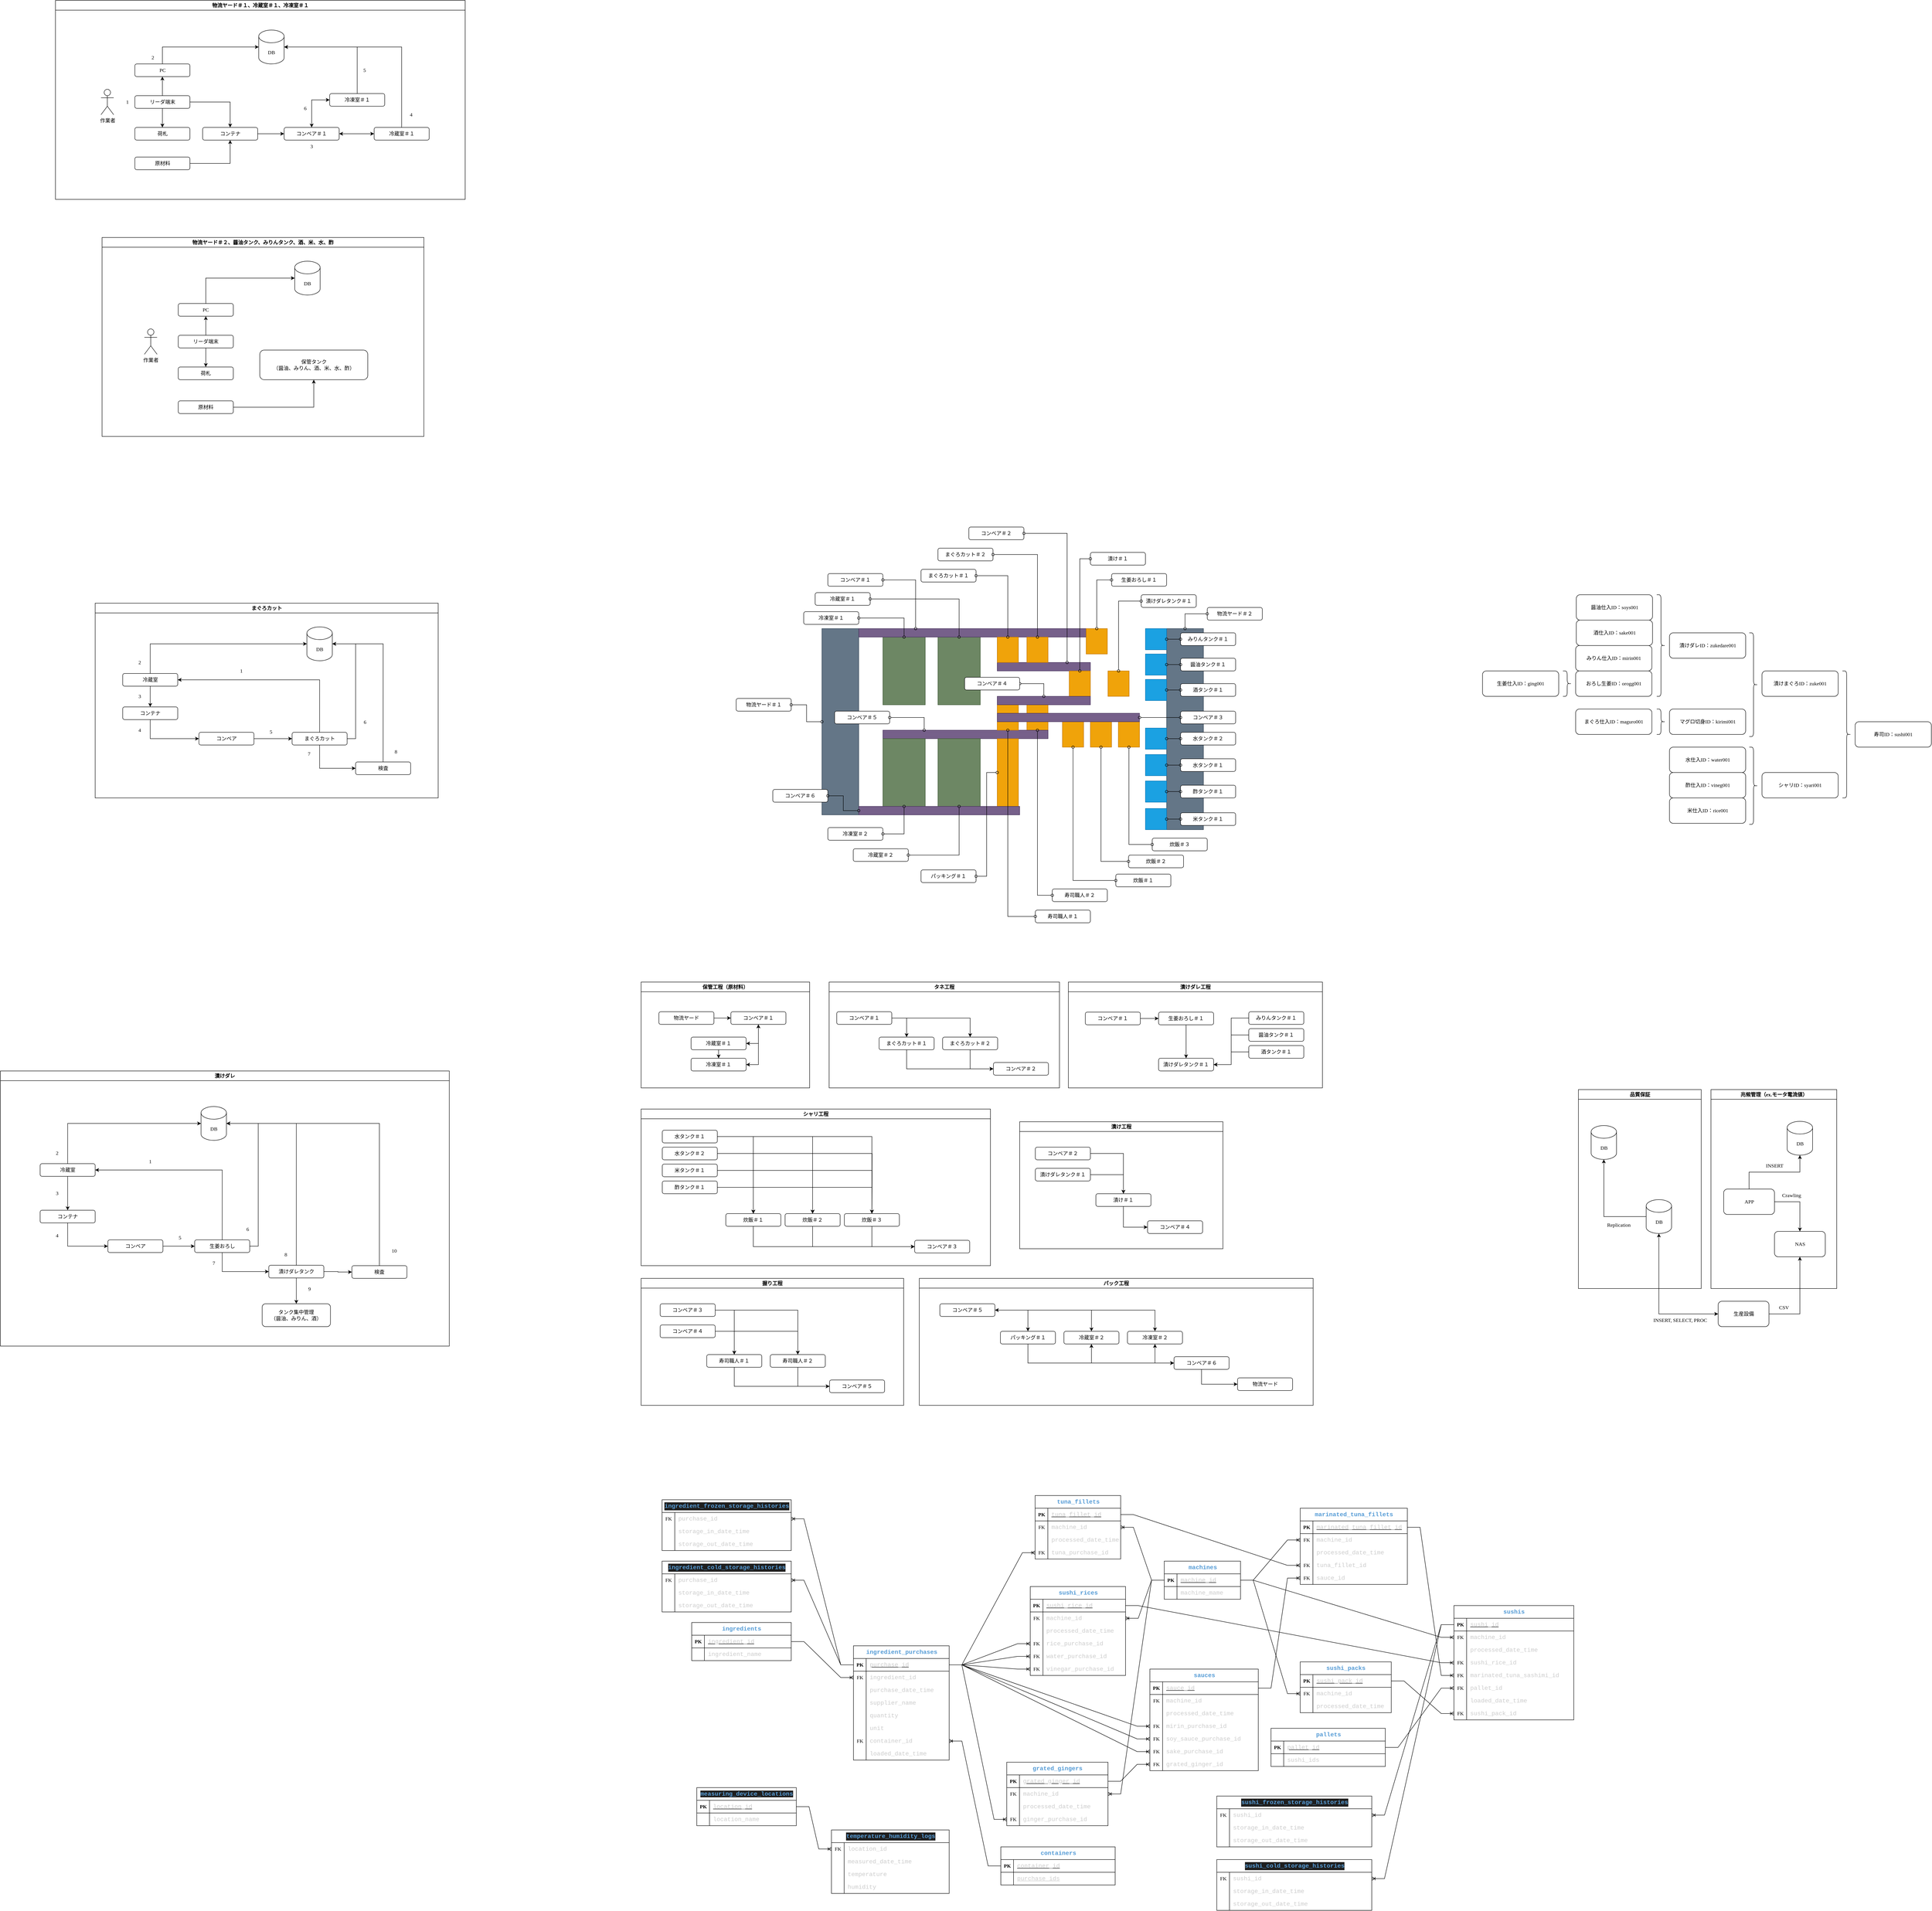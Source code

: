 <mxfile version="24.0.4" type="device">
  <diagram name="Page-1" id="b5b7bab2-c9e2-2cf4-8b2a-24fd1a2a6d21">
    <mxGraphModel dx="4845" dy="3011" grid="1" gridSize="10" guides="1" tooltips="1" connect="1" arrows="1" fold="1" page="1" pageScale="1" pageWidth="1654" pageHeight="1169" background="none" math="0" shadow="0">
      <root>
        <mxCell id="0" />
        <mxCell id="1" parent="0" />
        <mxCell id="oFGSET7ZsEZM7oD5L8rT-127" value="" style="rounded=0;whiteSpace=wrap;html=1;fillColor=#647687;fontColor=#ffffff;strokeColor=#314354;" vertex="1" parent="1">
          <mxGeometry x="1264" y="385" width="87" height="475" as="geometry" />
        </mxCell>
        <mxCell id="nbKrLsvHFIk1cvZvuABr-574" value="兆候管理（ex.モータ電流値&lt;span style=&quot;background-color: initial;&quot;&gt;）&lt;/span&gt;" style="swimlane;whiteSpace=wrap;html=1;fontFamily=PlemolJP;" parent="1" vertex="1">
          <mxGeometry x="2549.5" y="1474" width="297" height="470" as="geometry">
            <mxRectangle x="-860" y="1340" width="210" height="30" as="alternateBounds" />
          </mxGeometry>
        </mxCell>
        <mxCell id="nbKrLsvHFIk1cvZvuABr-560" value="NAS" style="rounded=1;whiteSpace=wrap;html=1;fontFamily=PlemolJP;" parent="nbKrLsvHFIk1cvZvuABr-574" vertex="1">
          <mxGeometry x="150" y="335" width="120" height="60" as="geometry" />
        </mxCell>
        <mxCell id="nbKrLsvHFIk1cvZvuABr-564" value="APP" style="rounded=1;whiteSpace=wrap;html=1;fontFamily=PlemolJP;" parent="nbKrLsvHFIk1cvZvuABr-574" vertex="1">
          <mxGeometry x="30" y="235" width="120" height="60" as="geometry" />
        </mxCell>
        <mxCell id="nbKrLsvHFIk1cvZvuABr-565" style="edgeStyle=orthogonalEdgeStyle;rounded=0;orthogonalLoop=1;jettySize=auto;html=1;entryX=0.5;entryY=0;entryDx=0;entryDy=0;exitX=1;exitY=0.5;exitDx=0;exitDy=0;fontFamily=PlemolJP;" parent="nbKrLsvHFIk1cvZvuABr-574" source="nbKrLsvHFIk1cvZvuABr-564" target="nbKrLsvHFIk1cvZvuABr-560" edge="1">
          <mxGeometry relative="1" as="geometry">
            <mxPoint x="260" y="324.48" as="sourcePoint" />
            <mxPoint x="340" y="174.48" as="targetPoint" />
          </mxGeometry>
        </mxCell>
        <mxCell id="nbKrLsvHFIk1cvZvuABr-566" value="Crawling" style="text;html=1;align=center;verticalAlign=middle;whiteSpace=wrap;rounded=0;fontFamily=PlemolJP;" parent="nbKrLsvHFIk1cvZvuABr-574" vertex="1">
          <mxGeometry x="160" y="235" width="60" height="30" as="geometry" />
        </mxCell>
        <mxCell id="nbKrLsvHFIk1cvZvuABr-567" value="DB" style="shape=cylinder3;whiteSpace=wrap;html=1;boundedLbl=1;backgroundOutline=1;size=15;fontFamily=PlemolJP;" parent="nbKrLsvHFIk1cvZvuABr-574" vertex="1">
          <mxGeometry x="180" y="75" width="60" height="80" as="geometry" />
        </mxCell>
        <mxCell id="nbKrLsvHFIk1cvZvuABr-568" style="edgeStyle=orthogonalEdgeStyle;rounded=0;orthogonalLoop=1;jettySize=auto;html=1;entryX=0.5;entryY=1;entryDx=0;entryDy=0;exitX=0.5;exitY=0;exitDx=0;exitDy=0;entryPerimeter=0;fontFamily=PlemolJP;" parent="nbKrLsvHFIk1cvZvuABr-574" source="nbKrLsvHFIk1cvZvuABr-564" target="nbKrLsvHFIk1cvZvuABr-567" edge="1">
          <mxGeometry relative="1" as="geometry">
            <mxPoint x="149.48" y="165" as="sourcePoint" />
            <mxPoint x="209.48" y="265" as="targetPoint" />
          </mxGeometry>
        </mxCell>
        <mxCell id="nbKrLsvHFIk1cvZvuABr-569" value="INSERT" style="text;html=1;align=center;verticalAlign=middle;whiteSpace=wrap;rounded=0;fontFamily=PlemolJP;" parent="nbKrLsvHFIk1cvZvuABr-574" vertex="1">
          <mxGeometry x="110" y="165" width="80" height="30" as="geometry" />
        </mxCell>
        <mxCell id="nbKrLsvHFIk1cvZvuABr-99" style="edgeStyle=orthogonalEdgeStyle;rounded=0;orthogonalLoop=1;jettySize=auto;html=1;entryX=0;entryY=0.5;entryDx=0;entryDy=0;" parent="1" source="nbKrLsvHFIk1cvZvuABr-95" target="nbKrLsvHFIk1cvZvuABr-98" edge="1">
          <mxGeometry relative="1" as="geometry" />
        </mxCell>
        <mxCell id="nbKrLsvHFIk1cvZvuABr-95" value="物流ヤード" style="rounded=1;whiteSpace=wrap;html=1;fontFamily=PlemolJP;" parent="1" vertex="1">
          <mxGeometry x="65" y="1290" width="130" height="30" as="geometry" />
        </mxCell>
        <mxCell id="nbKrLsvHFIk1cvZvuABr-96" value="冷凍室＃１" style="rounded=1;whiteSpace=wrap;html=1;fontFamily=PlemolJP;" parent="1" vertex="1">
          <mxGeometry x="141" y="1400" width="130" height="30" as="geometry" />
        </mxCell>
        <mxCell id="nbKrLsvHFIk1cvZvuABr-208" value="" style="edgeStyle=orthogonalEdgeStyle;rounded=0;orthogonalLoop=1;jettySize=auto;html=1;" parent="1" source="nbKrLsvHFIk1cvZvuABr-97" target="nbKrLsvHFIk1cvZvuABr-96" edge="1">
          <mxGeometry relative="1" as="geometry" />
        </mxCell>
        <mxCell id="nbKrLsvHFIk1cvZvuABr-97" value="冷蔵室＃１" style="rounded=1;whiteSpace=wrap;html=1;fontFamily=PlemolJP;" parent="1" vertex="1">
          <mxGeometry x="141" y="1350" width="130" height="30" as="geometry" />
        </mxCell>
        <mxCell id="nbKrLsvHFIk1cvZvuABr-100" style="edgeStyle=orthogonalEdgeStyle;rounded=0;orthogonalLoop=1;jettySize=auto;html=1;entryX=1;entryY=0.5;entryDx=0;entryDy=0;startArrow=classic;startFill=1;" parent="1" source="nbKrLsvHFIk1cvZvuABr-98" target="nbKrLsvHFIk1cvZvuABr-97" edge="1">
          <mxGeometry relative="1" as="geometry" />
        </mxCell>
        <mxCell id="nbKrLsvHFIk1cvZvuABr-101" style="edgeStyle=orthogonalEdgeStyle;rounded=0;orthogonalLoop=1;jettySize=auto;html=1;entryX=1;entryY=0.5;entryDx=0;entryDy=0;startArrow=classic;startFill=1;" parent="1" source="nbKrLsvHFIk1cvZvuABr-98" target="nbKrLsvHFIk1cvZvuABr-96" edge="1">
          <mxGeometry relative="1" as="geometry" />
        </mxCell>
        <mxCell id="nbKrLsvHFIk1cvZvuABr-98" value="コンベア＃１" style="rounded=1;whiteSpace=wrap;html=1;fontFamily=PlemolJP;" parent="1" vertex="1">
          <mxGeometry x="235" y="1290" width="130" height="30" as="geometry" />
        </mxCell>
        <mxCell id="nbKrLsvHFIk1cvZvuABr-103" value="&lt;font face=&quot;PlemolJP&quot;&gt;保管工程（原材料）&lt;/font&gt;" style="swimlane;whiteSpace=wrap;html=1;" parent="1" vertex="1">
          <mxGeometry x="23" y="1220" width="398" height="250" as="geometry" />
        </mxCell>
        <mxCell id="nbKrLsvHFIk1cvZvuABr-105" value="コンベア＃２" style="rounded=1;whiteSpace=wrap;html=1;fontFamily=PlemolJP;" parent="1" vertex="1">
          <mxGeometry x="855" y="1410" width="130" height="30" as="geometry" />
        </mxCell>
        <mxCell id="nbKrLsvHFIk1cvZvuABr-106" value="まぐろカット＃１" style="rounded=1;whiteSpace=wrap;html=1;fontFamily=PlemolJP;" parent="1" vertex="1">
          <mxGeometry x="585" y="1350" width="130" height="30" as="geometry" />
        </mxCell>
        <mxCell id="nbKrLsvHFIk1cvZvuABr-107" value="まぐろカット＃２" style="rounded=1;whiteSpace=wrap;html=1;fontFamily=PlemolJP;" parent="1" vertex="1">
          <mxGeometry x="735" y="1350" width="130" height="30" as="geometry" />
        </mxCell>
        <mxCell id="nbKrLsvHFIk1cvZvuABr-108" value="コンベア＃１" style="rounded=1;whiteSpace=wrap;html=1;fontFamily=PlemolJP;" parent="1" vertex="1">
          <mxGeometry x="485" y="1290" width="130" height="30" as="geometry" />
        </mxCell>
        <mxCell id="nbKrLsvHFIk1cvZvuABr-109" style="edgeStyle=orthogonalEdgeStyle;rounded=0;orthogonalLoop=1;jettySize=auto;html=1;entryX=0.5;entryY=0;entryDx=0;entryDy=0;exitX=1;exitY=0.5;exitDx=0;exitDy=0;" parent="1" source="nbKrLsvHFIk1cvZvuABr-108" target="nbKrLsvHFIk1cvZvuABr-106" edge="1">
          <mxGeometry relative="1" as="geometry">
            <mxPoint x="711" y="1210" as="sourcePoint" />
            <mxPoint x="245" y="1315" as="targetPoint" />
          </mxGeometry>
        </mxCell>
        <mxCell id="nbKrLsvHFIk1cvZvuABr-110" style="edgeStyle=orthogonalEdgeStyle;rounded=0;orthogonalLoop=1;jettySize=auto;html=1;entryX=0.5;entryY=0;entryDx=0;entryDy=0;exitX=1;exitY=0.5;exitDx=0;exitDy=0;" parent="1" source="nbKrLsvHFIk1cvZvuABr-108" target="nbKrLsvHFIk1cvZvuABr-107" edge="1">
          <mxGeometry relative="1" as="geometry">
            <mxPoint x="615" y="1315" as="sourcePoint" />
            <mxPoint x="660" y="1360" as="targetPoint" />
          </mxGeometry>
        </mxCell>
        <mxCell id="nbKrLsvHFIk1cvZvuABr-111" style="edgeStyle=orthogonalEdgeStyle;rounded=0;orthogonalLoop=1;jettySize=auto;html=1;entryX=0;entryY=0.5;entryDx=0;entryDy=0;exitX=0.5;exitY=1;exitDx=0;exitDy=0;" parent="1" source="nbKrLsvHFIk1cvZvuABr-106" target="nbKrLsvHFIk1cvZvuABr-105" edge="1">
          <mxGeometry relative="1" as="geometry">
            <mxPoint x="615" y="1315" as="sourcePoint" />
            <mxPoint x="660" y="1360" as="targetPoint" />
          </mxGeometry>
        </mxCell>
        <mxCell id="nbKrLsvHFIk1cvZvuABr-112" style="edgeStyle=orthogonalEdgeStyle;rounded=0;orthogonalLoop=1;jettySize=auto;html=1;entryX=0;entryY=0.5;entryDx=0;entryDy=0;exitX=0.5;exitY=1;exitDx=0;exitDy=0;" parent="1" source="nbKrLsvHFIk1cvZvuABr-107" target="nbKrLsvHFIk1cvZvuABr-105" edge="1">
          <mxGeometry relative="1" as="geometry">
            <mxPoint x="660" y="1390" as="sourcePoint" />
            <mxPoint x="905" y="1475" as="targetPoint" />
          </mxGeometry>
        </mxCell>
        <mxCell id="nbKrLsvHFIk1cvZvuABr-113" value="&lt;font face=&quot;PlemolJP&quot;&gt;タネ工程&lt;/font&gt;" style="swimlane;whiteSpace=wrap;html=1;" parent="1" vertex="1">
          <mxGeometry x="467" y="1220" width="544" height="250" as="geometry">
            <mxRectangle x="467" y="1220" width="90" height="30" as="alternateBounds" />
          </mxGeometry>
        </mxCell>
        <mxCell id="nbKrLsvHFIk1cvZvuABr-114" value="&lt;font face=&quot;PlemolJP&quot;&gt;シャリ工程&lt;/font&gt;" style="swimlane;whiteSpace=wrap;html=1;" parent="1" vertex="1">
          <mxGeometry x="23" y="1520" width="825" height="370" as="geometry">
            <mxRectangle x="352" y="1610" width="100" height="30" as="alternateBounds" />
          </mxGeometry>
        </mxCell>
        <mxCell id="nbKrLsvHFIk1cvZvuABr-120" value="コンベア＃３" style="rounded=1;whiteSpace=wrap;html=1;fontFamily=PlemolJP;" parent="nbKrLsvHFIk1cvZvuABr-114" vertex="1">
          <mxGeometry x="646" y="310" width="130" height="30" as="geometry" />
        </mxCell>
        <mxCell id="nbKrLsvHFIk1cvZvuABr-130" style="edgeStyle=orthogonalEdgeStyle;rounded=0;orthogonalLoop=1;jettySize=auto;html=1;" parent="nbKrLsvHFIk1cvZvuABr-114" source="nbKrLsvHFIk1cvZvuABr-115" target="nbKrLsvHFIk1cvZvuABr-118" edge="1">
          <mxGeometry relative="1" as="geometry" />
        </mxCell>
        <mxCell id="nbKrLsvHFIk1cvZvuABr-115" value="水タンク＃２" style="rounded=1;whiteSpace=wrap;html=1;fontFamily=PlemolJP;" parent="nbKrLsvHFIk1cvZvuABr-114" vertex="1">
          <mxGeometry x="50" y="90" width="130" height="30" as="geometry" />
        </mxCell>
        <mxCell id="nbKrLsvHFIk1cvZvuABr-131" style="edgeStyle=orthogonalEdgeStyle;rounded=0;orthogonalLoop=1;jettySize=auto;html=1;exitX=1;exitY=0.5;exitDx=0;exitDy=0;" parent="nbKrLsvHFIk1cvZvuABr-114" source="nbKrLsvHFIk1cvZvuABr-116" target="nbKrLsvHFIk1cvZvuABr-118" edge="1">
          <mxGeometry relative="1" as="geometry" />
        </mxCell>
        <mxCell id="nbKrLsvHFIk1cvZvuABr-116" value="水タンク＃１" style="rounded=1;whiteSpace=wrap;html=1;fontFamily=PlemolJP;" parent="nbKrLsvHFIk1cvZvuABr-114" vertex="1">
          <mxGeometry x="50" y="50" width="130" height="30" as="geometry" />
        </mxCell>
        <mxCell id="nbKrLsvHFIk1cvZvuABr-124" value="酢タンク＃１" style="rounded=1;whiteSpace=wrap;html=1;fontFamily=PlemolJP;" parent="nbKrLsvHFIk1cvZvuABr-114" vertex="1">
          <mxGeometry x="50" y="170" width="130" height="30" as="geometry" />
        </mxCell>
        <mxCell id="nbKrLsvHFIk1cvZvuABr-118" value="炊飯＃１" style="rounded=1;whiteSpace=wrap;html=1;fontFamily=PlemolJP;" parent="nbKrLsvHFIk1cvZvuABr-114" vertex="1">
          <mxGeometry x="200" y="247" width="130" height="30" as="geometry" />
        </mxCell>
        <mxCell id="nbKrLsvHFIk1cvZvuABr-117" value="炊飯＃２" style="rounded=1;whiteSpace=wrap;html=1;fontFamily=PlemolJP;" parent="nbKrLsvHFIk1cvZvuABr-114" vertex="1">
          <mxGeometry x="340" y="247" width="130" height="30" as="geometry" />
        </mxCell>
        <mxCell id="nbKrLsvHFIk1cvZvuABr-142" style="edgeStyle=orthogonalEdgeStyle;rounded=0;orthogonalLoop=1;jettySize=auto;html=1;entryX=0;entryY=0.5;entryDx=0;entryDy=0;exitX=0.5;exitY=1;exitDx=0;exitDy=0;" parent="nbKrLsvHFIk1cvZvuABr-114" source="nbKrLsvHFIk1cvZvuABr-119" target="nbKrLsvHFIk1cvZvuABr-120" edge="1">
          <mxGeometry relative="1" as="geometry" />
        </mxCell>
        <mxCell id="nbKrLsvHFIk1cvZvuABr-119" value="炊飯＃３" style="rounded=1;whiteSpace=wrap;html=1;fontFamily=PlemolJP;" parent="nbKrLsvHFIk1cvZvuABr-114" vertex="1">
          <mxGeometry x="480" y="247" width="130" height="30" as="geometry" />
        </mxCell>
        <mxCell id="nbKrLsvHFIk1cvZvuABr-129" value="米タンク＃１" style="rounded=1;whiteSpace=wrap;html=1;fontFamily=PlemolJP;" parent="nbKrLsvHFIk1cvZvuABr-114" vertex="1">
          <mxGeometry x="50" y="130" width="130" height="30" as="geometry" />
        </mxCell>
        <mxCell id="nbKrLsvHFIk1cvZvuABr-132" style="edgeStyle=orthogonalEdgeStyle;rounded=0;orthogonalLoop=1;jettySize=auto;html=1;exitX=1;exitY=0.5;exitDx=0;exitDy=0;entryX=0.5;entryY=0;entryDx=0;entryDy=0;" parent="nbKrLsvHFIk1cvZvuABr-114" source="nbKrLsvHFIk1cvZvuABr-129" target="nbKrLsvHFIk1cvZvuABr-118" edge="1">
          <mxGeometry relative="1" as="geometry">
            <mxPoint x="120" y="75" as="sourcePoint" />
            <mxPoint x="275" y="257" as="targetPoint" />
          </mxGeometry>
        </mxCell>
        <mxCell id="nbKrLsvHFIk1cvZvuABr-133" style="edgeStyle=orthogonalEdgeStyle;rounded=0;orthogonalLoop=1;jettySize=auto;html=1;exitX=1;exitY=0.5;exitDx=0;exitDy=0;entryX=0.5;entryY=0;entryDx=0;entryDy=0;" parent="nbKrLsvHFIk1cvZvuABr-114" source="nbKrLsvHFIk1cvZvuABr-124" target="nbKrLsvHFIk1cvZvuABr-118" edge="1">
          <mxGeometry relative="1" as="geometry">
            <mxPoint x="120" y="175" as="sourcePoint" />
            <mxPoint x="275" y="257" as="targetPoint" />
          </mxGeometry>
        </mxCell>
        <mxCell id="nbKrLsvHFIk1cvZvuABr-134" style="edgeStyle=orthogonalEdgeStyle;rounded=0;orthogonalLoop=1;jettySize=auto;html=1;exitX=1;exitY=0.5;exitDx=0;exitDy=0;entryX=0.5;entryY=0;entryDx=0;entryDy=0;" parent="nbKrLsvHFIk1cvZvuABr-114" source="nbKrLsvHFIk1cvZvuABr-116" target="nbKrLsvHFIk1cvZvuABr-117" edge="1">
          <mxGeometry relative="1" as="geometry">
            <mxPoint x="190" y="75" as="sourcePoint" />
            <mxPoint x="275" y="257" as="targetPoint" />
          </mxGeometry>
        </mxCell>
        <mxCell id="nbKrLsvHFIk1cvZvuABr-135" style="edgeStyle=orthogonalEdgeStyle;rounded=0;orthogonalLoop=1;jettySize=auto;html=1;exitX=1;exitY=0.5;exitDx=0;exitDy=0;entryX=0.5;entryY=0;entryDx=0;entryDy=0;" parent="nbKrLsvHFIk1cvZvuABr-114" source="nbKrLsvHFIk1cvZvuABr-115" target="nbKrLsvHFIk1cvZvuABr-117" edge="1">
          <mxGeometry relative="1" as="geometry">
            <mxPoint x="190" y="75" as="sourcePoint" />
            <mxPoint x="415" y="257" as="targetPoint" />
          </mxGeometry>
        </mxCell>
        <mxCell id="nbKrLsvHFIk1cvZvuABr-136" style="edgeStyle=orthogonalEdgeStyle;rounded=0;orthogonalLoop=1;jettySize=auto;html=1;exitX=1;exitY=0.5;exitDx=0;exitDy=0;entryX=0.5;entryY=0;entryDx=0;entryDy=0;" parent="nbKrLsvHFIk1cvZvuABr-114" source="nbKrLsvHFIk1cvZvuABr-129" target="nbKrLsvHFIk1cvZvuABr-117" edge="1">
          <mxGeometry relative="1" as="geometry">
            <mxPoint x="190" y="115" as="sourcePoint" />
            <mxPoint x="415" y="257" as="targetPoint" />
          </mxGeometry>
        </mxCell>
        <mxCell id="nbKrLsvHFIk1cvZvuABr-137" style="edgeStyle=orthogonalEdgeStyle;rounded=0;orthogonalLoop=1;jettySize=auto;html=1;exitX=1;exitY=0.5;exitDx=0;exitDy=0;entryX=0.5;entryY=0;entryDx=0;entryDy=0;" parent="nbKrLsvHFIk1cvZvuABr-114" source="nbKrLsvHFIk1cvZvuABr-124" target="nbKrLsvHFIk1cvZvuABr-117" edge="1">
          <mxGeometry relative="1" as="geometry">
            <mxPoint x="190" y="155" as="sourcePoint" />
            <mxPoint x="415" y="257" as="targetPoint" />
          </mxGeometry>
        </mxCell>
        <mxCell id="nbKrLsvHFIk1cvZvuABr-138" style="edgeStyle=orthogonalEdgeStyle;rounded=0;orthogonalLoop=1;jettySize=auto;html=1;exitX=1;exitY=0.5;exitDx=0;exitDy=0;entryX=0.5;entryY=0;entryDx=0;entryDy=0;" parent="nbKrLsvHFIk1cvZvuABr-114" source="nbKrLsvHFIk1cvZvuABr-116" target="nbKrLsvHFIk1cvZvuABr-119" edge="1">
          <mxGeometry relative="1" as="geometry">
            <mxPoint x="190" y="75" as="sourcePoint" />
            <mxPoint x="415" y="257" as="targetPoint" />
          </mxGeometry>
        </mxCell>
        <mxCell id="nbKrLsvHFIk1cvZvuABr-139" style="edgeStyle=orthogonalEdgeStyle;rounded=0;orthogonalLoop=1;jettySize=auto;html=1;exitX=1;exitY=0.5;exitDx=0;exitDy=0;entryX=0.5;entryY=0;entryDx=0;entryDy=0;" parent="nbKrLsvHFIk1cvZvuABr-114" source="nbKrLsvHFIk1cvZvuABr-115" edge="1">
          <mxGeometry relative="1" as="geometry">
            <mxPoint x="320" y="105" as="sourcePoint" />
            <mxPoint x="545" y="247" as="targetPoint" />
          </mxGeometry>
        </mxCell>
        <mxCell id="nbKrLsvHFIk1cvZvuABr-140" style="edgeStyle=orthogonalEdgeStyle;rounded=0;orthogonalLoop=1;jettySize=auto;html=1;exitX=1;exitY=0.5;exitDx=0;exitDy=0;entryX=0.5;entryY=0;entryDx=0;entryDy=0;" parent="nbKrLsvHFIk1cvZvuABr-114" source="nbKrLsvHFIk1cvZvuABr-129" edge="1">
          <mxGeometry relative="1" as="geometry">
            <mxPoint x="320" y="145" as="sourcePoint" />
            <mxPoint x="545" y="247" as="targetPoint" />
          </mxGeometry>
        </mxCell>
        <mxCell id="nbKrLsvHFIk1cvZvuABr-141" style="edgeStyle=orthogonalEdgeStyle;rounded=0;orthogonalLoop=1;jettySize=auto;html=1;exitX=1;exitY=0.5;exitDx=0;exitDy=0;entryX=0.5;entryY=0;entryDx=0;entryDy=0;" parent="nbKrLsvHFIk1cvZvuABr-114" source="nbKrLsvHFIk1cvZvuABr-124" target="nbKrLsvHFIk1cvZvuABr-119" edge="1">
          <mxGeometry relative="1" as="geometry">
            <mxPoint x="320" y="185" as="sourcePoint" />
            <mxPoint x="545" y="247" as="targetPoint" />
          </mxGeometry>
        </mxCell>
        <mxCell id="nbKrLsvHFIk1cvZvuABr-143" style="edgeStyle=orthogonalEdgeStyle;rounded=0;orthogonalLoop=1;jettySize=auto;html=1;entryX=0;entryY=0.5;entryDx=0;entryDy=0;exitX=0.5;exitY=1;exitDx=0;exitDy=0;" parent="nbKrLsvHFIk1cvZvuABr-114" source="nbKrLsvHFIk1cvZvuABr-117" target="nbKrLsvHFIk1cvZvuABr-120" edge="1">
          <mxGeometry relative="1" as="geometry">
            <mxPoint x="555" y="287" as="sourcePoint" />
            <mxPoint x="640" y="325" as="targetPoint" />
          </mxGeometry>
        </mxCell>
        <mxCell id="nbKrLsvHFIk1cvZvuABr-144" style="edgeStyle=orthogonalEdgeStyle;rounded=0;orthogonalLoop=1;jettySize=auto;html=1;entryX=0;entryY=0.5;entryDx=0;entryDy=0;exitX=0.5;exitY=1;exitDx=0;exitDy=0;" parent="nbKrLsvHFIk1cvZvuABr-114" source="nbKrLsvHFIk1cvZvuABr-118" target="nbKrLsvHFIk1cvZvuABr-120" edge="1">
          <mxGeometry relative="1" as="geometry">
            <mxPoint x="415" y="287" as="sourcePoint" />
            <mxPoint x="640" y="325" as="targetPoint" />
          </mxGeometry>
        </mxCell>
        <mxCell id="nbKrLsvHFIk1cvZvuABr-151" style="edgeStyle=orthogonalEdgeStyle;rounded=0;orthogonalLoop=1;jettySize=auto;html=1;entryX=0;entryY=0.5;entryDx=0;entryDy=0;" parent="1" source="nbKrLsvHFIk1cvZvuABr-145" target="nbKrLsvHFIk1cvZvuABr-149" edge="1">
          <mxGeometry relative="1" as="geometry" />
        </mxCell>
        <mxCell id="nbKrLsvHFIk1cvZvuABr-145" value="コンベア＃１" style="rounded=1;whiteSpace=wrap;html=1;fontFamily=PlemolJP;" parent="1" vertex="1">
          <mxGeometry x="1072" y="1291" width="130" height="30" as="geometry" />
        </mxCell>
        <mxCell id="nbKrLsvHFIk1cvZvuABr-154" style="edgeStyle=orthogonalEdgeStyle;rounded=0;orthogonalLoop=1;jettySize=auto;html=1;entryX=1;entryY=0.5;entryDx=0;entryDy=0;" parent="1" source="nbKrLsvHFIk1cvZvuABr-146" target="nbKrLsvHFIk1cvZvuABr-147" edge="1">
          <mxGeometry relative="1" as="geometry">
            <mxPoint x="1418" y="1471" as="targetPoint" />
          </mxGeometry>
        </mxCell>
        <mxCell id="nbKrLsvHFIk1cvZvuABr-146" value="醤油タンク＃１" style="rounded=1;whiteSpace=wrap;html=1;fontFamily=PlemolJP;" parent="1" vertex="1">
          <mxGeometry x="1458" y="1330" width="130" height="30" as="geometry" />
        </mxCell>
        <mxCell id="nbKrLsvHFIk1cvZvuABr-147" value="漬けダレタンク＃１" style="rounded=1;whiteSpace=wrap;html=1;fontFamily=PlemolJP;" parent="1" vertex="1">
          <mxGeometry x="1245" y="1400" width="130" height="30" as="geometry" />
        </mxCell>
        <mxCell id="nbKrLsvHFIk1cvZvuABr-153" style="edgeStyle=orthogonalEdgeStyle;rounded=0;orthogonalLoop=1;jettySize=auto;html=1;entryX=1;entryY=0.5;entryDx=0;entryDy=0;" parent="1" source="nbKrLsvHFIk1cvZvuABr-148" target="nbKrLsvHFIk1cvZvuABr-147" edge="1">
          <mxGeometry relative="1" as="geometry" />
        </mxCell>
        <mxCell id="nbKrLsvHFIk1cvZvuABr-148" value="みりんタンク＃１" style="rounded=1;whiteSpace=wrap;html=1;fontFamily=PlemolJP;" parent="1" vertex="1">
          <mxGeometry x="1458" y="1290" width="130" height="30" as="geometry" />
        </mxCell>
        <mxCell id="nbKrLsvHFIk1cvZvuABr-152" style="edgeStyle=orthogonalEdgeStyle;rounded=0;orthogonalLoop=1;jettySize=auto;html=1;" parent="1" source="nbKrLsvHFIk1cvZvuABr-149" target="nbKrLsvHFIk1cvZvuABr-147" edge="1">
          <mxGeometry relative="1" as="geometry" />
        </mxCell>
        <mxCell id="nbKrLsvHFIk1cvZvuABr-149" value="生姜おろし＃１" style="rounded=1;whiteSpace=wrap;html=1;fontFamily=PlemolJP;" parent="1" vertex="1">
          <mxGeometry x="1245" y="1291" width="130" height="30" as="geometry" />
        </mxCell>
        <mxCell id="nbKrLsvHFIk1cvZvuABr-150" value="酒タンク＃１" style="rounded=1;whiteSpace=wrap;html=1;fontFamily=PlemolJP;" parent="1" vertex="1">
          <mxGeometry x="1458" y="1370" width="130" height="30" as="geometry" />
        </mxCell>
        <mxCell id="nbKrLsvHFIk1cvZvuABr-155" style="edgeStyle=orthogonalEdgeStyle;rounded=0;orthogonalLoop=1;jettySize=auto;html=1;entryX=1;entryY=0.5;entryDx=0;entryDy=0;" parent="1" source="nbKrLsvHFIk1cvZvuABr-150" target="nbKrLsvHFIk1cvZvuABr-147" edge="1">
          <mxGeometry relative="1" as="geometry" />
        </mxCell>
        <mxCell id="nbKrLsvHFIk1cvZvuABr-156" value="&lt;font face=&quot;PlemolJP&quot;&gt;漬けダレ工程&lt;/font&gt;" style="swimlane;whiteSpace=wrap;html=1;" parent="1" vertex="1">
          <mxGeometry x="1032" y="1220" width="600" height="250" as="geometry" />
        </mxCell>
        <mxCell id="nbKrLsvHFIk1cvZvuABr-157" value="&lt;font face=&quot;PlemolJP&quot;&gt;漬け工程&lt;/font&gt;" style="swimlane;whiteSpace=wrap;html=1;" parent="1" vertex="1">
          <mxGeometry x="917" y="1550" width="480" height="300" as="geometry">
            <mxRectangle x="917" y="1550" width="90" height="30" as="alternateBounds" />
          </mxGeometry>
        </mxCell>
        <mxCell id="nbKrLsvHFIk1cvZvuABr-161" style="edgeStyle=orthogonalEdgeStyle;rounded=0;orthogonalLoop=1;jettySize=auto;html=1;" parent="nbKrLsvHFIk1cvZvuABr-157" source="nbKrLsvHFIk1cvZvuABr-158" target="nbKrLsvHFIk1cvZvuABr-159" edge="1">
          <mxGeometry relative="1" as="geometry" />
        </mxCell>
        <mxCell id="nbKrLsvHFIk1cvZvuABr-158" value="コンベア＃２" style="rounded=1;whiteSpace=wrap;html=1;fontFamily=PlemolJP;" parent="nbKrLsvHFIk1cvZvuABr-157" vertex="1">
          <mxGeometry x="37" y="60" width="130" height="30" as="geometry" />
        </mxCell>
        <mxCell id="nbKrLsvHFIk1cvZvuABr-159" value="漬け＃１" style="rounded=1;whiteSpace=wrap;html=1;fontFamily=PlemolJP;" parent="nbKrLsvHFIk1cvZvuABr-157" vertex="1">
          <mxGeometry x="180" y="170" width="130" height="30" as="geometry" />
        </mxCell>
        <mxCell id="nbKrLsvHFIk1cvZvuABr-162" style="edgeStyle=orthogonalEdgeStyle;rounded=0;orthogonalLoop=1;jettySize=auto;html=1;" parent="nbKrLsvHFIk1cvZvuABr-157" source="nbKrLsvHFIk1cvZvuABr-160" target="nbKrLsvHFIk1cvZvuABr-159" edge="1">
          <mxGeometry relative="1" as="geometry" />
        </mxCell>
        <mxCell id="nbKrLsvHFIk1cvZvuABr-160" value="漬けダレタンク＃１" style="rounded=1;whiteSpace=wrap;html=1;fontFamily=PlemolJP;" parent="nbKrLsvHFIk1cvZvuABr-157" vertex="1">
          <mxGeometry x="37" y="110" width="130" height="30" as="geometry" />
        </mxCell>
        <mxCell id="nbKrLsvHFIk1cvZvuABr-169" value="コンベア＃４" style="rounded=1;whiteSpace=wrap;html=1;fontFamily=PlemolJP;" parent="nbKrLsvHFIk1cvZvuABr-157" vertex="1">
          <mxGeometry x="302" y="234" width="130" height="30" as="geometry" />
        </mxCell>
        <mxCell id="nbKrLsvHFIk1cvZvuABr-170" style="edgeStyle=orthogonalEdgeStyle;rounded=0;orthogonalLoop=1;jettySize=auto;html=1;entryX=0;entryY=0.5;entryDx=0;entryDy=0;" parent="nbKrLsvHFIk1cvZvuABr-157" source="nbKrLsvHFIk1cvZvuABr-159" target="nbKrLsvHFIk1cvZvuABr-169" edge="1">
          <mxGeometry relative="1" as="geometry" />
        </mxCell>
        <mxCell id="nbKrLsvHFIk1cvZvuABr-163" value="&lt;font face=&quot;PlemolJP&quot;&gt;握り工程&lt;/font&gt;" style="swimlane;whiteSpace=wrap;html=1;" parent="1" vertex="1">
          <mxGeometry x="23" y="1920" width="620" height="300" as="geometry" />
        </mxCell>
        <mxCell id="nbKrLsvHFIk1cvZvuABr-175" style="edgeStyle=orthogonalEdgeStyle;rounded=0;orthogonalLoop=1;jettySize=auto;html=1;entryX=0.5;entryY=0;entryDx=0;entryDy=0;exitX=1;exitY=0.5;exitDx=0;exitDy=0;" parent="nbKrLsvHFIk1cvZvuABr-163" source="nbKrLsvHFIk1cvZvuABr-174" target="nbKrLsvHFIk1cvZvuABr-171" edge="1">
          <mxGeometry relative="1" as="geometry" />
        </mxCell>
        <mxCell id="nbKrLsvHFIk1cvZvuABr-176" style="edgeStyle=orthogonalEdgeStyle;rounded=0;orthogonalLoop=1;jettySize=auto;html=1;entryX=0.5;entryY=0;entryDx=0;entryDy=0;" parent="nbKrLsvHFIk1cvZvuABr-163" source="nbKrLsvHFIk1cvZvuABr-174" target="nbKrLsvHFIk1cvZvuABr-172" edge="1">
          <mxGeometry relative="1" as="geometry" />
        </mxCell>
        <mxCell id="nbKrLsvHFIk1cvZvuABr-174" value="コンベア＃４" style="rounded=1;whiteSpace=wrap;html=1;fontFamily=PlemolJP;" parent="nbKrLsvHFIk1cvZvuABr-163" vertex="1">
          <mxGeometry x="45" y="110" width="130" height="30" as="geometry" />
        </mxCell>
        <mxCell id="nbKrLsvHFIk1cvZvuABr-173" value="コンベア＃５" style="rounded=1;whiteSpace=wrap;html=1;fontFamily=PlemolJP;" parent="nbKrLsvHFIk1cvZvuABr-163" vertex="1">
          <mxGeometry x="445" y="240" width="130" height="30" as="geometry" />
        </mxCell>
        <mxCell id="nbKrLsvHFIk1cvZvuABr-177" style="edgeStyle=orthogonalEdgeStyle;rounded=0;orthogonalLoop=1;jettySize=auto;html=1;entryX=0;entryY=0.5;entryDx=0;entryDy=0;exitX=0.5;exitY=1;exitDx=0;exitDy=0;" parent="nbKrLsvHFIk1cvZvuABr-163" source="nbKrLsvHFIk1cvZvuABr-171" target="nbKrLsvHFIk1cvZvuABr-173" edge="1">
          <mxGeometry relative="1" as="geometry" />
        </mxCell>
        <mxCell id="nbKrLsvHFIk1cvZvuABr-171" value="寿司職人＃１" style="rounded=1;whiteSpace=wrap;html=1;fontFamily=PlemolJP;" parent="nbKrLsvHFIk1cvZvuABr-163" vertex="1">
          <mxGeometry x="155" y="180" width="130" height="30" as="geometry" />
        </mxCell>
        <mxCell id="nbKrLsvHFIk1cvZvuABr-178" style="edgeStyle=orthogonalEdgeStyle;rounded=0;orthogonalLoop=1;jettySize=auto;html=1;entryX=0;entryY=0.5;entryDx=0;entryDy=0;exitX=0.5;exitY=1;exitDx=0;exitDy=0;" parent="nbKrLsvHFIk1cvZvuABr-163" source="nbKrLsvHFIk1cvZvuABr-172" target="nbKrLsvHFIk1cvZvuABr-173" edge="1">
          <mxGeometry relative="1" as="geometry" />
        </mxCell>
        <mxCell id="nbKrLsvHFIk1cvZvuABr-172" value="寿司職人＃２" style="rounded=1;whiteSpace=wrap;html=1;fontFamily=PlemolJP;" parent="nbKrLsvHFIk1cvZvuABr-163" vertex="1">
          <mxGeometry x="305" y="180" width="130" height="30" as="geometry" />
        </mxCell>
        <mxCell id="nbKrLsvHFIk1cvZvuABr-203" value="コンベア＃３" style="rounded=1;whiteSpace=wrap;html=1;fontFamily=PlemolJP;" parent="nbKrLsvHFIk1cvZvuABr-163" vertex="1">
          <mxGeometry x="45" y="60" width="130" height="30" as="geometry" />
        </mxCell>
        <mxCell id="nbKrLsvHFIk1cvZvuABr-204" style="edgeStyle=orthogonalEdgeStyle;rounded=0;orthogonalLoop=1;jettySize=auto;html=1;entryX=0.5;entryY=0;entryDx=0;entryDy=0;exitX=1;exitY=0.5;exitDx=0;exitDy=0;" parent="nbKrLsvHFIk1cvZvuABr-163" source="nbKrLsvHFIk1cvZvuABr-203" target="nbKrLsvHFIk1cvZvuABr-172" edge="1">
          <mxGeometry relative="1" as="geometry">
            <mxPoint x="185" y="135" as="sourcePoint" />
            <mxPoint x="380" y="190" as="targetPoint" />
          </mxGeometry>
        </mxCell>
        <mxCell id="nbKrLsvHFIk1cvZvuABr-205" style="edgeStyle=orthogonalEdgeStyle;rounded=0;orthogonalLoop=1;jettySize=auto;html=1;entryX=0.5;entryY=0;entryDx=0;entryDy=0;exitX=1;exitY=0.5;exitDx=0;exitDy=0;" parent="nbKrLsvHFIk1cvZvuABr-163" source="nbKrLsvHFIk1cvZvuABr-203" target="nbKrLsvHFIk1cvZvuABr-171" edge="1">
          <mxGeometry relative="1" as="geometry">
            <mxPoint x="185" y="85" as="sourcePoint" />
            <mxPoint x="380" y="190" as="targetPoint" />
          </mxGeometry>
        </mxCell>
        <mxCell id="nbKrLsvHFIk1cvZvuABr-179" value="&lt;font face=&quot;PlemolJP&quot;&gt;パック工程&lt;/font&gt;" style="swimlane;whiteSpace=wrap;html=1;" parent="1" vertex="1">
          <mxGeometry x="680" y="1920" width="930" height="300" as="geometry">
            <mxRectangle x="680" y="1920" width="100" height="30" as="alternateBounds" />
          </mxGeometry>
        </mxCell>
        <mxCell id="nbKrLsvHFIk1cvZvuABr-195" style="edgeStyle=orthogonalEdgeStyle;rounded=0;orthogonalLoop=1;jettySize=auto;html=1;" parent="nbKrLsvHFIk1cvZvuABr-179" source="nbKrLsvHFIk1cvZvuABr-191" target="nbKrLsvHFIk1cvZvuABr-188" edge="1">
          <mxGeometry relative="1" as="geometry" />
        </mxCell>
        <mxCell id="nbKrLsvHFIk1cvZvuABr-196" style="edgeStyle=orthogonalEdgeStyle;rounded=0;orthogonalLoop=1;jettySize=auto;html=1;entryX=0.5;entryY=0;entryDx=0;entryDy=0;" parent="nbKrLsvHFIk1cvZvuABr-179" source="nbKrLsvHFIk1cvZvuABr-191" target="nbKrLsvHFIk1cvZvuABr-190" edge="1">
          <mxGeometry relative="1" as="geometry" />
        </mxCell>
        <mxCell id="nbKrLsvHFIk1cvZvuABr-197" style="edgeStyle=orthogonalEdgeStyle;rounded=0;orthogonalLoop=1;jettySize=auto;html=1;entryX=0.5;entryY=0;entryDx=0;entryDy=0;startArrow=classic;startFill=1;" parent="nbKrLsvHFIk1cvZvuABr-179" source="nbKrLsvHFIk1cvZvuABr-191" target="nbKrLsvHFIk1cvZvuABr-189" edge="1">
          <mxGeometry relative="1" as="geometry" />
        </mxCell>
        <mxCell id="nbKrLsvHFIk1cvZvuABr-191" value="コンベア＃５" style="rounded=1;whiteSpace=wrap;html=1;fontFamily=PlemolJP;" parent="nbKrLsvHFIk1cvZvuABr-179" vertex="1">
          <mxGeometry x="48.5" y="60" width="130" height="30" as="geometry" />
        </mxCell>
        <mxCell id="nbKrLsvHFIk1cvZvuABr-200" style="edgeStyle=orthogonalEdgeStyle;rounded=0;orthogonalLoop=1;jettySize=auto;html=1;entryX=0;entryY=0.5;entryDx=0;entryDy=0;exitX=0.5;exitY=1;exitDx=0;exitDy=0;" parent="nbKrLsvHFIk1cvZvuABr-179" source="nbKrLsvHFIk1cvZvuABr-192" target="nbKrLsvHFIk1cvZvuABr-193" edge="1">
          <mxGeometry relative="1" as="geometry" />
        </mxCell>
        <mxCell id="nbKrLsvHFIk1cvZvuABr-192" value="コンベア＃６" style="rounded=1;whiteSpace=wrap;html=1;fontFamily=PlemolJP;" parent="nbKrLsvHFIk1cvZvuABr-179" vertex="1">
          <mxGeometry x="601.5" y="185" width="130" height="30" as="geometry" />
        </mxCell>
        <mxCell id="nbKrLsvHFIk1cvZvuABr-193" value="物流ヤード" style="rounded=1;whiteSpace=wrap;html=1;fontFamily=PlemolJP;" parent="nbKrLsvHFIk1cvZvuABr-179" vertex="1">
          <mxGeometry x="751.5" y="235" width="130" height="30" as="geometry" />
        </mxCell>
        <mxCell id="nbKrLsvHFIk1cvZvuABr-188" value="パッキング＃１" style="rounded=1;whiteSpace=wrap;html=1;fontFamily=PlemolJP;" parent="nbKrLsvHFIk1cvZvuABr-179" vertex="1">
          <mxGeometry x="191.5" y="125" width="130" height="30" as="geometry" />
        </mxCell>
        <mxCell id="nbKrLsvHFIk1cvZvuABr-189" value="冷凍室＃２" style="rounded=1;whiteSpace=wrap;html=1;fontFamily=PlemolJP;" parent="nbKrLsvHFIk1cvZvuABr-179" vertex="1">
          <mxGeometry x="491.5" y="125" width="130" height="30" as="geometry" />
        </mxCell>
        <mxCell id="nbKrLsvHFIk1cvZvuABr-190" value="冷蔵室＃２" style="rounded=1;whiteSpace=wrap;html=1;fontFamily=PlemolJP;" parent="nbKrLsvHFIk1cvZvuABr-179" vertex="1">
          <mxGeometry x="341.5" y="125" width="130" height="30" as="geometry" />
        </mxCell>
        <mxCell id="nbKrLsvHFIk1cvZvuABr-199" style="edgeStyle=orthogonalEdgeStyle;rounded=0;orthogonalLoop=1;jettySize=auto;html=1;entryX=0;entryY=0.5;entryDx=0;entryDy=0;exitX=0.5;exitY=1;exitDx=0;exitDy=0;startArrow=none;startFill=0;" parent="nbKrLsvHFIk1cvZvuABr-179" source="nbKrLsvHFIk1cvZvuABr-188" target="nbKrLsvHFIk1cvZvuABr-192" edge="1">
          <mxGeometry relative="1" as="geometry">
            <mxPoint x="188.5" y="55" as="sourcePoint" />
            <mxPoint x="266.5" y="135" as="targetPoint" />
          </mxGeometry>
        </mxCell>
        <mxCell id="nbKrLsvHFIk1cvZvuABr-201" style="edgeStyle=orthogonalEdgeStyle;rounded=0;orthogonalLoop=1;jettySize=auto;html=1;entryX=0;entryY=0.5;entryDx=0;entryDy=0;exitX=0.5;exitY=1;exitDx=0;exitDy=0;startArrow=classic;startFill=1;" parent="nbKrLsvHFIk1cvZvuABr-179" source="nbKrLsvHFIk1cvZvuABr-190" target="nbKrLsvHFIk1cvZvuABr-192" edge="1">
          <mxGeometry relative="1" as="geometry">
            <mxPoint x="266.5" y="165" as="sourcePoint" />
            <mxPoint x="341.5" y="240" as="targetPoint" />
          </mxGeometry>
        </mxCell>
        <mxCell id="nbKrLsvHFIk1cvZvuABr-202" style="edgeStyle=orthogonalEdgeStyle;rounded=0;orthogonalLoop=1;jettySize=auto;html=1;entryX=0;entryY=0.5;entryDx=0;entryDy=0;exitX=0.5;exitY=1;exitDx=0;exitDy=0;startArrow=classic;startFill=1;" parent="nbKrLsvHFIk1cvZvuABr-179" source="nbKrLsvHFIk1cvZvuABr-189" target="nbKrLsvHFIk1cvZvuABr-192" edge="1">
          <mxGeometry relative="1" as="geometry">
            <mxPoint x="416.5" y="165" as="sourcePoint" />
            <mxPoint x="341.5" y="240" as="targetPoint" />
          </mxGeometry>
        </mxCell>
        <mxCell id="nbKrLsvHFIk1cvZvuABr-90" value="" style="rounded=0;whiteSpace=wrap;html=1;fillColor=#647687;fontColor=#ffffff;strokeColor=#314354;" parent="1" vertex="1">
          <mxGeometry x="450" y="385" width="87" height="440" as="geometry" />
        </mxCell>
        <mxCell id="AuSFHxKcipLNwCLW-0Gy-4" value="冷凍室＃１" style="rounded=1;whiteSpace=wrap;html=1;fontFamily=PlemolJP;" parent="1" vertex="1">
          <mxGeometry x="407" y="345" width="130" height="30" as="geometry" />
        </mxCell>
        <mxCell id="AuSFHxKcipLNwCLW-0Gy-5" value="冷蔵室＃１" style="rounded=1;whiteSpace=wrap;html=1;fontFamily=PlemolJP;" parent="1" vertex="1">
          <mxGeometry x="434" y="300" width="130" height="30" as="geometry" />
        </mxCell>
        <mxCell id="nbKrLsvHFIk1cvZvuABr-5" value="コンベア＃１" style="rounded=1;whiteSpace=wrap;html=1;fontFamily=PlemolJP;" parent="1" vertex="1">
          <mxGeometry x="464" y="255" width="130" height="30" as="geometry" />
        </mxCell>
        <mxCell id="nbKrLsvHFIk1cvZvuABr-6" value="コンベア＃２" style="rounded=1;whiteSpace=wrap;html=1;fontFamily=PlemolJP;" parent="1" vertex="1">
          <mxGeometry x="797" y="145" width="130" height="30" as="geometry" />
        </mxCell>
        <mxCell id="nbKrLsvHFIk1cvZvuABr-7" value="まぐろカット＃１" style="rounded=1;whiteSpace=wrap;html=1;fontFamily=PlemolJP;" parent="1" vertex="1">
          <mxGeometry x="684" y="245" width="130" height="30" as="geometry" />
        </mxCell>
        <mxCell id="nbKrLsvHFIk1cvZvuABr-8" value="まぐろカット＃２" style="rounded=1;whiteSpace=wrap;html=1;fontFamily=PlemolJP;" parent="1" vertex="1">
          <mxGeometry x="724" y="195" width="130" height="30" as="geometry" />
        </mxCell>
        <mxCell id="nbKrLsvHFIk1cvZvuABr-9" value="水タンク＃２" style="rounded=1;whiteSpace=wrap;html=1;fontFamily=PlemolJP;" parent="1" vertex="1">
          <mxGeometry x="1297" y="630" width="130" height="30" as="geometry" />
        </mxCell>
        <mxCell id="nbKrLsvHFIk1cvZvuABr-10" value="水タンク＃１" style="rounded=1;whiteSpace=wrap;html=1;fontFamily=PlemolJP;" parent="1" vertex="1">
          <mxGeometry x="1297" y="692.5" width="130" height="30" as="geometry" />
        </mxCell>
        <mxCell id="nbKrLsvHFIk1cvZvuABr-11" value="炊飯＃２" style="rounded=1;whiteSpace=wrap;html=1;fontFamily=PlemolJP;" parent="1" vertex="1">
          <mxGeometry x="1174" y="920" width="130" height="30" as="geometry" />
        </mxCell>
        <mxCell id="nbKrLsvHFIk1cvZvuABr-12" value="炊飯＃１" style="rounded=1;whiteSpace=wrap;html=1;fontFamily=PlemolJP;" parent="1" vertex="1">
          <mxGeometry x="1144" y="965" width="130" height="30" as="geometry" />
        </mxCell>
        <mxCell id="nbKrLsvHFIk1cvZvuABr-13" value="炊飯＃３" style="rounded=1;whiteSpace=wrap;html=1;fontFamily=PlemolJP;" parent="1" vertex="1">
          <mxGeometry x="1230" y="880" width="130" height="30" as="geometry" />
        </mxCell>
        <mxCell id="nbKrLsvHFIk1cvZvuABr-14" value="醤油タンク＃１" style="rounded=1;whiteSpace=wrap;html=1;fontFamily=PlemolJP;" parent="1" vertex="1">
          <mxGeometry x="1297" y="455" width="130" height="30" as="geometry" />
        </mxCell>
        <mxCell id="nbKrLsvHFIk1cvZvuABr-15" value="漬けダレタンク＃１" style="rounded=1;whiteSpace=wrap;html=1;fontFamily=PlemolJP;" parent="1" vertex="1">
          <mxGeometry x="1204" y="305" width="130" height="30" as="geometry" />
        </mxCell>
        <mxCell id="nbKrLsvHFIk1cvZvuABr-16" value="みりんタンク＃１" style="rounded=1;whiteSpace=wrap;html=1;fontFamily=PlemolJP;" parent="1" vertex="1">
          <mxGeometry x="1297" y="395" width="130" height="30" as="geometry" />
        </mxCell>
        <mxCell id="nbKrLsvHFIk1cvZvuABr-17" value="生姜おろし＃１" style="rounded=1;whiteSpace=wrap;html=1;fontFamily=PlemolJP;" parent="1" vertex="1">
          <mxGeometry x="1134" y="255" width="130" height="30" as="geometry" />
        </mxCell>
        <mxCell id="nbKrLsvHFIk1cvZvuABr-18" value="酒タンク＃１" style="rounded=1;whiteSpace=wrap;html=1;fontFamily=PlemolJP;" parent="1" vertex="1">
          <mxGeometry x="1297" y="515" width="130" height="30" as="geometry" />
        </mxCell>
        <mxCell id="nbKrLsvHFIk1cvZvuABr-19" value="漬け＃１" style="rounded=1;whiteSpace=wrap;html=1;fontFamily=PlemolJP;" parent="1" vertex="1">
          <mxGeometry x="1084" y="205" width="130" height="30" as="geometry" />
        </mxCell>
        <mxCell id="nbKrLsvHFIk1cvZvuABr-20" value="コンベア＃３" style="rounded=1;whiteSpace=wrap;html=1;fontFamily=PlemolJP;" parent="1" vertex="1">
          <mxGeometry x="1297" y="580" width="130" height="30" as="geometry" />
        </mxCell>
        <mxCell id="nbKrLsvHFIk1cvZvuABr-21" value="寿司職人＃１" style="rounded=1;whiteSpace=wrap;html=1;fontFamily=PlemolJP;" parent="1" vertex="1">
          <mxGeometry x="954" y="1050" width="130" height="30" as="geometry" />
        </mxCell>
        <mxCell id="nbKrLsvHFIk1cvZvuABr-22" value="寿司職人＃２" style="rounded=1;whiteSpace=wrap;html=1;fontFamily=PlemolJP;" parent="1" vertex="1">
          <mxGeometry x="994" y="1000" width="130" height="30" as="geometry" />
        </mxCell>
        <mxCell id="nbKrLsvHFIk1cvZvuABr-24" value="パッキング＃１" style="rounded=1;whiteSpace=wrap;html=1;fontFamily=PlemolJP;" parent="1" vertex="1">
          <mxGeometry x="684" y="955" width="130" height="30" as="geometry" />
        </mxCell>
        <mxCell id="nbKrLsvHFIk1cvZvuABr-25" value="冷凍室＃２" style="rounded=1;whiteSpace=wrap;html=1;fontFamily=PlemolJP;" parent="1" vertex="1">
          <mxGeometry x="464" y="855" width="130" height="30" as="geometry" />
        </mxCell>
        <mxCell id="nbKrLsvHFIk1cvZvuABr-26" value="冷蔵室＃２" style="rounded=1;whiteSpace=wrap;html=1;fontFamily=PlemolJP;" parent="1" vertex="1">
          <mxGeometry x="524" y="905" width="130" height="30" as="geometry" />
        </mxCell>
        <mxCell id="nbKrLsvHFIk1cvZvuABr-27" value="コンベア＃５" style="rounded=1;whiteSpace=wrap;html=1;fontFamily=PlemolJP;" parent="1" vertex="1">
          <mxGeometry x="480" y="580" width="130" height="30" as="geometry" />
        </mxCell>
        <mxCell id="nbKrLsvHFIk1cvZvuABr-29" value="" style="rounded=0;whiteSpace=wrap;html=1;fillColor=#6d8764;fontColor=#ffffff;strokeColor=#3A5431;" parent="1" vertex="1">
          <mxGeometry x="594" y="405" width="100" height="160" as="geometry" />
        </mxCell>
        <mxCell id="nbKrLsvHFIk1cvZvuABr-30" value="" style="rounded=0;whiteSpace=wrap;html=1;fillColor=#6d8764;fontColor=#ffffff;strokeColor=#3A5431;" parent="1" vertex="1">
          <mxGeometry x="724" y="405" width="100" height="160" as="geometry" />
        </mxCell>
        <mxCell id="nbKrLsvHFIk1cvZvuABr-31" value="" style="rounded=0;whiteSpace=wrap;html=1;fillColor=#76608a;fontColor=#ffffff;strokeColor=#432D57;" parent="1" vertex="1">
          <mxGeometry x="537" y="385" width="537" height="20" as="geometry" />
        </mxCell>
        <mxCell id="nbKrLsvHFIk1cvZvuABr-32" value="" style="rounded=0;whiteSpace=wrap;html=1;fillColor=#76608a;fontColor=#ffffff;strokeColor=#432D57;" parent="1" vertex="1">
          <mxGeometry x="864" y="465" width="220" height="20" as="geometry" />
        </mxCell>
        <mxCell id="nbKrLsvHFIk1cvZvuABr-33" value="" style="rounded=0;whiteSpace=wrap;html=1;fillColor=#f0a30a;fontColor=#000000;strokeColor=#BD7000;" parent="1" vertex="1">
          <mxGeometry x="864" y="405" width="50" height="60" as="geometry" />
        </mxCell>
        <mxCell id="nbKrLsvHFIk1cvZvuABr-34" value="" style="rounded=0;whiteSpace=wrap;html=1;fillColor=#f0a30a;fontColor=#000000;strokeColor=#BD7000;" parent="1" vertex="1">
          <mxGeometry x="934" y="405" width="50" height="60" as="geometry" />
        </mxCell>
        <mxCell id="nbKrLsvHFIk1cvZvuABr-35" value="" style="rounded=0;whiteSpace=wrap;html=1;fillColor=#1ba1e2;fontColor=#ffffff;strokeColor=#006EAF;" parent="1" vertex="1">
          <mxGeometry x="1214" y="620" width="50" height="50" as="geometry" />
        </mxCell>
        <mxCell id="nbKrLsvHFIk1cvZvuABr-36" value="" style="rounded=0;whiteSpace=wrap;html=1;fillColor=#1ba1e2;fontColor=#ffffff;strokeColor=#006EAF;" parent="1" vertex="1">
          <mxGeometry x="1214" y="682.5" width="50" height="50" as="geometry" />
        </mxCell>
        <mxCell id="nbKrLsvHFIk1cvZvuABr-38" value="" style="rounded=0;whiteSpace=wrap;html=1;fillColor=#f0a30a;fontColor=#000000;strokeColor=#BD7000;" parent="1" vertex="1">
          <mxGeometry x="1018" y="605" width="50" height="60" as="geometry" />
        </mxCell>
        <mxCell id="nbKrLsvHFIk1cvZvuABr-39" value="" style="rounded=0;whiteSpace=wrap;html=1;fillColor=#f0a30a;fontColor=#000000;strokeColor=#BD7000;" parent="1" vertex="1">
          <mxGeometry x="1084" y="605" width="50" height="60" as="geometry" />
        </mxCell>
        <mxCell id="nbKrLsvHFIk1cvZvuABr-40" value="" style="rounded=0;whiteSpace=wrap;html=1;fillColor=#f0a30a;fontColor=#000000;strokeColor=#BD7000;" parent="1" vertex="1">
          <mxGeometry x="1150" y="605" width="50" height="60" as="geometry" />
        </mxCell>
        <mxCell id="nbKrLsvHFIk1cvZvuABr-41" value="" style="rounded=0;whiteSpace=wrap;html=1;fillColor=#1ba1e2;fontColor=#ffffff;strokeColor=#006EAF;" parent="1" vertex="1">
          <mxGeometry x="1214" y="385" width="50" height="50" as="geometry" />
        </mxCell>
        <mxCell id="nbKrLsvHFIk1cvZvuABr-42" value="" style="rounded=0;whiteSpace=wrap;html=1;fillColor=#1ba1e2;fontColor=#ffffff;strokeColor=#006EAF;" parent="1" vertex="1">
          <mxGeometry x="1214" y="445" width="50" height="50" as="geometry" />
        </mxCell>
        <mxCell id="nbKrLsvHFIk1cvZvuABr-43" value="" style="rounded=0;whiteSpace=wrap;html=1;fillColor=#1ba1e2;fontColor=#ffffff;strokeColor=#006EAF;" parent="1" vertex="1">
          <mxGeometry x="1214" y="505" width="50" height="50" as="geometry" />
        </mxCell>
        <mxCell id="nbKrLsvHFIk1cvZvuABr-45" value="" style="rounded=0;whiteSpace=wrap;html=1;fillColor=#f0a30a;fontColor=#000000;strokeColor=#BD7000;" parent="1" vertex="1">
          <mxGeometry x="1125.5" y="485" width="50" height="60" as="geometry" />
        </mxCell>
        <mxCell id="nbKrLsvHFIk1cvZvuABr-46" value="" style="rounded=0;whiteSpace=wrap;html=1;fillColor=#f0a30a;fontColor=#000000;strokeColor=#BD7000;" parent="1" vertex="1">
          <mxGeometry x="934" y="565" width="50" height="60" as="geometry" />
        </mxCell>
        <mxCell id="nbKrLsvHFIk1cvZvuABr-47" value="" style="rounded=0;whiteSpace=wrap;html=1;fillColor=#76608a;fontColor=#ffffff;strokeColor=#432D57;" parent="1" vertex="1">
          <mxGeometry x="594" y="625" width="390" height="20" as="geometry" />
        </mxCell>
        <mxCell id="nbKrLsvHFIk1cvZvuABr-48" value="" style="rounded=0;whiteSpace=wrap;html=1;fillColor=#f0a30a;fontColor=#000000;strokeColor=#BD7000;" parent="1" vertex="1">
          <mxGeometry x="864" y="565" width="50" height="60" as="geometry" />
        </mxCell>
        <mxCell id="nbKrLsvHFIk1cvZvuABr-49" value="" style="rounded=0;whiteSpace=wrap;html=1;fillColor=#f0a30a;fontColor=#000000;strokeColor=#BD7000;" parent="1" vertex="1">
          <mxGeometry x="1034" y="485" width="50" height="60" as="geometry" />
        </mxCell>
        <mxCell id="nbKrLsvHFIk1cvZvuABr-50" value="" style="rounded=0;whiteSpace=wrap;html=1;fillColor=#76608a;fontColor=#ffffff;strokeColor=#432D57;" parent="1" vertex="1">
          <mxGeometry x="864" y="545" width="220" height="20" as="geometry" />
        </mxCell>
        <mxCell id="nbKrLsvHFIk1cvZvuABr-52" value="" style="rounded=0;whiteSpace=wrap;html=1;fillColor=#6d8764;fontColor=#ffffff;strokeColor=#3A5431;" parent="1" vertex="1">
          <mxGeometry x="594" y="645" width="100" height="160" as="geometry" />
        </mxCell>
        <mxCell id="nbKrLsvHFIk1cvZvuABr-53" value="" style="rounded=0;whiteSpace=wrap;html=1;fillColor=#6d8764;fontColor=#ffffff;strokeColor=#3A5431;" parent="1" vertex="1">
          <mxGeometry x="724" y="645" width="100" height="160" as="geometry" />
        </mxCell>
        <mxCell id="nbKrLsvHFIk1cvZvuABr-54" value="" style="rounded=0;whiteSpace=wrap;html=1;fillColor=#f0a30a;fontColor=#000000;strokeColor=#BD7000;" parent="1" vertex="1">
          <mxGeometry x="864" y="645" width="50" height="160" as="geometry" />
        </mxCell>
        <mxCell id="nbKrLsvHFIk1cvZvuABr-56" value="コンベア＃６" style="rounded=1;whiteSpace=wrap;html=1;fontFamily=PlemolJP;" parent="1" vertex="1">
          <mxGeometry x="334" y="765" width="130" height="30" as="geometry" />
        </mxCell>
        <mxCell id="nbKrLsvHFIk1cvZvuABr-57" value="" style="rounded=0;whiteSpace=wrap;html=1;fillColor=#76608a;fontColor=#ffffff;strokeColor=#432D57;" parent="1" vertex="1">
          <mxGeometry x="537" y="805" width="380" height="20" as="geometry" />
        </mxCell>
        <mxCell id="nbKrLsvHFIk1cvZvuABr-59" value="" style="rounded=0;whiteSpace=wrap;html=1;fillColor=#76608a;fontColor=#ffffff;strokeColor=#432D57;" parent="1" vertex="1">
          <mxGeometry x="864" y="585" width="336" height="20" as="geometry" />
        </mxCell>
        <mxCell id="nbKrLsvHFIk1cvZvuABr-62" style="edgeStyle=orthogonalEdgeStyle;rounded=0;orthogonalLoop=1;jettySize=auto;html=1;entryX=1;entryY=0.5;entryDx=0;entryDy=0;endArrow=oval;endFill=0;startArrow=oval;startFill=0;exitX=0.5;exitY=0;exitDx=0;exitDy=0;" parent="1" source="nbKrLsvHFIk1cvZvuABr-30" target="AuSFHxKcipLNwCLW-0Gy-5" edge="1">
          <mxGeometry relative="1" as="geometry">
            <mxPoint x="604" y="495" as="sourcePoint" />
            <mxPoint x="544" y="425" as="targetPoint" />
          </mxGeometry>
        </mxCell>
        <mxCell id="nbKrLsvHFIk1cvZvuABr-63" style="edgeStyle=orthogonalEdgeStyle;rounded=0;orthogonalLoop=1;jettySize=auto;html=1;entryX=1;entryY=0.5;entryDx=0;entryDy=0;endArrow=oval;endFill=0;startArrow=oval;startFill=0;exitX=0.25;exitY=0;exitDx=0;exitDy=0;" parent="1" source="nbKrLsvHFIk1cvZvuABr-31" target="nbKrLsvHFIk1cvZvuABr-5" edge="1">
          <mxGeometry relative="1" as="geometry">
            <mxPoint x="784" y="385" as="sourcePoint" />
            <mxPoint x="654" y="350" as="targetPoint" />
          </mxGeometry>
        </mxCell>
        <mxCell id="nbKrLsvHFIk1cvZvuABr-64" style="edgeStyle=orthogonalEdgeStyle;rounded=0;orthogonalLoop=1;jettySize=auto;html=1;entryX=1;entryY=0.5;entryDx=0;entryDy=0;endArrow=oval;endFill=0;startArrow=oval;startFill=0;exitX=0.5;exitY=0;exitDx=0;exitDy=0;" parent="1" source="nbKrLsvHFIk1cvZvuABr-33" target="nbKrLsvHFIk1cvZvuABr-7" edge="1">
          <mxGeometry relative="1" as="geometry">
            <mxPoint x="734" y="495" as="sourcePoint" />
            <mxPoint x="604" y="310" as="targetPoint" />
          </mxGeometry>
        </mxCell>
        <mxCell id="nbKrLsvHFIk1cvZvuABr-65" style="edgeStyle=orthogonalEdgeStyle;rounded=0;orthogonalLoop=1;jettySize=auto;html=1;entryX=1;entryY=0.5;entryDx=0;entryDy=0;endArrow=oval;endFill=0;startArrow=oval;startFill=0;exitX=0.5;exitY=0;exitDx=0;exitDy=0;" parent="1" source="nbKrLsvHFIk1cvZvuABr-34" target="nbKrLsvHFIk1cvZvuABr-8" edge="1">
          <mxGeometry relative="1" as="geometry">
            <mxPoint x="874" y="445" as="sourcePoint" />
            <mxPoint x="834" y="350" as="targetPoint" />
          </mxGeometry>
        </mxCell>
        <mxCell id="nbKrLsvHFIk1cvZvuABr-66" style="edgeStyle=orthogonalEdgeStyle;rounded=0;orthogonalLoop=1;jettySize=auto;html=1;entryX=1;entryY=0.5;entryDx=0;entryDy=0;endArrow=oval;endFill=0;startArrow=oval;startFill=0;exitX=0.75;exitY=0;exitDx=0;exitDy=0;" parent="1" source="nbKrLsvHFIk1cvZvuABr-32" target="nbKrLsvHFIk1cvZvuABr-6" edge="1">
          <mxGeometry relative="1" as="geometry">
            <mxPoint x="944" y="445" as="sourcePoint" />
            <mxPoint x="864" y="300" as="targetPoint" />
          </mxGeometry>
        </mxCell>
        <mxCell id="nbKrLsvHFIk1cvZvuABr-60" style="edgeStyle=orthogonalEdgeStyle;rounded=0;orthogonalLoop=1;jettySize=auto;html=1;entryX=1;entryY=0.5;entryDx=0;entryDy=0;endArrow=oval;endFill=0;startArrow=oval;startFill=0;exitX=0.5;exitY=0;exitDx=0;exitDy=0;" parent="1" source="nbKrLsvHFIk1cvZvuABr-29" target="AuSFHxKcipLNwCLW-0Gy-4" edge="1">
          <mxGeometry relative="1" as="geometry" />
        </mxCell>
        <mxCell id="nbKrLsvHFIk1cvZvuABr-67" style="edgeStyle=orthogonalEdgeStyle;rounded=0;orthogonalLoop=1;jettySize=auto;html=1;entryX=0;entryY=0.5;entryDx=0;entryDy=0;endArrow=oval;endFill=0;startArrow=oval;startFill=0;exitX=1;exitY=0.5;exitDx=0;exitDy=0;" parent="1" source="nbKrLsvHFIk1cvZvuABr-36" target="nbKrLsvHFIk1cvZvuABr-10" edge="1">
          <mxGeometry relative="1" as="geometry">
            <mxPoint x="1174" y="852.5" as="sourcePoint" />
            <mxPoint x="864" y="702.5" as="targetPoint" />
          </mxGeometry>
        </mxCell>
        <mxCell id="nbKrLsvHFIk1cvZvuABr-68" style="edgeStyle=orthogonalEdgeStyle;rounded=0;orthogonalLoop=1;jettySize=auto;html=1;entryX=0;entryY=0.5;entryDx=0;entryDy=0;endArrow=oval;endFill=0;startArrow=oval;startFill=0;exitX=1;exitY=0.5;exitDx=0;exitDy=0;" parent="1" source="nbKrLsvHFIk1cvZvuABr-35" target="nbKrLsvHFIk1cvZvuABr-9" edge="1">
          <mxGeometry relative="1" as="geometry">
            <mxPoint x="1174" y="912.5" as="sourcePoint" />
            <mxPoint x="1244" y="772.5" as="targetPoint" />
          </mxGeometry>
        </mxCell>
        <mxCell id="nbKrLsvHFIk1cvZvuABr-70" style="edgeStyle=orthogonalEdgeStyle;rounded=0;orthogonalLoop=1;jettySize=auto;html=1;entryX=0;entryY=0.5;entryDx=0;entryDy=0;endArrow=oval;endFill=0;startArrow=oval;startFill=0;exitX=0.5;exitY=1;exitDx=0;exitDy=0;" parent="1" source="nbKrLsvHFIk1cvZvuABr-39" target="nbKrLsvHFIk1cvZvuABr-11" edge="1">
          <mxGeometry relative="1" as="geometry">
            <mxPoint x="1234" y="410" as="sourcePoint" />
            <mxPoint x="1294" y="370" as="targetPoint" />
          </mxGeometry>
        </mxCell>
        <mxCell id="nbKrLsvHFIk1cvZvuABr-71" style="edgeStyle=orthogonalEdgeStyle;rounded=0;orthogonalLoop=1;jettySize=auto;html=1;entryX=0;entryY=0.5;entryDx=0;entryDy=0;endArrow=oval;endFill=0;startArrow=oval;startFill=0;exitX=0.5;exitY=1;exitDx=0;exitDy=0;" parent="1" source="nbKrLsvHFIk1cvZvuABr-40" target="nbKrLsvHFIk1cvZvuABr-13" edge="1">
          <mxGeometry relative="1" as="geometry">
            <mxPoint x="1234" y="470" as="sourcePoint" />
            <mxPoint x="1294" y="445" as="targetPoint" />
          </mxGeometry>
        </mxCell>
        <mxCell id="nbKrLsvHFIk1cvZvuABr-72" style="edgeStyle=orthogonalEdgeStyle;rounded=0;orthogonalLoop=1;jettySize=auto;html=1;entryX=0;entryY=0.5;entryDx=0;entryDy=0;endArrow=oval;endFill=0;startArrow=oval;startFill=0;exitX=1;exitY=0.5;exitDx=0;exitDy=0;" parent="1" source="nbKrLsvHFIk1cvZvuABr-59" target="nbKrLsvHFIk1cvZvuABr-20" edge="1">
          <mxGeometry relative="1" as="geometry">
            <mxPoint x="1209" y="740" as="sourcePoint" />
            <mxPoint x="1254" y="790" as="targetPoint" />
          </mxGeometry>
        </mxCell>
        <mxCell id="nbKrLsvHFIk1cvZvuABr-73" style="edgeStyle=orthogonalEdgeStyle;rounded=0;orthogonalLoop=1;jettySize=auto;html=1;entryX=0;entryY=0.5;entryDx=0;entryDy=0;endArrow=oval;endFill=0;startArrow=oval;startFill=0;exitX=1;exitY=0.5;exitDx=0;exitDy=0;" parent="1" source="nbKrLsvHFIk1cvZvuABr-43" target="nbKrLsvHFIk1cvZvuABr-18" edge="1">
          <mxGeometry relative="1" as="geometry">
            <mxPoint x="1300" y="520" as="sourcePoint" />
            <mxPoint x="1350" y="495" as="targetPoint" />
          </mxGeometry>
        </mxCell>
        <mxCell id="nbKrLsvHFIk1cvZvuABr-74" style="edgeStyle=orthogonalEdgeStyle;rounded=0;orthogonalLoop=1;jettySize=auto;html=1;entryX=0;entryY=0.5;entryDx=0;entryDy=0;endArrow=oval;endFill=0;startArrow=oval;startFill=0;exitX=1;exitY=0.5;exitDx=0;exitDy=0;" parent="1" source="nbKrLsvHFIk1cvZvuABr-42" target="nbKrLsvHFIk1cvZvuABr-14" edge="1">
          <mxGeometry relative="1" as="geometry">
            <mxPoint x="1264" y="465" as="sourcePoint" />
            <mxPoint x="1314" y="445" as="targetPoint" />
          </mxGeometry>
        </mxCell>
        <mxCell id="nbKrLsvHFIk1cvZvuABr-75" style="edgeStyle=orthogonalEdgeStyle;rounded=0;orthogonalLoop=1;jettySize=auto;html=1;entryX=0;entryY=0.5;entryDx=0;entryDy=0;endArrow=oval;endFill=0;startArrow=oval;startFill=0;exitX=1;exitY=0.5;exitDx=0;exitDy=0;" parent="1" source="nbKrLsvHFIk1cvZvuABr-41" target="nbKrLsvHFIk1cvZvuABr-16" edge="1">
          <mxGeometry relative="1" as="geometry">
            <mxPoint x="1273.74" y="414.5" as="sourcePoint" />
            <mxPoint x="1323.74" y="394.5" as="targetPoint" />
          </mxGeometry>
        </mxCell>
        <mxCell id="nbKrLsvHFIk1cvZvuABr-76" value="" style="rounded=0;whiteSpace=wrap;html=1;fillColor=#f0a30a;fontColor=#000000;strokeColor=#BD7000;" parent="1" vertex="1">
          <mxGeometry x="1074" y="385" width="50" height="60" as="geometry" />
        </mxCell>
        <mxCell id="nbKrLsvHFIk1cvZvuABr-77" style="edgeStyle=orthogonalEdgeStyle;rounded=0;orthogonalLoop=1;jettySize=auto;html=1;entryX=0;entryY=0.5;entryDx=0;entryDy=0;endArrow=oval;endFill=0;startArrow=oval;startFill=0;exitX=0.5;exitY=0;exitDx=0;exitDy=0;" parent="1" source="nbKrLsvHFIk1cvZvuABr-45" target="nbKrLsvHFIk1cvZvuABr-15" edge="1">
          <mxGeometry relative="1" as="geometry">
            <mxPoint x="1234" y="410" as="sourcePoint" />
            <mxPoint x="1284" y="390" as="targetPoint" />
          </mxGeometry>
        </mxCell>
        <mxCell id="nbKrLsvHFIk1cvZvuABr-78" style="edgeStyle=orthogonalEdgeStyle;rounded=0;orthogonalLoop=1;jettySize=auto;html=1;entryX=0;entryY=0.5;entryDx=0;entryDy=0;endArrow=oval;endFill=0;startArrow=oval;startFill=0;exitX=0.5;exitY=0;exitDx=0;exitDy=0;" parent="1" source="nbKrLsvHFIk1cvZvuABr-76" target="nbKrLsvHFIk1cvZvuABr-17" edge="1">
          <mxGeometry relative="1" as="geometry">
            <mxPoint x="1139" y="495" as="sourcePoint" />
            <mxPoint x="1214" y="330" as="targetPoint" />
          </mxGeometry>
        </mxCell>
        <mxCell id="nbKrLsvHFIk1cvZvuABr-79" style="edgeStyle=orthogonalEdgeStyle;rounded=0;orthogonalLoop=1;jettySize=auto;html=1;entryX=0;entryY=0.5;entryDx=0;entryDy=0;endArrow=oval;endFill=0;startArrow=oval;startFill=0;exitX=0.5;exitY=0;exitDx=0;exitDy=0;" parent="1" source="nbKrLsvHFIk1cvZvuABr-49" target="nbKrLsvHFIk1cvZvuABr-19" edge="1">
          <mxGeometry relative="1" as="geometry">
            <mxPoint x="1049" y="395" as="sourcePoint" />
            <mxPoint x="1124" y="280" as="targetPoint" />
          </mxGeometry>
        </mxCell>
        <mxCell id="nbKrLsvHFIk1cvZvuABr-80" style="edgeStyle=orthogonalEdgeStyle;rounded=0;orthogonalLoop=1;jettySize=auto;html=1;entryX=1;entryY=0.5;entryDx=0;entryDy=0;endArrow=oval;endFill=0;startArrow=oval;startFill=0;exitX=0.5;exitY=0;exitDx=0;exitDy=0;" parent="1" source="nbKrLsvHFIk1cvZvuABr-50" target="nbKrLsvHFIk1cvZvuABr-23" edge="1">
          <mxGeometry relative="1" as="geometry">
            <mxPoint x="604" y="495" as="sourcePoint" />
            <mxPoint x="484" y="410" as="targetPoint" />
          </mxGeometry>
        </mxCell>
        <mxCell id="nbKrLsvHFIk1cvZvuABr-81" style="edgeStyle=orthogonalEdgeStyle;rounded=0;orthogonalLoop=1;jettySize=auto;html=1;entryX=0;entryY=0.5;entryDx=0;entryDy=0;endArrow=oval;endFill=0;startArrow=oval;startFill=0;exitX=0.5;exitY=1;exitDx=0;exitDy=0;" parent="1" source="nbKrLsvHFIk1cvZvuABr-48" target="nbKrLsvHFIk1cvZvuABr-21" edge="1">
          <mxGeometry relative="1" as="geometry">
            <mxPoint x="984" y="555" as="sourcePoint" />
            <mxPoint x="564" y="530" as="targetPoint" />
          </mxGeometry>
        </mxCell>
        <mxCell id="nbKrLsvHFIk1cvZvuABr-82" style="edgeStyle=orthogonalEdgeStyle;rounded=0;orthogonalLoop=1;jettySize=auto;html=1;entryX=0;entryY=0.5;entryDx=0;entryDy=0;endArrow=oval;endFill=0;startArrow=oval;startFill=0;exitX=0.5;exitY=1;exitDx=0;exitDy=0;" parent="1" source="nbKrLsvHFIk1cvZvuABr-46" target="nbKrLsvHFIk1cvZvuABr-22" edge="1">
          <mxGeometry relative="1" as="geometry">
            <mxPoint x="899" y="635" as="sourcePoint" />
            <mxPoint x="584" y="940" as="targetPoint" />
          </mxGeometry>
        </mxCell>
        <mxCell id="nbKrLsvHFIk1cvZvuABr-84" style="edgeStyle=orthogonalEdgeStyle;rounded=0;orthogonalLoop=1;jettySize=auto;html=1;entryX=1;entryY=0.5;entryDx=0;entryDy=0;endArrow=oval;endFill=0;startArrow=oval;startFill=0;exitX=0.25;exitY=0;exitDx=0;exitDy=0;" parent="1" source="nbKrLsvHFIk1cvZvuABr-47" target="nbKrLsvHFIk1cvZvuABr-27" edge="1">
          <mxGeometry relative="1" as="geometry">
            <mxPoint x="971" y="637" as="sourcePoint" />
            <mxPoint x="854" y="960" as="targetPoint" />
          </mxGeometry>
        </mxCell>
        <mxCell id="nbKrLsvHFIk1cvZvuABr-85" style="edgeStyle=orthogonalEdgeStyle;rounded=0;orthogonalLoop=1;jettySize=auto;html=1;entryX=1;entryY=0.5;entryDx=0;entryDy=0;endArrow=oval;endFill=0;startArrow=oval;startFill=0;exitX=0;exitY=0.5;exitDx=0;exitDy=0;" parent="1" source="nbKrLsvHFIk1cvZvuABr-54" target="nbKrLsvHFIk1cvZvuABr-24" edge="1">
          <mxGeometry relative="1" as="geometry">
            <mxPoint x="899" y="635" as="sourcePoint" />
            <mxPoint x="964" y="1020" as="targetPoint" />
          </mxGeometry>
        </mxCell>
        <mxCell id="nbKrLsvHFIk1cvZvuABr-86" style="edgeStyle=orthogonalEdgeStyle;rounded=0;orthogonalLoop=1;jettySize=auto;html=1;entryX=1;entryY=0.5;entryDx=0;entryDy=0;endArrow=oval;endFill=0;startArrow=oval;startFill=0;exitX=0.5;exitY=1;exitDx=0;exitDy=0;" parent="1" source="nbKrLsvHFIk1cvZvuABr-53" target="nbKrLsvHFIk1cvZvuABr-26" edge="1">
          <mxGeometry relative="1" as="geometry">
            <mxPoint x="874" y="735" as="sourcePoint" />
            <mxPoint x="824" y="980" as="targetPoint" />
          </mxGeometry>
        </mxCell>
        <mxCell id="nbKrLsvHFIk1cvZvuABr-87" style="edgeStyle=orthogonalEdgeStyle;rounded=0;orthogonalLoop=1;jettySize=auto;html=1;entryX=1;entryY=0.5;entryDx=0;entryDy=0;endArrow=oval;endFill=0;startArrow=oval;startFill=0;exitX=0.5;exitY=1;exitDx=0;exitDy=0;" parent="1" source="nbKrLsvHFIk1cvZvuABr-52" target="nbKrLsvHFIk1cvZvuABr-25" edge="1">
          <mxGeometry relative="1" as="geometry">
            <mxPoint x="784" y="815" as="sourcePoint" />
            <mxPoint x="719" y="930" as="targetPoint" />
          </mxGeometry>
        </mxCell>
        <mxCell id="nbKrLsvHFIk1cvZvuABr-88" style="edgeStyle=orthogonalEdgeStyle;rounded=0;orthogonalLoop=1;jettySize=auto;html=1;entryX=1;entryY=0.5;entryDx=0;entryDy=0;endArrow=oval;endFill=0;startArrow=oval;startFill=0;exitX=0;exitY=0.5;exitDx=0;exitDy=0;" parent="1" source="nbKrLsvHFIk1cvZvuABr-57" target="nbKrLsvHFIk1cvZvuABr-56" edge="1">
          <mxGeometry relative="1" as="geometry">
            <mxPoint x="654" y="815" as="sourcePoint" />
            <mxPoint x="624" y="880" as="targetPoint" />
          </mxGeometry>
        </mxCell>
        <mxCell id="nbKrLsvHFIk1cvZvuABr-69" style="edgeStyle=orthogonalEdgeStyle;rounded=0;orthogonalLoop=1;jettySize=auto;html=1;entryX=0;entryY=0.5;entryDx=0;entryDy=0;endArrow=oval;endFill=0;startArrow=oval;startFill=0;exitX=0.5;exitY=1;exitDx=0;exitDy=0;" parent="1" source="nbKrLsvHFIk1cvZvuABr-38" target="nbKrLsvHFIk1cvZvuABr-12" edge="1">
          <mxGeometry relative="1" as="geometry">
            <mxPoint x="984" y="475" as="sourcePoint" />
            <mxPoint x="914" y="250" as="targetPoint" />
          </mxGeometry>
        </mxCell>
        <mxCell id="nbKrLsvHFIk1cvZvuABr-92" value="物流ヤード＃１" style="rounded=1;whiteSpace=wrap;html=1;fontFamily=PlemolJP;" parent="1" vertex="1">
          <mxGeometry x="247.5" y="550" width="130" height="30" as="geometry" />
        </mxCell>
        <mxCell id="nbKrLsvHFIk1cvZvuABr-93" style="edgeStyle=orthogonalEdgeStyle;rounded=0;orthogonalLoop=1;jettySize=auto;html=1;entryX=1;entryY=0.5;entryDx=0;entryDy=0;endArrow=oval;endFill=0;startArrow=oval;startFill=0;exitX=0;exitY=0.5;exitDx=0;exitDy=0;" parent="1" source="nbKrLsvHFIk1cvZvuABr-90" target="nbKrLsvHFIk1cvZvuABr-92" edge="1">
          <mxGeometry relative="1" as="geometry">
            <mxPoint x="464" y="652.24" as="sourcePoint" />
            <mxPoint x="296" y="627.24" as="targetPoint" />
          </mxGeometry>
        </mxCell>
        <mxCell id="nbKrLsvHFIk1cvZvuABr-23" value="コンベア＃４" style="rounded=1;whiteSpace=wrap;html=1;fontFamily=PlemolJP;" parent="1" vertex="1">
          <mxGeometry x="787" y="500" width="130" height="30" as="geometry" />
        </mxCell>
        <mxCell id="nbKrLsvHFIk1cvZvuABr-121" value="" style="rounded=0;whiteSpace=wrap;html=1;fillColor=#1ba1e2;fontColor=#ffffff;strokeColor=#006EAF;" parent="1" vertex="1">
          <mxGeometry x="1214" y="745" width="50" height="50" as="geometry" />
        </mxCell>
        <mxCell id="nbKrLsvHFIk1cvZvuABr-122" value="酢タンク＃１" style="rounded=1;whiteSpace=wrap;html=1;fontFamily=PlemolJP;" parent="1" vertex="1">
          <mxGeometry x="1297" y="755" width="130" height="30" as="geometry" />
        </mxCell>
        <mxCell id="nbKrLsvHFIk1cvZvuABr-123" style="edgeStyle=orthogonalEdgeStyle;rounded=0;orthogonalLoop=1;jettySize=auto;html=1;entryX=0;entryY=0.5;entryDx=0;entryDy=0;endArrow=oval;endFill=0;startArrow=oval;startFill=0;exitX=1;exitY=0.5;exitDx=0;exitDy=0;" parent="1" source="nbKrLsvHFIk1cvZvuABr-121" target="nbKrLsvHFIk1cvZvuABr-122" edge="1">
          <mxGeometry relative="1" as="geometry">
            <mxPoint x="1274" y="718" as="sourcePoint" />
            <mxPoint x="1307" y="718" as="targetPoint" />
          </mxGeometry>
        </mxCell>
        <mxCell id="nbKrLsvHFIk1cvZvuABr-125" value="" style="rounded=0;whiteSpace=wrap;html=1;fillColor=#1ba1e2;fontColor=#ffffff;strokeColor=#006EAF;" parent="1" vertex="1">
          <mxGeometry x="1214" y="810" width="50" height="50" as="geometry" />
        </mxCell>
        <mxCell id="nbKrLsvHFIk1cvZvuABr-126" value="米タンク＃１" style="rounded=1;whiteSpace=wrap;html=1;fontFamily=PlemolJP;" parent="1" vertex="1">
          <mxGeometry x="1297" y="820" width="130" height="30" as="geometry" />
        </mxCell>
        <mxCell id="nbKrLsvHFIk1cvZvuABr-128" style="edgeStyle=orthogonalEdgeStyle;rounded=0;orthogonalLoop=1;jettySize=auto;html=1;entryX=0;entryY=0.5;entryDx=0;entryDy=0;endArrow=oval;endFill=0;startArrow=oval;startFill=0;exitX=1;exitY=0.5;exitDx=0;exitDy=0;" parent="1" source="nbKrLsvHFIk1cvZvuABr-125" target="nbKrLsvHFIk1cvZvuABr-126" edge="1">
          <mxGeometry relative="1" as="geometry">
            <mxPoint x="1274" y="780" as="sourcePoint" />
            <mxPoint x="1307" y="780" as="targetPoint" />
          </mxGeometry>
        </mxCell>
        <mxCell id="nbKrLsvHFIk1cvZvuABr-209" value="&lt;div style=&quot;color: rgb(204, 204, 204); font-family: PlemolJP, Consolas, &amp;quot;Courier New&amp;quot;, monospace; font-weight: normal; font-size: 14px; line-height: 19px; white-space-collapse: preserve;&quot;&gt;&lt;span style=&quot;color: #569cd6;font-weight: bold;&quot;&gt;ingredients&lt;/span&gt;&lt;/div&gt;" style="shape=table;startSize=30;container=1;collapsible=1;childLayout=tableLayout;fixedRows=1;rowLines=0;fontStyle=1;align=center;resizeLast=1;html=1;fontFamily=PlemolJP;labelBackgroundColor=none;" parent="1" vertex="1">
          <mxGeometry x="142.5" y="2733" width="235" height="90" as="geometry" />
        </mxCell>
        <mxCell id="nbKrLsvHFIk1cvZvuABr-210" value="" style="shape=tableRow;horizontal=0;startSize=0;swimlaneHead=0;swimlaneBody=0;fillColor=none;collapsible=0;dropTarget=0;points=[[0,0.5],[1,0.5]];portConstraint=eastwest;top=0;left=0;right=0;bottom=1;fontFamily=PlemolJP;labelBackgroundColor=none;" parent="nbKrLsvHFIk1cvZvuABr-209" vertex="1">
          <mxGeometry y="30" width="235" height="30" as="geometry" />
        </mxCell>
        <mxCell id="nbKrLsvHFIk1cvZvuABr-211" value="PK" style="shape=partialRectangle;connectable=0;fillColor=none;top=0;left=0;bottom=0;right=0;fontStyle=1;overflow=hidden;whiteSpace=wrap;html=1;fontFamily=PlemolJP;labelBackgroundColor=none;" parent="nbKrLsvHFIk1cvZvuABr-210" vertex="1">
          <mxGeometry width="30" height="30" as="geometry">
            <mxRectangle width="30" height="30" as="alternateBounds" />
          </mxGeometry>
        </mxCell>
        <mxCell id="nbKrLsvHFIk1cvZvuABr-212" value="&lt;div style=&quot;color: rgb(204, 204, 204); font-family: PlemolJP, Consolas, &amp;quot;Courier New&amp;quot;, monospace; font-weight: normal; font-size: 14px; line-height: 19px; white-space: pre;&quot;&gt;ingredient_id&lt;/div&gt;" style="shape=partialRectangle;connectable=0;fillColor=none;top=0;left=0;bottom=0;right=0;align=left;spacingLeft=6;fontStyle=5;overflow=hidden;whiteSpace=wrap;html=1;fontFamily=PlemolJP;labelBackgroundColor=none;" parent="nbKrLsvHFIk1cvZvuABr-210" vertex="1">
          <mxGeometry x="30" width="205" height="30" as="geometry">
            <mxRectangle width="205" height="30" as="alternateBounds" />
          </mxGeometry>
        </mxCell>
        <mxCell id="nbKrLsvHFIk1cvZvuABr-213" value="" style="shape=tableRow;horizontal=0;startSize=0;swimlaneHead=0;swimlaneBody=0;fillColor=none;collapsible=0;dropTarget=0;points=[[0,0.5],[1,0.5]];portConstraint=eastwest;top=0;left=0;right=0;bottom=0;fontFamily=PlemolJP;labelBackgroundColor=none;" parent="nbKrLsvHFIk1cvZvuABr-209" vertex="1">
          <mxGeometry y="60" width="235" height="30" as="geometry" />
        </mxCell>
        <mxCell id="nbKrLsvHFIk1cvZvuABr-214" value="" style="shape=partialRectangle;connectable=0;fillColor=none;top=0;left=0;bottom=0;right=0;editable=1;overflow=hidden;whiteSpace=wrap;html=1;fontFamily=PlemolJP;labelBackgroundColor=none;" parent="nbKrLsvHFIk1cvZvuABr-213" vertex="1">
          <mxGeometry width="30" height="30" as="geometry">
            <mxRectangle width="30" height="30" as="alternateBounds" />
          </mxGeometry>
        </mxCell>
        <mxCell id="nbKrLsvHFIk1cvZvuABr-215" value="&lt;div style=&quot;color: rgb(204, 204, 204); font-family: PlemolJP, Consolas, &amp;quot;Courier New&amp;quot;, monospace; font-size: 14px; line-height: 19px; white-space: pre;&quot;&gt;ingredient_name&lt;/div&gt;" style="shape=partialRectangle;connectable=0;fillColor=none;top=0;left=0;bottom=0;right=0;align=left;spacingLeft=6;overflow=hidden;whiteSpace=wrap;html=1;fontFamily=PlemolJP;labelBackgroundColor=none;" parent="nbKrLsvHFIk1cvZvuABr-213" vertex="1">
          <mxGeometry x="30" width="205" height="30" as="geometry">
            <mxRectangle width="205" height="30" as="alternateBounds" />
          </mxGeometry>
        </mxCell>
        <mxCell id="nbKrLsvHFIk1cvZvuABr-222" value="&lt;div style=&quot;color: rgb(204, 204, 204); font-family: PlemolJP, Consolas, &amp;quot;Courier New&amp;quot;, monospace; font-weight: normal; font-size: 14px; line-height: 19px; white-space-collapse: preserve;&quot;&gt;&lt;div style=&quot;line-height: 19px;&quot;&gt;&lt;span style=&quot;color: #569cd6;font-weight: bold;&quot;&gt;ingredient_purchases&lt;/span&gt;&lt;/div&gt;&lt;/div&gt;" style="shape=table;startSize=30;container=1;collapsible=1;childLayout=tableLayout;fixedRows=1;rowLines=0;fontStyle=1;align=center;resizeLast=1;html=1;fontFamily=PlemolJP;labelBackgroundColor=none;" parent="1" vertex="1">
          <mxGeometry x="524.5" y="2788" width="226" height="270" as="geometry" />
        </mxCell>
        <mxCell id="nbKrLsvHFIk1cvZvuABr-223" value="" style="shape=tableRow;horizontal=0;startSize=0;swimlaneHead=0;swimlaneBody=0;fillColor=none;collapsible=0;dropTarget=0;points=[[0,0.5],[1,0.5]];portConstraint=eastwest;top=0;left=0;right=0;bottom=1;fontFamily=PlemolJP;labelBackgroundColor=none;" parent="nbKrLsvHFIk1cvZvuABr-222" vertex="1">
          <mxGeometry y="30" width="226" height="30" as="geometry" />
        </mxCell>
        <mxCell id="nbKrLsvHFIk1cvZvuABr-224" value="PK" style="shape=partialRectangle;connectable=0;fillColor=none;top=0;left=0;bottom=0;right=0;fontStyle=1;overflow=hidden;whiteSpace=wrap;html=1;fontFamily=PlemolJP;labelBackgroundColor=none;" parent="nbKrLsvHFIk1cvZvuABr-223" vertex="1">
          <mxGeometry width="30" height="30" as="geometry">
            <mxRectangle width="30" height="30" as="alternateBounds" />
          </mxGeometry>
        </mxCell>
        <mxCell id="nbKrLsvHFIk1cvZvuABr-225" value="&lt;div style=&quot;color: rgb(204, 204, 204); font-family: PlemolJP, Consolas, &amp;quot;Courier New&amp;quot;, monospace; font-weight: normal; font-size: 14px; line-height: 19px; white-space: pre;&quot;&gt;purchase_id&lt;/div&gt;" style="shape=partialRectangle;connectable=0;fillColor=none;top=0;left=0;bottom=0;right=0;align=left;spacingLeft=6;fontStyle=5;overflow=hidden;whiteSpace=wrap;html=1;fontFamily=PlemolJP;labelBackgroundColor=none;" parent="nbKrLsvHFIk1cvZvuABr-223" vertex="1">
          <mxGeometry x="30" width="196" height="30" as="geometry">
            <mxRectangle width="196" height="30" as="alternateBounds" />
          </mxGeometry>
        </mxCell>
        <mxCell id="nbKrLsvHFIk1cvZvuABr-226" value="" style="shape=tableRow;horizontal=0;startSize=0;swimlaneHead=0;swimlaneBody=0;fillColor=none;collapsible=0;dropTarget=0;points=[[0,0.5],[1,0.5]];portConstraint=eastwest;top=0;left=0;right=0;bottom=0;fontFamily=PlemolJP;labelBackgroundColor=none;" parent="nbKrLsvHFIk1cvZvuABr-222" vertex="1">
          <mxGeometry y="60" width="226" height="30" as="geometry" />
        </mxCell>
        <mxCell id="nbKrLsvHFIk1cvZvuABr-227" value="FK" style="shape=partialRectangle;connectable=0;fillColor=none;top=0;left=0;bottom=0;right=0;editable=1;overflow=hidden;whiteSpace=wrap;html=1;fontFamily=PlemolJP;labelBackgroundColor=none;" parent="nbKrLsvHFIk1cvZvuABr-226" vertex="1">
          <mxGeometry width="30" height="30" as="geometry">
            <mxRectangle width="30" height="30" as="alternateBounds" />
          </mxGeometry>
        </mxCell>
        <mxCell id="nbKrLsvHFIk1cvZvuABr-228" value="&lt;div style=&quot;color: rgb(204, 204, 204); font-family: PlemolJP, Consolas, &amp;quot;Courier New&amp;quot;, monospace; font-size: 14px; line-height: 19px; white-space: pre;&quot;&gt;ingredient_id&lt;/div&gt;" style="shape=partialRectangle;connectable=0;fillColor=none;top=0;left=0;bottom=0;right=0;align=left;spacingLeft=6;overflow=hidden;whiteSpace=wrap;html=1;fontFamily=PlemolJP;labelBackgroundColor=none;" parent="nbKrLsvHFIk1cvZvuABr-226" vertex="1">
          <mxGeometry x="30" width="196" height="30" as="geometry">
            <mxRectangle width="196" height="30" as="alternateBounds" />
          </mxGeometry>
        </mxCell>
        <mxCell id="nbKrLsvHFIk1cvZvuABr-229" value="" style="shape=tableRow;horizontal=0;startSize=0;swimlaneHead=0;swimlaneBody=0;fillColor=none;collapsible=0;dropTarget=0;points=[[0,0.5],[1,0.5]];portConstraint=eastwest;top=0;left=0;right=0;bottom=0;fontFamily=PlemolJP;labelBackgroundColor=none;" parent="nbKrLsvHFIk1cvZvuABr-222" vertex="1">
          <mxGeometry y="90" width="226" height="30" as="geometry" />
        </mxCell>
        <mxCell id="nbKrLsvHFIk1cvZvuABr-230" value="" style="shape=partialRectangle;connectable=0;fillColor=none;top=0;left=0;bottom=0;right=0;editable=1;overflow=hidden;whiteSpace=wrap;html=1;fontFamily=PlemolJP;labelBackgroundColor=none;" parent="nbKrLsvHFIk1cvZvuABr-229" vertex="1">
          <mxGeometry width="30" height="30" as="geometry">
            <mxRectangle width="30" height="30" as="alternateBounds" />
          </mxGeometry>
        </mxCell>
        <mxCell id="nbKrLsvHFIk1cvZvuABr-231" value="&lt;div style=&quot;color: rgb(204, 204, 204); font-family: PlemolJP, Consolas, &amp;quot;Courier New&amp;quot;, monospace; font-size: 14px; line-height: 19px; white-space: pre;&quot;&gt;purchase_date_time&lt;/div&gt;" style="shape=partialRectangle;connectable=0;fillColor=none;top=0;left=0;bottom=0;right=0;align=left;spacingLeft=6;overflow=hidden;whiteSpace=wrap;html=1;fontFamily=PlemolJP;labelBackgroundColor=none;" parent="nbKrLsvHFIk1cvZvuABr-229" vertex="1">
          <mxGeometry x="30" width="196" height="30" as="geometry">
            <mxRectangle width="196" height="30" as="alternateBounds" />
          </mxGeometry>
        </mxCell>
        <mxCell id="nbKrLsvHFIk1cvZvuABr-232" value="" style="shape=tableRow;horizontal=0;startSize=0;swimlaneHead=0;swimlaneBody=0;fillColor=none;collapsible=0;dropTarget=0;points=[[0,0.5],[1,0.5]];portConstraint=eastwest;top=0;left=0;right=0;bottom=0;fontFamily=PlemolJP;labelBackgroundColor=none;" parent="nbKrLsvHFIk1cvZvuABr-222" vertex="1">
          <mxGeometry y="120" width="226" height="30" as="geometry" />
        </mxCell>
        <mxCell id="nbKrLsvHFIk1cvZvuABr-233" value="" style="shape=partialRectangle;connectable=0;fillColor=none;top=0;left=0;bottom=0;right=0;editable=1;overflow=hidden;whiteSpace=wrap;html=1;fontFamily=PlemolJP;labelBackgroundColor=none;" parent="nbKrLsvHFIk1cvZvuABr-232" vertex="1">
          <mxGeometry width="30" height="30" as="geometry">
            <mxRectangle width="30" height="30" as="alternateBounds" />
          </mxGeometry>
        </mxCell>
        <mxCell id="nbKrLsvHFIk1cvZvuABr-234" value="&lt;div style=&quot;color: rgb(204, 204, 204); font-family: PlemolJP, Consolas, &amp;quot;Courier New&amp;quot;, monospace; font-size: 14px; line-height: 19px; white-space: pre;&quot;&gt;supplier_name&lt;/div&gt;" style="shape=partialRectangle;connectable=0;fillColor=none;top=0;left=0;bottom=0;right=0;align=left;spacingLeft=6;overflow=hidden;whiteSpace=wrap;html=1;fontFamily=PlemolJP;labelBackgroundColor=none;" parent="nbKrLsvHFIk1cvZvuABr-232" vertex="1">
          <mxGeometry x="30" width="196" height="30" as="geometry">
            <mxRectangle width="196" height="30" as="alternateBounds" />
          </mxGeometry>
        </mxCell>
        <mxCell id="nbKrLsvHFIk1cvZvuABr-371" style="shape=tableRow;horizontal=0;startSize=0;swimlaneHead=0;swimlaneBody=0;fillColor=none;collapsible=0;dropTarget=0;points=[[0,0.5],[1,0.5]];portConstraint=eastwest;top=0;left=0;right=0;bottom=0;fontFamily=PlemolJP;labelBackgroundColor=none;" parent="nbKrLsvHFIk1cvZvuABr-222" vertex="1">
          <mxGeometry y="150" width="226" height="30" as="geometry" />
        </mxCell>
        <mxCell id="nbKrLsvHFIk1cvZvuABr-372" style="shape=partialRectangle;connectable=0;fillColor=none;top=0;left=0;bottom=0;right=0;editable=1;overflow=hidden;whiteSpace=wrap;html=1;fontFamily=PlemolJP;labelBackgroundColor=none;" parent="nbKrLsvHFIk1cvZvuABr-371" vertex="1">
          <mxGeometry width="30" height="30" as="geometry">
            <mxRectangle width="30" height="30" as="alternateBounds" />
          </mxGeometry>
        </mxCell>
        <mxCell id="nbKrLsvHFIk1cvZvuABr-373" value="&lt;div style=&quot;color: rgb(204, 204, 204); font-family: PlemolJP, Consolas, &amp;quot;Courier New&amp;quot;, monospace; font-size: 14px; line-height: 19px; white-space: pre;&quot;&gt;quantity&lt;/div&gt;" style="shape=partialRectangle;connectable=0;fillColor=none;top=0;left=0;bottom=0;right=0;align=left;spacingLeft=6;overflow=hidden;whiteSpace=wrap;html=1;fontFamily=PlemolJP;labelBackgroundColor=none;" parent="nbKrLsvHFIk1cvZvuABr-371" vertex="1">
          <mxGeometry x="30" width="196" height="30" as="geometry">
            <mxRectangle width="196" height="30" as="alternateBounds" />
          </mxGeometry>
        </mxCell>
        <mxCell id="nbKrLsvHFIk1cvZvuABr-368" style="shape=tableRow;horizontal=0;startSize=0;swimlaneHead=0;swimlaneBody=0;fillColor=none;collapsible=0;dropTarget=0;points=[[0,0.5],[1,0.5]];portConstraint=eastwest;top=0;left=0;right=0;bottom=0;fontFamily=PlemolJP;labelBackgroundColor=none;" parent="nbKrLsvHFIk1cvZvuABr-222" vertex="1">
          <mxGeometry y="180" width="226" height="30" as="geometry" />
        </mxCell>
        <mxCell id="nbKrLsvHFIk1cvZvuABr-369" style="shape=partialRectangle;connectable=0;fillColor=none;top=0;left=0;bottom=0;right=0;editable=1;overflow=hidden;whiteSpace=wrap;html=1;fontFamily=PlemolJP;labelBackgroundColor=none;" parent="nbKrLsvHFIk1cvZvuABr-368" vertex="1">
          <mxGeometry width="30" height="30" as="geometry">
            <mxRectangle width="30" height="30" as="alternateBounds" />
          </mxGeometry>
        </mxCell>
        <mxCell id="nbKrLsvHFIk1cvZvuABr-370" value="&lt;div style=&quot;color: rgb(204, 204, 204); font-family: PlemolJP, Consolas, &amp;quot;Courier New&amp;quot;, monospace; font-size: 14px; line-height: 19px; white-space: pre;&quot;&gt;unit&lt;/div&gt;" style="shape=partialRectangle;connectable=0;fillColor=none;top=0;left=0;bottom=0;right=0;align=left;spacingLeft=6;overflow=hidden;whiteSpace=wrap;html=1;fontFamily=PlemolJP;labelBackgroundColor=none;" parent="nbKrLsvHFIk1cvZvuABr-368" vertex="1">
          <mxGeometry x="30" width="196" height="30" as="geometry">
            <mxRectangle width="196" height="30" as="alternateBounds" />
          </mxGeometry>
        </mxCell>
        <mxCell id="nbKrLsvHFIk1cvZvuABr-441" style="shape=tableRow;horizontal=0;startSize=0;swimlaneHead=0;swimlaneBody=0;fillColor=none;collapsible=0;dropTarget=0;points=[[0,0.5],[1,0.5]];portConstraint=eastwest;top=0;left=0;right=0;bottom=0;fontFamily=PlemolJP;labelBackgroundColor=none;" parent="nbKrLsvHFIk1cvZvuABr-222" vertex="1">
          <mxGeometry y="210" width="226" height="30" as="geometry" />
        </mxCell>
        <mxCell id="nbKrLsvHFIk1cvZvuABr-442" value="FK" style="shape=partialRectangle;connectable=0;fillColor=none;top=0;left=0;bottom=0;right=0;editable=1;overflow=hidden;whiteSpace=wrap;html=1;fontFamily=PlemolJP;labelBackgroundColor=none;" parent="nbKrLsvHFIk1cvZvuABr-441" vertex="1">
          <mxGeometry width="30" height="30" as="geometry">
            <mxRectangle width="30" height="30" as="alternateBounds" />
          </mxGeometry>
        </mxCell>
        <mxCell id="nbKrLsvHFIk1cvZvuABr-443" value="&lt;span style=&quot;color: rgb(204, 204, 204); font-family: PlemolJP, Consolas, &amp;quot;Courier New&amp;quot;, monospace; font-size: 14px; white-space: pre;&quot;&gt;container_id&lt;/span&gt;" style="shape=partialRectangle;connectable=0;fillColor=none;top=0;left=0;bottom=0;right=0;align=left;spacingLeft=6;overflow=hidden;whiteSpace=wrap;html=1;fontFamily=PlemolJP;labelBackgroundColor=none;" parent="nbKrLsvHFIk1cvZvuABr-441" vertex="1">
          <mxGeometry x="30" width="196" height="30" as="geometry">
            <mxRectangle width="196" height="30" as="alternateBounds" />
          </mxGeometry>
        </mxCell>
        <mxCell id="nbKrLsvHFIk1cvZvuABr-523" style="shape=tableRow;horizontal=0;startSize=0;swimlaneHead=0;swimlaneBody=0;fillColor=none;collapsible=0;dropTarget=0;points=[[0,0.5],[1,0.5]];portConstraint=eastwest;top=0;left=0;right=0;bottom=0;fontFamily=PlemolJP;labelBackgroundColor=none;" parent="nbKrLsvHFIk1cvZvuABr-222" vertex="1">
          <mxGeometry y="240" width="226" height="30" as="geometry" />
        </mxCell>
        <mxCell id="nbKrLsvHFIk1cvZvuABr-524" style="shape=partialRectangle;connectable=0;fillColor=none;top=0;left=0;bottom=0;right=0;editable=1;overflow=hidden;whiteSpace=wrap;html=1;fontFamily=PlemolJP;labelBackgroundColor=none;" parent="nbKrLsvHFIk1cvZvuABr-523" vertex="1">
          <mxGeometry width="30" height="30" as="geometry">
            <mxRectangle width="30" height="30" as="alternateBounds" />
          </mxGeometry>
        </mxCell>
        <mxCell id="nbKrLsvHFIk1cvZvuABr-525" value="&lt;span style=&quot;color: rgb(204, 204, 204); font-family: PlemolJP, Consolas, &amp;quot;Courier New&amp;quot;, monospace; font-size: 14px; white-space: pre;&quot;&gt;loaded_date_time&lt;/span&gt;" style="shape=partialRectangle;connectable=0;fillColor=none;top=0;left=0;bottom=0;right=0;align=left;spacingLeft=6;overflow=hidden;whiteSpace=wrap;html=1;fontFamily=PlemolJP;labelBackgroundColor=none;" parent="nbKrLsvHFIk1cvZvuABr-523" vertex="1">
          <mxGeometry x="30" width="196" height="30" as="geometry">
            <mxRectangle width="196" height="30" as="alternateBounds" />
          </mxGeometry>
        </mxCell>
        <mxCell id="nbKrLsvHFIk1cvZvuABr-235" value="&lt;div style=&quot;color: rgb(204, 204, 204); font-family: PlemolJP, Consolas, &amp;quot;Courier New&amp;quot;, monospace; font-weight: normal; font-size: 14px; line-height: 19px; white-space-collapse: preserve;&quot;&gt;&lt;div style=&quot;line-height: 19px;&quot;&gt;&lt;span style=&quot;color: #569cd6;font-weight: bold;&quot;&gt;containers&lt;/span&gt;&lt;/div&gt;&lt;/div&gt;" style="shape=table;startSize=30;container=1;collapsible=1;childLayout=tableLayout;fixedRows=1;rowLines=0;fontStyle=1;align=center;resizeLast=1;html=1;fontFamily=PlemolJP;labelBackgroundColor=none;" parent="1" vertex="1">
          <mxGeometry x="872.5" y="3263" width="270" height="90" as="geometry" />
        </mxCell>
        <mxCell id="nbKrLsvHFIk1cvZvuABr-236" value="" style="shape=tableRow;horizontal=0;startSize=0;swimlaneHead=0;swimlaneBody=0;fillColor=none;collapsible=0;dropTarget=0;points=[[0,0.5],[1,0.5]];portConstraint=eastwest;top=0;left=0;right=0;bottom=1;fontFamily=PlemolJP;labelBackgroundColor=none;" parent="nbKrLsvHFIk1cvZvuABr-235" vertex="1">
          <mxGeometry y="30" width="270" height="30" as="geometry" />
        </mxCell>
        <mxCell id="nbKrLsvHFIk1cvZvuABr-237" value="PK" style="shape=partialRectangle;connectable=0;fillColor=none;top=0;left=0;bottom=0;right=0;fontStyle=1;overflow=hidden;whiteSpace=wrap;html=1;fontFamily=PlemolJP;labelBackgroundColor=none;" parent="nbKrLsvHFIk1cvZvuABr-236" vertex="1">
          <mxGeometry width="30" height="30" as="geometry">
            <mxRectangle width="30" height="30" as="alternateBounds" />
          </mxGeometry>
        </mxCell>
        <mxCell id="nbKrLsvHFIk1cvZvuABr-238" value="&lt;div style=&quot;color: rgb(204, 204, 204); font-family: PlemolJP, Consolas, &amp;quot;Courier New&amp;quot;, monospace; font-weight: normal; font-size: 14px; line-height: 19px; white-space: pre;&quot;&gt;container_id&lt;/div&gt;" style="shape=partialRectangle;connectable=0;fillColor=none;top=0;left=0;bottom=0;right=0;align=left;spacingLeft=6;fontStyle=5;overflow=hidden;whiteSpace=wrap;html=1;fontFamily=PlemolJP;labelBackgroundColor=none;" parent="nbKrLsvHFIk1cvZvuABr-236" vertex="1">
          <mxGeometry x="30" width="240" height="30" as="geometry">
            <mxRectangle width="240" height="30" as="alternateBounds" />
          </mxGeometry>
        </mxCell>
        <mxCell id="nbKrLsvHFIk1cvZvuABr-239" value="" style="shape=tableRow;horizontal=0;startSize=0;swimlaneHead=0;swimlaneBody=0;fillColor=none;collapsible=0;dropTarget=0;points=[[0,0.5],[1,0.5]];portConstraint=eastwest;top=0;left=0;right=0;bottom=0;fontFamily=PlemolJP;labelBackgroundColor=none;" parent="nbKrLsvHFIk1cvZvuABr-235" vertex="1">
          <mxGeometry y="60" width="270" height="30" as="geometry" />
        </mxCell>
        <mxCell id="nbKrLsvHFIk1cvZvuABr-240" value="" style="shape=partialRectangle;connectable=0;fillColor=none;top=0;left=0;bottom=0;right=0;editable=1;overflow=hidden;whiteSpace=wrap;html=1;fontFamily=PlemolJP;labelBackgroundColor=none;" parent="nbKrLsvHFIk1cvZvuABr-239" vertex="1">
          <mxGeometry width="30" height="30" as="geometry">
            <mxRectangle width="30" height="30" as="alternateBounds" />
          </mxGeometry>
        </mxCell>
        <mxCell id="nbKrLsvHFIk1cvZvuABr-241" value="&lt;div style=&quot;color: rgb(204, 204, 204); font-family: PlemolJP, Consolas, &amp;quot;Courier New&amp;quot;, monospace; font-size: 14px; line-height: 19px; white-space: pre;&quot;&gt;&lt;span style=&quot;text-decoration-line: underline;&quot;&gt;purchase_ids&lt;/span&gt;&lt;br&gt;&lt;/div&gt;" style="shape=partialRectangle;connectable=0;fillColor=none;top=0;left=0;bottom=0;right=0;align=left;spacingLeft=6;overflow=hidden;whiteSpace=wrap;html=1;fontFamily=PlemolJP;labelBackgroundColor=none;" parent="nbKrLsvHFIk1cvZvuABr-239" vertex="1">
          <mxGeometry x="30" width="240" height="30" as="geometry">
            <mxRectangle width="240" height="30" as="alternateBounds" />
          </mxGeometry>
        </mxCell>
        <mxCell id="nbKrLsvHFIk1cvZvuABr-248" value="&lt;div style=&quot;color: rgb(204, 204, 204); font-family: PlemolJP, Consolas, &amp;quot;Courier New&amp;quot;, monospace; font-weight: normal; font-size: 14px; line-height: 19px; white-space-collapse: preserve;&quot;&gt;&lt;div style=&quot;line-height: 19px;&quot;&gt;&lt;span style=&quot;color: #569cd6;font-weight: bold;&quot;&gt;machines&lt;/span&gt;&lt;/div&gt;&lt;/div&gt;" style="shape=table;startSize=30;container=1;collapsible=1;childLayout=tableLayout;fixedRows=1;rowLines=0;fontStyle=1;align=center;resizeLast=1;html=1;fontFamily=PlemolJP;labelBackgroundColor=none;" parent="1" vertex="1">
          <mxGeometry x="1258.5" y="2588" width="180" height="90" as="geometry" />
        </mxCell>
        <mxCell id="nbKrLsvHFIk1cvZvuABr-249" value="" style="shape=tableRow;horizontal=0;startSize=0;swimlaneHead=0;swimlaneBody=0;fillColor=none;collapsible=0;dropTarget=0;points=[[0,0.5],[1,0.5]];portConstraint=eastwest;top=0;left=0;right=0;bottom=1;fontFamily=PlemolJP;labelBackgroundColor=none;" parent="nbKrLsvHFIk1cvZvuABr-248" vertex="1">
          <mxGeometry y="30" width="180" height="30" as="geometry" />
        </mxCell>
        <mxCell id="nbKrLsvHFIk1cvZvuABr-250" value="PK" style="shape=partialRectangle;connectable=0;fillColor=none;top=0;left=0;bottom=0;right=0;fontStyle=1;overflow=hidden;whiteSpace=wrap;html=1;fontFamily=PlemolJP;labelBackgroundColor=none;" parent="nbKrLsvHFIk1cvZvuABr-249" vertex="1">
          <mxGeometry width="30" height="30" as="geometry">
            <mxRectangle width="30" height="30" as="alternateBounds" />
          </mxGeometry>
        </mxCell>
        <mxCell id="nbKrLsvHFIk1cvZvuABr-251" value="&lt;div style=&quot;color: rgb(204, 204, 204); font-family: PlemolJP, Consolas, &amp;quot;Courier New&amp;quot;, monospace; font-weight: normal; font-size: 14px; line-height: 19px; white-space: pre;&quot;&gt;machine_id&lt;/div&gt;" style="shape=partialRectangle;connectable=0;fillColor=none;top=0;left=0;bottom=0;right=0;align=left;spacingLeft=6;fontStyle=5;overflow=hidden;whiteSpace=wrap;html=1;fontFamily=PlemolJP;labelBackgroundColor=none;" parent="nbKrLsvHFIk1cvZvuABr-249" vertex="1">
          <mxGeometry x="30" width="150" height="30" as="geometry">
            <mxRectangle width="150" height="30" as="alternateBounds" />
          </mxGeometry>
        </mxCell>
        <mxCell id="nbKrLsvHFIk1cvZvuABr-252" value="" style="shape=tableRow;horizontal=0;startSize=0;swimlaneHead=0;swimlaneBody=0;fillColor=none;collapsible=0;dropTarget=0;points=[[0,0.5],[1,0.5]];portConstraint=eastwest;top=0;left=0;right=0;bottom=0;fontFamily=PlemolJP;labelBackgroundColor=none;" parent="nbKrLsvHFIk1cvZvuABr-248" vertex="1">
          <mxGeometry y="60" width="180" height="30" as="geometry" />
        </mxCell>
        <mxCell id="nbKrLsvHFIk1cvZvuABr-253" value="" style="shape=partialRectangle;connectable=0;fillColor=none;top=0;left=0;bottom=0;right=0;editable=1;overflow=hidden;whiteSpace=wrap;html=1;fontFamily=PlemolJP;labelBackgroundColor=none;" parent="nbKrLsvHFIk1cvZvuABr-252" vertex="1">
          <mxGeometry width="30" height="30" as="geometry">
            <mxRectangle width="30" height="30" as="alternateBounds" />
          </mxGeometry>
        </mxCell>
        <mxCell id="nbKrLsvHFIk1cvZvuABr-254" value="&lt;div style=&quot;color: rgb(204, 204, 204); font-family: PlemolJP, Consolas, &amp;quot;Courier New&amp;quot;, monospace; font-size: 14px; line-height: 19px; white-space: pre;&quot;&gt;machine_mame&lt;/div&gt;" style="shape=partialRectangle;connectable=0;fillColor=none;top=0;left=0;bottom=0;right=0;align=left;spacingLeft=6;overflow=hidden;whiteSpace=wrap;html=1;fontFamily=PlemolJP;labelBackgroundColor=none;" parent="nbKrLsvHFIk1cvZvuABr-252" vertex="1">
          <mxGeometry x="30" width="150" height="30" as="geometry">
            <mxRectangle width="150" height="30" as="alternateBounds" />
          </mxGeometry>
        </mxCell>
        <mxCell id="nbKrLsvHFIk1cvZvuABr-261" value="&lt;div style=&quot;color: rgb(204, 204, 204); font-family: PlemolJP, Consolas, &amp;quot;Courier New&amp;quot;, monospace; font-weight: normal; font-size: 14px; line-height: 19px; white-space-collapse: preserve;&quot;&gt;&lt;div style=&quot;line-height: 19px;&quot;&gt;&lt;span style=&quot;color: #569cd6;font-weight: bold;&quot;&gt;pallets&lt;/span&gt;&lt;/div&gt;&lt;/div&gt;" style="shape=table;startSize=30;container=1;collapsible=1;childLayout=tableLayout;fixedRows=1;rowLines=0;fontStyle=1;align=center;resizeLast=1;html=1;fontFamily=PlemolJP;labelBackgroundColor=none;" parent="1" vertex="1">
          <mxGeometry x="1510.5" y="2983" width="270" height="90" as="geometry" />
        </mxCell>
        <mxCell id="nbKrLsvHFIk1cvZvuABr-262" value="" style="shape=tableRow;horizontal=0;startSize=0;swimlaneHead=0;swimlaneBody=0;fillColor=none;collapsible=0;dropTarget=0;points=[[0,0.5],[1,0.5]];portConstraint=eastwest;top=0;left=0;right=0;bottom=1;fontFamily=PlemolJP;labelBackgroundColor=none;" parent="nbKrLsvHFIk1cvZvuABr-261" vertex="1">
          <mxGeometry y="30" width="270" height="30" as="geometry" />
        </mxCell>
        <mxCell id="nbKrLsvHFIk1cvZvuABr-263" value="PK" style="shape=partialRectangle;connectable=0;fillColor=none;top=0;left=0;bottom=0;right=0;fontStyle=1;overflow=hidden;whiteSpace=wrap;html=1;fontFamily=PlemolJP;labelBackgroundColor=none;" parent="nbKrLsvHFIk1cvZvuABr-262" vertex="1">
          <mxGeometry width="30" height="30" as="geometry">
            <mxRectangle width="30" height="30" as="alternateBounds" />
          </mxGeometry>
        </mxCell>
        <mxCell id="nbKrLsvHFIk1cvZvuABr-264" value="&lt;div style=&quot;color: rgb(204, 204, 204); font-family: PlemolJP, Consolas, &amp;quot;Courier New&amp;quot;, monospace; font-weight: normal; font-size: 14px; line-height: 19px; white-space: pre;&quot;&gt;pallet_id&lt;/div&gt;" style="shape=partialRectangle;connectable=0;fillColor=none;top=0;left=0;bottom=0;right=0;align=left;spacingLeft=6;fontStyle=5;overflow=hidden;whiteSpace=wrap;html=1;fontFamily=PlemolJP;labelBackgroundColor=none;" parent="nbKrLsvHFIk1cvZvuABr-262" vertex="1">
          <mxGeometry x="30" width="240" height="30" as="geometry">
            <mxRectangle width="240" height="30" as="alternateBounds" />
          </mxGeometry>
        </mxCell>
        <mxCell id="nbKrLsvHFIk1cvZvuABr-265" value="" style="shape=tableRow;horizontal=0;startSize=0;swimlaneHead=0;swimlaneBody=0;fillColor=none;collapsible=0;dropTarget=0;points=[[0,0.5],[1,0.5]];portConstraint=eastwest;top=0;left=0;right=0;bottom=0;fontFamily=PlemolJP;labelBackgroundColor=none;" parent="nbKrLsvHFIk1cvZvuABr-261" vertex="1">
          <mxGeometry y="60" width="270" height="30" as="geometry" />
        </mxCell>
        <mxCell id="nbKrLsvHFIk1cvZvuABr-266" value="" style="shape=partialRectangle;connectable=0;fillColor=none;top=0;left=0;bottom=0;right=0;editable=1;overflow=hidden;whiteSpace=wrap;html=1;fontFamily=PlemolJP;labelBackgroundColor=none;" parent="nbKrLsvHFIk1cvZvuABr-265" vertex="1">
          <mxGeometry width="30" height="30" as="geometry">
            <mxRectangle width="30" height="30" as="alternateBounds" />
          </mxGeometry>
        </mxCell>
        <mxCell id="nbKrLsvHFIk1cvZvuABr-267" value="&lt;div style=&quot;color: rgb(204, 204, 204); font-family: PlemolJP, Consolas, &amp;quot;Courier New&amp;quot;, monospace; font-size: 14px; line-height: 19px; white-space: pre;&quot;&gt;sushi_ids&lt;/div&gt;" style="shape=partialRectangle;connectable=0;fillColor=none;top=0;left=0;bottom=0;right=0;align=left;spacingLeft=6;overflow=hidden;whiteSpace=wrap;html=1;fontFamily=PlemolJP;labelBackgroundColor=none;" parent="nbKrLsvHFIk1cvZvuABr-265" vertex="1">
          <mxGeometry x="30" width="240" height="30" as="geometry">
            <mxRectangle width="240" height="30" as="alternateBounds" />
          </mxGeometry>
        </mxCell>
        <mxCell id="nbKrLsvHFIk1cvZvuABr-274" value="&lt;div style=&quot;color: rgb(204, 204, 204); font-family: PlemolJP, Consolas, &amp;quot;Courier New&amp;quot;, monospace; font-weight: normal; font-size: 14px; line-height: 19px; white-space-collapse: preserve;&quot;&gt;&lt;div style=&quot;line-height: 19px;&quot;&gt;&lt;span style=&quot;color: #569cd6;font-weight: bold;&quot;&gt;tuna_fillets&lt;/span&gt;&lt;/div&gt;&lt;/div&gt;" style="shape=table;startSize=30;container=1;collapsible=1;childLayout=tableLayout;fixedRows=1;rowLines=0;fontStyle=1;align=center;resizeLast=1;html=1;fontFamily=PlemolJP;labelBackgroundColor=none;" parent="1" vertex="1">
          <mxGeometry x="953.5" y="2433" width="202" height="150" as="geometry" />
        </mxCell>
        <mxCell id="nbKrLsvHFIk1cvZvuABr-275" value="" style="shape=tableRow;horizontal=0;startSize=0;swimlaneHead=0;swimlaneBody=0;fillColor=none;collapsible=0;dropTarget=0;points=[[0,0.5],[1,0.5]];portConstraint=eastwest;top=0;left=0;right=0;bottom=1;fontFamily=PlemolJP;labelBackgroundColor=none;" parent="nbKrLsvHFIk1cvZvuABr-274" vertex="1">
          <mxGeometry y="30" width="202" height="30" as="geometry" />
        </mxCell>
        <mxCell id="nbKrLsvHFIk1cvZvuABr-276" value="PK" style="shape=partialRectangle;connectable=0;fillColor=none;top=0;left=0;bottom=0;right=0;fontStyle=1;overflow=hidden;whiteSpace=wrap;html=1;fontFamily=PlemolJP;labelBackgroundColor=none;" parent="nbKrLsvHFIk1cvZvuABr-275" vertex="1">
          <mxGeometry width="30" height="30" as="geometry">
            <mxRectangle width="30" height="30" as="alternateBounds" />
          </mxGeometry>
        </mxCell>
        <mxCell id="nbKrLsvHFIk1cvZvuABr-277" value="&lt;div style=&quot;color: rgb(204, 204, 204); font-family: PlemolJP, Consolas, &amp;quot;Courier New&amp;quot;, monospace; font-weight: normal; font-size: 14px; line-height: 19px; white-space: pre;&quot;&gt;tuna_fillet_id&lt;/div&gt;" style="shape=partialRectangle;connectable=0;fillColor=none;top=0;left=0;bottom=0;right=0;align=left;spacingLeft=6;fontStyle=5;overflow=hidden;whiteSpace=wrap;html=1;fontFamily=PlemolJP;labelBackgroundColor=none;" parent="nbKrLsvHFIk1cvZvuABr-275" vertex="1">
          <mxGeometry x="30" width="172" height="30" as="geometry">
            <mxRectangle width="172" height="30" as="alternateBounds" />
          </mxGeometry>
        </mxCell>
        <mxCell id="nbKrLsvHFIk1cvZvuABr-278" value="" style="shape=tableRow;horizontal=0;startSize=0;swimlaneHead=0;swimlaneBody=0;fillColor=none;collapsible=0;dropTarget=0;points=[[0,0.5],[1,0.5]];portConstraint=eastwest;top=0;left=0;right=0;bottom=0;fontFamily=PlemolJP;labelBackgroundColor=none;" parent="nbKrLsvHFIk1cvZvuABr-274" vertex="1">
          <mxGeometry y="60" width="202" height="30" as="geometry" />
        </mxCell>
        <mxCell id="nbKrLsvHFIk1cvZvuABr-279" value="FK" style="shape=partialRectangle;connectable=0;fillColor=none;top=0;left=0;bottom=0;right=0;editable=1;overflow=hidden;whiteSpace=wrap;html=1;fontFamily=PlemolJP;labelBackgroundColor=none;" parent="nbKrLsvHFIk1cvZvuABr-278" vertex="1">
          <mxGeometry width="30" height="30" as="geometry">
            <mxRectangle width="30" height="30" as="alternateBounds" />
          </mxGeometry>
        </mxCell>
        <mxCell id="nbKrLsvHFIk1cvZvuABr-280" value="&lt;div style=&quot;color: rgb(204, 204, 204); font-family: PlemolJP, Consolas, &amp;quot;Courier New&amp;quot;, monospace; font-size: 14px; line-height: 19px; white-space: pre;&quot;&gt;machine_id&lt;/div&gt;" style="shape=partialRectangle;connectable=0;fillColor=none;top=0;left=0;bottom=0;right=0;align=left;spacingLeft=6;overflow=hidden;whiteSpace=wrap;html=1;fontFamily=PlemolJP;labelBackgroundColor=none;" parent="nbKrLsvHFIk1cvZvuABr-278" vertex="1">
          <mxGeometry x="30" width="172" height="30" as="geometry">
            <mxRectangle width="172" height="30" as="alternateBounds" />
          </mxGeometry>
        </mxCell>
        <mxCell id="nbKrLsvHFIk1cvZvuABr-281" value="" style="shape=tableRow;horizontal=0;startSize=0;swimlaneHead=0;swimlaneBody=0;fillColor=none;collapsible=0;dropTarget=0;points=[[0,0.5],[1,0.5]];portConstraint=eastwest;top=0;left=0;right=0;bottom=0;fontFamily=PlemolJP;labelBackgroundColor=none;" parent="nbKrLsvHFIk1cvZvuABr-274" vertex="1">
          <mxGeometry y="90" width="202" height="30" as="geometry" />
        </mxCell>
        <mxCell id="nbKrLsvHFIk1cvZvuABr-282" value="" style="shape=partialRectangle;connectable=0;fillColor=none;top=0;left=0;bottom=0;right=0;editable=1;overflow=hidden;whiteSpace=wrap;html=1;fontFamily=PlemolJP;labelBackgroundColor=none;" parent="nbKrLsvHFIk1cvZvuABr-281" vertex="1">
          <mxGeometry width="30" height="30" as="geometry">
            <mxRectangle width="30" height="30" as="alternateBounds" />
          </mxGeometry>
        </mxCell>
        <mxCell id="nbKrLsvHFIk1cvZvuABr-283" value="&lt;div style=&quot;color: rgb(204, 204, 204); font-family: PlemolJP, Consolas, &amp;quot;Courier New&amp;quot;, monospace; font-size: 14px; line-height: 19px; white-space: pre;&quot;&gt;processed_date_time&lt;/div&gt;" style="shape=partialRectangle;connectable=0;fillColor=none;top=0;left=0;bottom=0;right=0;align=left;spacingLeft=6;overflow=hidden;whiteSpace=wrap;html=1;fontFamily=PlemolJP;labelBackgroundColor=none;" parent="nbKrLsvHFIk1cvZvuABr-281" vertex="1">
          <mxGeometry x="30" width="172" height="30" as="geometry">
            <mxRectangle width="172" height="30" as="alternateBounds" />
          </mxGeometry>
        </mxCell>
        <mxCell id="nbKrLsvHFIk1cvZvuABr-377" style="shape=tableRow;horizontal=0;startSize=0;swimlaneHead=0;swimlaneBody=0;fillColor=none;collapsible=0;dropTarget=0;points=[[0,0.5],[1,0.5]];portConstraint=eastwest;top=0;left=0;right=0;bottom=0;fontFamily=PlemolJP;labelBackgroundColor=none;" parent="nbKrLsvHFIk1cvZvuABr-274" vertex="1">
          <mxGeometry y="120" width="202" height="30" as="geometry" />
        </mxCell>
        <mxCell id="nbKrLsvHFIk1cvZvuABr-378" value="FK" style="shape=partialRectangle;connectable=0;fillColor=none;top=0;left=0;bottom=0;right=0;editable=1;overflow=hidden;whiteSpace=wrap;html=1;fontFamily=PlemolJP;labelBackgroundColor=none;" parent="nbKrLsvHFIk1cvZvuABr-377" vertex="1">
          <mxGeometry width="30" height="30" as="geometry">
            <mxRectangle width="30" height="30" as="alternateBounds" />
          </mxGeometry>
        </mxCell>
        <mxCell id="nbKrLsvHFIk1cvZvuABr-379" value="&lt;div style=&quot;color: rgb(204, 204, 204); font-family: PlemolJP, Consolas, &amp;quot;Courier New&amp;quot;, monospace; font-size: 14px; line-height: 19px; white-space: pre;&quot;&gt;tuna_purchase_id&lt;/div&gt;" style="shape=partialRectangle;connectable=0;fillColor=none;top=0;left=0;bottom=0;right=0;align=left;spacingLeft=6;overflow=hidden;whiteSpace=wrap;html=1;fontFamily=PlemolJP;labelBackgroundColor=none;" parent="nbKrLsvHFIk1cvZvuABr-377" vertex="1">
          <mxGeometry x="30" width="172" height="30" as="geometry">
            <mxRectangle width="172" height="30" as="alternateBounds" />
          </mxGeometry>
        </mxCell>
        <mxCell id="nbKrLsvHFIk1cvZvuABr-287" value="&lt;div style=&quot;color: rgb(204, 204, 204); font-family: PlemolJP, Consolas, &amp;quot;Courier New&amp;quot;, monospace; font-weight: normal; font-size: 14px; line-height: 19px; white-space-collapse: preserve;&quot;&gt;&lt;div style=&quot;line-height: 19px;&quot;&gt;&lt;span style=&quot;color: #569cd6;font-weight: bold;&quot;&gt;sushi_rices&lt;/span&gt;&lt;/div&gt;&lt;/div&gt;" style="shape=table;startSize=30;container=1;collapsible=1;childLayout=tableLayout;fixedRows=1;rowLines=0;fontStyle=1;align=center;resizeLast=1;html=1;fontFamily=PlemolJP;labelBackgroundColor=none;" parent="1" vertex="1">
          <mxGeometry x="942" y="2648" width="225" height="210" as="geometry" />
        </mxCell>
        <mxCell id="nbKrLsvHFIk1cvZvuABr-288" value="" style="shape=tableRow;horizontal=0;startSize=0;swimlaneHead=0;swimlaneBody=0;fillColor=none;collapsible=0;dropTarget=0;points=[[0,0.5],[1,0.5]];portConstraint=eastwest;top=0;left=0;right=0;bottom=1;fontFamily=PlemolJP;labelBackgroundColor=none;" parent="nbKrLsvHFIk1cvZvuABr-287" vertex="1">
          <mxGeometry y="30" width="225" height="30" as="geometry" />
        </mxCell>
        <mxCell id="nbKrLsvHFIk1cvZvuABr-289" value="PK" style="shape=partialRectangle;connectable=0;fillColor=none;top=0;left=0;bottom=0;right=0;fontStyle=1;overflow=hidden;whiteSpace=wrap;html=1;fontFamily=PlemolJP;labelBackgroundColor=none;" parent="nbKrLsvHFIk1cvZvuABr-288" vertex="1">
          <mxGeometry width="30" height="30" as="geometry">
            <mxRectangle width="30" height="30" as="alternateBounds" />
          </mxGeometry>
        </mxCell>
        <mxCell id="nbKrLsvHFIk1cvZvuABr-290" value="&lt;div style=&quot;color: rgb(204, 204, 204); font-family: PlemolJP, Consolas, &amp;quot;Courier New&amp;quot;, monospace; font-weight: normal; font-size: 14px; line-height: 19px; white-space: pre;&quot;&gt;sushi_rice_id&lt;/div&gt;" style="shape=partialRectangle;connectable=0;fillColor=none;top=0;left=0;bottom=0;right=0;align=left;spacingLeft=6;fontStyle=5;overflow=hidden;whiteSpace=wrap;html=1;fontFamily=PlemolJP;labelBackgroundColor=none;" parent="nbKrLsvHFIk1cvZvuABr-288" vertex="1">
          <mxGeometry x="30" width="195" height="30" as="geometry">
            <mxRectangle width="195" height="30" as="alternateBounds" />
          </mxGeometry>
        </mxCell>
        <mxCell id="nbKrLsvHFIk1cvZvuABr-291" value="" style="shape=tableRow;horizontal=0;startSize=0;swimlaneHead=0;swimlaneBody=0;fillColor=none;collapsible=0;dropTarget=0;points=[[0,0.5],[1,0.5]];portConstraint=eastwest;top=0;left=0;right=0;bottom=0;fontFamily=PlemolJP;labelBackgroundColor=none;" parent="nbKrLsvHFIk1cvZvuABr-287" vertex="1">
          <mxGeometry y="60" width="225" height="30" as="geometry" />
        </mxCell>
        <mxCell id="nbKrLsvHFIk1cvZvuABr-292" value="FK" style="shape=partialRectangle;connectable=0;fillColor=none;top=0;left=0;bottom=0;right=0;editable=1;overflow=hidden;whiteSpace=wrap;html=1;fontFamily=PlemolJP;labelBackgroundColor=none;" parent="nbKrLsvHFIk1cvZvuABr-291" vertex="1">
          <mxGeometry width="30" height="30" as="geometry">
            <mxRectangle width="30" height="30" as="alternateBounds" />
          </mxGeometry>
        </mxCell>
        <mxCell id="nbKrLsvHFIk1cvZvuABr-293" value="&lt;div style=&quot;color: rgb(204, 204, 204); font-family: PlemolJP, Consolas, &amp;quot;Courier New&amp;quot;, monospace; font-size: 14px; line-height: 19px; white-space: pre;&quot;&gt;machine_id&lt;/div&gt;" style="shape=partialRectangle;connectable=0;fillColor=none;top=0;left=0;bottom=0;right=0;align=left;spacingLeft=6;overflow=hidden;whiteSpace=wrap;html=1;fontFamily=PlemolJP;labelBackgroundColor=none;" parent="nbKrLsvHFIk1cvZvuABr-291" vertex="1">
          <mxGeometry x="30" width="195" height="30" as="geometry">
            <mxRectangle width="195" height="30" as="alternateBounds" />
          </mxGeometry>
        </mxCell>
        <mxCell id="nbKrLsvHFIk1cvZvuABr-294" value="" style="shape=tableRow;horizontal=0;startSize=0;swimlaneHead=0;swimlaneBody=0;fillColor=none;collapsible=0;dropTarget=0;points=[[0,0.5],[1,0.5]];portConstraint=eastwest;top=0;left=0;right=0;bottom=0;fontFamily=PlemolJP;labelBackgroundColor=none;" parent="nbKrLsvHFIk1cvZvuABr-287" vertex="1">
          <mxGeometry y="90" width="225" height="30" as="geometry" />
        </mxCell>
        <mxCell id="nbKrLsvHFIk1cvZvuABr-295" value="" style="shape=partialRectangle;connectable=0;fillColor=none;top=0;left=0;bottom=0;right=0;editable=1;overflow=hidden;whiteSpace=wrap;html=1;fontFamily=PlemolJP;labelBackgroundColor=none;" parent="nbKrLsvHFIk1cvZvuABr-294" vertex="1">
          <mxGeometry width="30" height="30" as="geometry">
            <mxRectangle width="30" height="30" as="alternateBounds" />
          </mxGeometry>
        </mxCell>
        <mxCell id="nbKrLsvHFIk1cvZvuABr-296" value="&lt;div style=&quot;color: rgb(204, 204, 204); font-family: PlemolJP, Consolas, &amp;quot;Courier New&amp;quot;, monospace; font-size: 14px; line-height: 19px; white-space: pre;&quot;&gt;processed_date_time&lt;/div&gt;" style="shape=partialRectangle;connectable=0;fillColor=none;top=0;left=0;bottom=0;right=0;align=left;spacingLeft=6;overflow=hidden;whiteSpace=wrap;html=1;fontFamily=PlemolJP;labelBackgroundColor=none;" parent="nbKrLsvHFIk1cvZvuABr-294" vertex="1">
          <mxGeometry x="30" width="195" height="30" as="geometry">
            <mxRectangle width="195" height="30" as="alternateBounds" />
          </mxGeometry>
        </mxCell>
        <mxCell id="nbKrLsvHFIk1cvZvuABr-297" value="" style="shape=tableRow;horizontal=0;startSize=0;swimlaneHead=0;swimlaneBody=0;fillColor=none;collapsible=0;dropTarget=0;points=[[0,0.5],[1,0.5]];portConstraint=eastwest;top=0;left=0;right=0;bottom=0;fontFamily=PlemolJP;labelBackgroundColor=none;" parent="nbKrLsvHFIk1cvZvuABr-287" vertex="1">
          <mxGeometry y="120" width="225" height="30" as="geometry" />
        </mxCell>
        <mxCell id="nbKrLsvHFIk1cvZvuABr-298" value="FK" style="shape=partialRectangle;connectable=0;fillColor=none;top=0;left=0;bottom=0;right=0;editable=1;overflow=hidden;whiteSpace=wrap;html=1;fontFamily=PlemolJP;labelBackgroundColor=none;" parent="nbKrLsvHFIk1cvZvuABr-297" vertex="1">
          <mxGeometry width="30" height="30" as="geometry">
            <mxRectangle width="30" height="30" as="alternateBounds" />
          </mxGeometry>
        </mxCell>
        <mxCell id="nbKrLsvHFIk1cvZvuABr-299" value="&lt;div style=&quot;color: rgb(204, 204, 204); font-family: PlemolJP, Consolas, &amp;quot;Courier New&amp;quot;, monospace; font-size: 14px; line-height: 19px; white-space: pre;&quot;&gt;rice_purchase_id&lt;/div&gt;" style="shape=partialRectangle;connectable=0;fillColor=none;top=0;left=0;bottom=0;right=0;align=left;spacingLeft=6;overflow=hidden;whiteSpace=wrap;html=1;fontFamily=PlemolJP;labelBackgroundColor=none;" parent="nbKrLsvHFIk1cvZvuABr-297" vertex="1">
          <mxGeometry x="30" width="195" height="30" as="geometry">
            <mxRectangle width="195" height="30" as="alternateBounds" />
          </mxGeometry>
        </mxCell>
        <mxCell id="nbKrLsvHFIk1cvZvuABr-383" style="shape=tableRow;horizontal=0;startSize=0;swimlaneHead=0;swimlaneBody=0;fillColor=none;collapsible=0;dropTarget=0;points=[[0,0.5],[1,0.5]];portConstraint=eastwest;top=0;left=0;right=0;bottom=0;fontFamily=PlemolJP;labelBackgroundColor=none;" parent="nbKrLsvHFIk1cvZvuABr-287" vertex="1">
          <mxGeometry y="150" width="225" height="30" as="geometry" />
        </mxCell>
        <mxCell id="nbKrLsvHFIk1cvZvuABr-384" value="FK" style="shape=partialRectangle;connectable=0;fillColor=none;top=0;left=0;bottom=0;right=0;editable=1;overflow=hidden;whiteSpace=wrap;html=1;fontFamily=PlemolJP;labelBackgroundColor=none;" parent="nbKrLsvHFIk1cvZvuABr-383" vertex="1">
          <mxGeometry width="30" height="30" as="geometry">
            <mxRectangle width="30" height="30" as="alternateBounds" />
          </mxGeometry>
        </mxCell>
        <mxCell id="nbKrLsvHFIk1cvZvuABr-385" value="&lt;div style=&quot;color: rgb(204, 204, 204); font-family: PlemolJP, Consolas, &amp;quot;Courier New&amp;quot;, monospace; font-size: 14px; line-height: 19px; white-space: pre;&quot;&gt;water_purchase_id&lt;/div&gt;" style="shape=partialRectangle;connectable=0;fillColor=none;top=0;left=0;bottom=0;right=0;align=left;spacingLeft=6;overflow=hidden;whiteSpace=wrap;html=1;fontFamily=PlemolJP;labelBackgroundColor=none;" parent="nbKrLsvHFIk1cvZvuABr-383" vertex="1">
          <mxGeometry x="30" width="195" height="30" as="geometry">
            <mxRectangle width="195" height="30" as="alternateBounds" />
          </mxGeometry>
        </mxCell>
        <mxCell id="nbKrLsvHFIk1cvZvuABr-380" style="shape=tableRow;horizontal=0;startSize=0;swimlaneHead=0;swimlaneBody=0;fillColor=none;collapsible=0;dropTarget=0;points=[[0,0.5],[1,0.5]];portConstraint=eastwest;top=0;left=0;right=0;bottom=0;fontFamily=PlemolJP;labelBackgroundColor=none;" parent="nbKrLsvHFIk1cvZvuABr-287" vertex="1">
          <mxGeometry y="180" width="225" height="30" as="geometry" />
        </mxCell>
        <mxCell id="nbKrLsvHFIk1cvZvuABr-381" value="FK" style="shape=partialRectangle;connectable=0;fillColor=none;top=0;left=0;bottom=0;right=0;editable=1;overflow=hidden;whiteSpace=wrap;html=1;fontFamily=PlemolJP;labelBackgroundColor=none;" parent="nbKrLsvHFIk1cvZvuABr-380" vertex="1">
          <mxGeometry width="30" height="30" as="geometry">
            <mxRectangle width="30" height="30" as="alternateBounds" />
          </mxGeometry>
        </mxCell>
        <mxCell id="nbKrLsvHFIk1cvZvuABr-382" value="&lt;div style=&quot;color: rgb(204, 204, 204); font-family: PlemolJP, Consolas, &amp;quot;Courier New&amp;quot;, monospace; font-size: 14px; line-height: 19px; white-space: pre;&quot;&gt;vinegar_purchase_id&lt;/div&gt;" style="shape=partialRectangle;connectable=0;fillColor=none;top=0;left=0;bottom=0;right=0;align=left;spacingLeft=6;overflow=hidden;whiteSpace=wrap;html=1;fontFamily=PlemolJP;labelBackgroundColor=none;" parent="nbKrLsvHFIk1cvZvuABr-380" vertex="1">
          <mxGeometry x="30" width="195" height="30" as="geometry">
            <mxRectangle width="195" height="30" as="alternateBounds" />
          </mxGeometry>
        </mxCell>
        <mxCell id="nbKrLsvHFIk1cvZvuABr-300" value="&lt;div style=&quot;color: rgb(204, 204, 204); font-family: PlemolJP, Consolas, &amp;quot;Courier New&amp;quot;, monospace; font-weight: normal; font-size: 14px; line-height: 19px; white-space-collapse: preserve;&quot;&gt;&lt;div style=&quot;line-height: 19px;&quot;&gt;&lt;span style=&quot;color: #569cd6;font-weight: bold;&quot;&gt;grated_gingers&lt;/span&gt;&lt;/div&gt;&lt;/div&gt;" style="shape=table;startSize=30;container=1;collapsible=1;childLayout=tableLayout;fixedRows=1;rowLines=0;fontStyle=1;align=center;resizeLast=1;html=1;fontFamily=PlemolJP;labelBackgroundColor=none;" parent="1" vertex="1">
          <mxGeometry x="886.5" y="3063" width="239" height="150" as="geometry" />
        </mxCell>
        <mxCell id="nbKrLsvHFIk1cvZvuABr-301" value="" style="shape=tableRow;horizontal=0;startSize=0;swimlaneHead=0;swimlaneBody=0;fillColor=none;collapsible=0;dropTarget=0;points=[[0,0.5],[1,0.5]];portConstraint=eastwest;top=0;left=0;right=0;bottom=1;fontFamily=PlemolJP;labelBackgroundColor=none;" parent="nbKrLsvHFIk1cvZvuABr-300" vertex="1">
          <mxGeometry y="30" width="239" height="30" as="geometry" />
        </mxCell>
        <mxCell id="nbKrLsvHFIk1cvZvuABr-302" value="PK" style="shape=partialRectangle;connectable=0;fillColor=none;top=0;left=0;bottom=0;right=0;fontStyle=1;overflow=hidden;whiteSpace=wrap;html=1;fontFamily=PlemolJP;labelBackgroundColor=none;" parent="nbKrLsvHFIk1cvZvuABr-301" vertex="1">
          <mxGeometry width="30" height="30" as="geometry">
            <mxRectangle width="30" height="30" as="alternateBounds" />
          </mxGeometry>
        </mxCell>
        <mxCell id="nbKrLsvHFIk1cvZvuABr-303" value="&lt;div style=&quot;color: rgb(204, 204, 204); font-family: PlemolJP, Consolas, &amp;quot;Courier New&amp;quot;, monospace; font-weight: normal; font-size: 14px; line-height: 19px; white-space: pre;&quot;&gt;grated_ginger_id&lt;/div&gt;" style="shape=partialRectangle;connectable=0;fillColor=none;top=0;left=0;bottom=0;right=0;align=left;spacingLeft=6;fontStyle=5;overflow=hidden;whiteSpace=wrap;html=1;fontFamily=PlemolJP;labelBackgroundColor=none;" parent="nbKrLsvHFIk1cvZvuABr-301" vertex="1">
          <mxGeometry x="30" width="209" height="30" as="geometry">
            <mxRectangle width="209" height="30" as="alternateBounds" />
          </mxGeometry>
        </mxCell>
        <mxCell id="nbKrLsvHFIk1cvZvuABr-304" value="" style="shape=tableRow;horizontal=0;startSize=0;swimlaneHead=0;swimlaneBody=0;fillColor=none;collapsible=0;dropTarget=0;points=[[0,0.5],[1,0.5]];portConstraint=eastwest;top=0;left=0;right=0;bottom=0;fontFamily=PlemolJP;labelBackgroundColor=none;" parent="nbKrLsvHFIk1cvZvuABr-300" vertex="1">
          <mxGeometry y="60" width="239" height="30" as="geometry" />
        </mxCell>
        <mxCell id="nbKrLsvHFIk1cvZvuABr-305" value="FK" style="shape=partialRectangle;connectable=0;fillColor=none;top=0;left=0;bottom=0;right=0;editable=1;overflow=hidden;whiteSpace=wrap;html=1;fontFamily=PlemolJP;labelBackgroundColor=none;" parent="nbKrLsvHFIk1cvZvuABr-304" vertex="1">
          <mxGeometry width="30" height="30" as="geometry">
            <mxRectangle width="30" height="30" as="alternateBounds" />
          </mxGeometry>
        </mxCell>
        <mxCell id="nbKrLsvHFIk1cvZvuABr-306" value="&lt;div style=&quot;color: rgb(204, 204, 204); font-family: PlemolJP, Consolas, &amp;quot;Courier New&amp;quot;, monospace; font-size: 14px; line-height: 19px; white-space: pre;&quot;&gt;machine_id&lt;/div&gt;" style="shape=partialRectangle;connectable=0;fillColor=none;top=0;left=0;bottom=0;right=0;align=left;spacingLeft=6;overflow=hidden;whiteSpace=wrap;html=1;fontFamily=PlemolJP;labelBackgroundColor=none;" parent="nbKrLsvHFIk1cvZvuABr-304" vertex="1">
          <mxGeometry x="30" width="209" height="30" as="geometry">
            <mxRectangle width="209" height="30" as="alternateBounds" />
          </mxGeometry>
        </mxCell>
        <mxCell id="nbKrLsvHFIk1cvZvuABr-307" value="" style="shape=tableRow;horizontal=0;startSize=0;swimlaneHead=0;swimlaneBody=0;fillColor=none;collapsible=0;dropTarget=0;points=[[0,0.5],[1,0.5]];portConstraint=eastwest;top=0;left=0;right=0;bottom=0;fontFamily=PlemolJP;labelBackgroundColor=none;" parent="nbKrLsvHFIk1cvZvuABr-300" vertex="1">
          <mxGeometry y="90" width="239" height="30" as="geometry" />
        </mxCell>
        <mxCell id="nbKrLsvHFIk1cvZvuABr-308" value="" style="shape=partialRectangle;connectable=0;fillColor=none;top=0;left=0;bottom=0;right=0;editable=1;overflow=hidden;whiteSpace=wrap;html=1;fontFamily=PlemolJP;labelBackgroundColor=none;" parent="nbKrLsvHFIk1cvZvuABr-307" vertex="1">
          <mxGeometry width="30" height="30" as="geometry">
            <mxRectangle width="30" height="30" as="alternateBounds" />
          </mxGeometry>
        </mxCell>
        <mxCell id="nbKrLsvHFIk1cvZvuABr-309" value="&lt;div style=&quot;color: rgb(204, 204, 204); font-family: PlemolJP, Consolas, &amp;quot;Courier New&amp;quot;, monospace; font-size: 14px; line-height: 19px; white-space: pre;&quot;&gt;processed_date_time&lt;/div&gt;" style="shape=partialRectangle;connectable=0;fillColor=none;top=0;left=0;bottom=0;right=0;align=left;spacingLeft=6;overflow=hidden;whiteSpace=wrap;html=1;fontFamily=PlemolJP;labelBackgroundColor=none;" parent="nbKrLsvHFIk1cvZvuABr-307" vertex="1">
          <mxGeometry x="30" width="209" height="30" as="geometry">
            <mxRectangle width="209" height="30" as="alternateBounds" />
          </mxGeometry>
        </mxCell>
        <mxCell id="nbKrLsvHFIk1cvZvuABr-310" value="" style="shape=tableRow;horizontal=0;startSize=0;swimlaneHead=0;swimlaneBody=0;fillColor=none;collapsible=0;dropTarget=0;points=[[0,0.5],[1,0.5]];portConstraint=eastwest;top=0;left=0;right=0;bottom=0;fontFamily=PlemolJP;labelBackgroundColor=none;" parent="nbKrLsvHFIk1cvZvuABr-300" vertex="1">
          <mxGeometry y="120" width="239" height="30" as="geometry" />
        </mxCell>
        <mxCell id="nbKrLsvHFIk1cvZvuABr-311" value="FK" style="shape=partialRectangle;connectable=0;fillColor=none;top=0;left=0;bottom=0;right=0;editable=1;overflow=hidden;whiteSpace=wrap;html=1;fontFamily=PlemolJP;labelBackgroundColor=none;" parent="nbKrLsvHFIk1cvZvuABr-310" vertex="1">
          <mxGeometry width="30" height="30" as="geometry">
            <mxRectangle width="30" height="30" as="alternateBounds" />
          </mxGeometry>
        </mxCell>
        <mxCell id="nbKrLsvHFIk1cvZvuABr-312" value="&lt;div style=&quot;color: rgb(204, 204, 204); font-family: PlemolJP, Consolas, &amp;quot;Courier New&amp;quot;, monospace; font-size: 14px; line-height: 19px; white-space: pre;&quot;&gt;ginger_purchase_id&lt;/div&gt;" style="shape=partialRectangle;connectable=0;fillColor=none;top=0;left=0;bottom=0;right=0;align=left;spacingLeft=6;overflow=hidden;whiteSpace=wrap;html=1;fontFamily=PlemolJP;labelBackgroundColor=none;" parent="nbKrLsvHFIk1cvZvuABr-310" vertex="1">
          <mxGeometry x="30" width="209" height="30" as="geometry">
            <mxRectangle width="209" height="30" as="alternateBounds" />
          </mxGeometry>
        </mxCell>
        <mxCell id="nbKrLsvHFIk1cvZvuABr-313" value="&lt;div style=&quot;color: rgb(204, 204, 204); font-family: PlemolJP, Consolas, &amp;quot;Courier New&amp;quot;, monospace; font-weight: normal; font-size: 14px; line-height: 19px; white-space-collapse: preserve;&quot;&gt;&lt;div style=&quot;line-height: 19px;&quot;&gt;&lt;span style=&quot;color: #569cd6;font-weight: bold;&quot;&gt;sauces&lt;/span&gt;&lt;/div&gt;&lt;/div&gt;" style="shape=table;startSize=30;container=1;collapsible=1;childLayout=tableLayout;fixedRows=1;rowLines=0;fontStyle=1;align=center;resizeLast=1;html=1;fontFamily=PlemolJP;labelBackgroundColor=none;" parent="1" vertex="1">
          <mxGeometry x="1224.5" y="2843" width="256" height="240" as="geometry" />
        </mxCell>
        <mxCell id="nbKrLsvHFIk1cvZvuABr-314" value="" style="shape=tableRow;horizontal=0;startSize=0;swimlaneHead=0;swimlaneBody=0;fillColor=none;collapsible=0;dropTarget=0;points=[[0,0.5],[1,0.5]];portConstraint=eastwest;top=0;left=0;right=0;bottom=1;fontFamily=PlemolJP;labelBackgroundColor=none;" parent="nbKrLsvHFIk1cvZvuABr-313" vertex="1">
          <mxGeometry y="30" width="256" height="30" as="geometry" />
        </mxCell>
        <mxCell id="nbKrLsvHFIk1cvZvuABr-315" value="PK" style="shape=partialRectangle;connectable=0;fillColor=none;top=0;left=0;bottom=0;right=0;fontStyle=1;overflow=hidden;whiteSpace=wrap;html=1;fontFamily=PlemolJP;labelBackgroundColor=none;" parent="nbKrLsvHFIk1cvZvuABr-314" vertex="1">
          <mxGeometry width="30" height="30" as="geometry">
            <mxRectangle width="30" height="30" as="alternateBounds" />
          </mxGeometry>
        </mxCell>
        <mxCell id="nbKrLsvHFIk1cvZvuABr-316" value="&lt;div style=&quot;color: rgb(204, 204, 204); font-family: PlemolJP, Consolas, &amp;quot;Courier New&amp;quot;, monospace; font-weight: normal; font-size: 14px; line-height: 19px; white-space: pre;&quot;&gt;sauce_id&lt;/div&gt;" style="shape=partialRectangle;connectable=0;fillColor=none;top=0;left=0;bottom=0;right=0;align=left;spacingLeft=6;fontStyle=5;overflow=hidden;whiteSpace=wrap;html=1;fontFamily=PlemolJP;labelBackgroundColor=none;" parent="nbKrLsvHFIk1cvZvuABr-314" vertex="1">
          <mxGeometry x="30" width="226" height="30" as="geometry">
            <mxRectangle width="226" height="30" as="alternateBounds" />
          </mxGeometry>
        </mxCell>
        <mxCell id="nbKrLsvHFIk1cvZvuABr-317" value="" style="shape=tableRow;horizontal=0;startSize=0;swimlaneHead=0;swimlaneBody=0;fillColor=none;collapsible=0;dropTarget=0;points=[[0,0.5],[1,0.5]];portConstraint=eastwest;top=0;left=0;right=0;bottom=0;fontFamily=PlemolJP;labelBackgroundColor=none;" parent="nbKrLsvHFIk1cvZvuABr-313" vertex="1">
          <mxGeometry y="60" width="256" height="30" as="geometry" />
        </mxCell>
        <mxCell id="nbKrLsvHFIk1cvZvuABr-318" value="FK" style="shape=partialRectangle;connectable=0;fillColor=none;top=0;left=0;bottom=0;right=0;editable=1;overflow=hidden;whiteSpace=wrap;html=1;fontFamily=PlemolJP;labelBackgroundColor=none;" parent="nbKrLsvHFIk1cvZvuABr-317" vertex="1">
          <mxGeometry width="30" height="30" as="geometry">
            <mxRectangle width="30" height="30" as="alternateBounds" />
          </mxGeometry>
        </mxCell>
        <mxCell id="nbKrLsvHFIk1cvZvuABr-319" value="&lt;div style=&quot;color: rgb(204, 204, 204); font-family: PlemolJP, Consolas, &amp;quot;Courier New&amp;quot;, monospace; font-size: 14px; line-height: 19px; white-space: pre;&quot;&gt;machine_id&lt;/div&gt;" style="shape=partialRectangle;connectable=0;fillColor=none;top=0;left=0;bottom=0;right=0;align=left;spacingLeft=6;overflow=hidden;whiteSpace=wrap;html=1;fontFamily=PlemolJP;labelBackgroundColor=none;" parent="nbKrLsvHFIk1cvZvuABr-317" vertex="1">
          <mxGeometry x="30" width="226" height="30" as="geometry">
            <mxRectangle width="226" height="30" as="alternateBounds" />
          </mxGeometry>
        </mxCell>
        <mxCell id="nbKrLsvHFIk1cvZvuABr-320" value="" style="shape=tableRow;horizontal=0;startSize=0;swimlaneHead=0;swimlaneBody=0;fillColor=none;collapsible=0;dropTarget=0;points=[[0,0.5],[1,0.5]];portConstraint=eastwest;top=0;left=0;right=0;bottom=0;fontFamily=PlemolJP;labelBackgroundColor=none;" parent="nbKrLsvHFIk1cvZvuABr-313" vertex="1">
          <mxGeometry y="90" width="256" height="30" as="geometry" />
        </mxCell>
        <mxCell id="nbKrLsvHFIk1cvZvuABr-321" value="" style="shape=partialRectangle;connectable=0;fillColor=none;top=0;left=0;bottom=0;right=0;editable=1;overflow=hidden;whiteSpace=wrap;html=1;fontFamily=PlemolJP;labelBackgroundColor=none;" parent="nbKrLsvHFIk1cvZvuABr-320" vertex="1">
          <mxGeometry width="30" height="30" as="geometry">
            <mxRectangle width="30" height="30" as="alternateBounds" />
          </mxGeometry>
        </mxCell>
        <mxCell id="nbKrLsvHFIk1cvZvuABr-322" value="&lt;div style=&quot;color: rgb(204, 204, 204); font-family: PlemolJP, Consolas, &amp;quot;Courier New&amp;quot;, monospace; font-size: 14px; line-height: 19px; white-space: pre;&quot;&gt;processed_date_time&lt;/div&gt;" style="shape=partialRectangle;connectable=0;fillColor=none;top=0;left=0;bottom=0;right=0;align=left;spacingLeft=6;overflow=hidden;whiteSpace=wrap;html=1;fontFamily=PlemolJP;labelBackgroundColor=none;" parent="nbKrLsvHFIk1cvZvuABr-320" vertex="1">
          <mxGeometry x="30" width="226" height="30" as="geometry">
            <mxRectangle width="226" height="30" as="alternateBounds" />
          </mxGeometry>
        </mxCell>
        <mxCell id="nbKrLsvHFIk1cvZvuABr-323" value="" style="shape=tableRow;horizontal=0;startSize=0;swimlaneHead=0;swimlaneBody=0;fillColor=none;collapsible=0;dropTarget=0;points=[[0,0.5],[1,0.5]];portConstraint=eastwest;top=0;left=0;right=0;bottom=0;fontFamily=PlemolJP;labelBackgroundColor=none;" parent="nbKrLsvHFIk1cvZvuABr-313" vertex="1">
          <mxGeometry y="120" width="256" height="30" as="geometry" />
        </mxCell>
        <mxCell id="nbKrLsvHFIk1cvZvuABr-324" value="FK" style="shape=partialRectangle;connectable=0;fillColor=none;top=0;left=0;bottom=0;right=0;editable=1;overflow=hidden;whiteSpace=wrap;html=1;fontFamily=PlemolJP;labelBackgroundColor=none;" parent="nbKrLsvHFIk1cvZvuABr-323" vertex="1">
          <mxGeometry width="30" height="30" as="geometry">
            <mxRectangle width="30" height="30" as="alternateBounds" />
          </mxGeometry>
        </mxCell>
        <mxCell id="nbKrLsvHFIk1cvZvuABr-325" value="&lt;div style=&quot;color: rgb(204, 204, 204); font-family: PlemolJP, Consolas, &amp;quot;Courier New&amp;quot;, monospace; font-size: 14px; line-height: 19px; white-space: pre;&quot;&gt;mirin_purchase_id&lt;/div&gt;" style="shape=partialRectangle;connectable=0;fillColor=none;top=0;left=0;bottom=0;right=0;align=left;spacingLeft=6;overflow=hidden;whiteSpace=wrap;html=1;fontFamily=PlemolJP;labelBackgroundColor=none;" parent="nbKrLsvHFIk1cvZvuABr-323" vertex="1">
          <mxGeometry x="30" width="226" height="30" as="geometry">
            <mxRectangle width="226" height="30" as="alternateBounds" />
          </mxGeometry>
        </mxCell>
        <mxCell id="nbKrLsvHFIk1cvZvuABr-392" style="shape=tableRow;horizontal=0;startSize=0;swimlaneHead=0;swimlaneBody=0;fillColor=none;collapsible=0;dropTarget=0;points=[[0,0.5],[1,0.5]];portConstraint=eastwest;top=0;left=0;right=0;bottom=0;fontFamily=PlemolJP;labelBackgroundColor=none;" parent="nbKrLsvHFIk1cvZvuABr-313" vertex="1">
          <mxGeometry y="150" width="256" height="30" as="geometry" />
        </mxCell>
        <mxCell id="nbKrLsvHFIk1cvZvuABr-393" value="FK" style="shape=partialRectangle;connectable=0;fillColor=none;top=0;left=0;bottom=0;right=0;editable=1;overflow=hidden;whiteSpace=wrap;html=1;fontFamily=PlemolJP;labelBackgroundColor=none;" parent="nbKrLsvHFIk1cvZvuABr-392" vertex="1">
          <mxGeometry width="30" height="30" as="geometry">
            <mxRectangle width="30" height="30" as="alternateBounds" />
          </mxGeometry>
        </mxCell>
        <mxCell id="nbKrLsvHFIk1cvZvuABr-394" value="&lt;div style=&quot;color: rgb(204, 204, 204); font-family: PlemolJP, Consolas, &amp;quot;Courier New&amp;quot;, monospace; font-size: 14px; line-height: 19px; white-space: pre;&quot;&gt;soy_sauce_purchase_id&lt;/div&gt;" style="shape=partialRectangle;connectable=0;fillColor=none;top=0;left=0;bottom=0;right=0;align=left;spacingLeft=6;overflow=hidden;whiteSpace=wrap;html=1;fontFamily=PlemolJP;labelBackgroundColor=none;" parent="nbKrLsvHFIk1cvZvuABr-392" vertex="1">
          <mxGeometry x="30" width="226" height="30" as="geometry">
            <mxRectangle width="226" height="30" as="alternateBounds" />
          </mxGeometry>
        </mxCell>
        <mxCell id="nbKrLsvHFIk1cvZvuABr-389" style="shape=tableRow;horizontal=0;startSize=0;swimlaneHead=0;swimlaneBody=0;fillColor=none;collapsible=0;dropTarget=0;points=[[0,0.5],[1,0.5]];portConstraint=eastwest;top=0;left=0;right=0;bottom=0;fontFamily=PlemolJP;labelBackgroundColor=none;" parent="nbKrLsvHFIk1cvZvuABr-313" vertex="1">
          <mxGeometry y="180" width="256" height="30" as="geometry" />
        </mxCell>
        <mxCell id="nbKrLsvHFIk1cvZvuABr-390" value="FK" style="shape=partialRectangle;connectable=0;fillColor=none;top=0;left=0;bottom=0;right=0;editable=1;overflow=hidden;whiteSpace=wrap;html=1;fontFamily=PlemolJP;labelBackgroundColor=none;" parent="nbKrLsvHFIk1cvZvuABr-389" vertex="1">
          <mxGeometry width="30" height="30" as="geometry">
            <mxRectangle width="30" height="30" as="alternateBounds" />
          </mxGeometry>
        </mxCell>
        <mxCell id="nbKrLsvHFIk1cvZvuABr-391" value="&lt;div style=&quot;color: rgb(204, 204, 204); font-family: PlemolJP, Consolas, &amp;quot;Courier New&amp;quot;, monospace; font-size: 14px; line-height: 19px; white-space: pre;&quot;&gt;&lt;div style=&quot;line-height: 19px;&quot;&gt;sake_purchase_id&lt;/div&gt;&lt;/div&gt;" style="shape=partialRectangle;connectable=0;fillColor=none;top=0;left=0;bottom=0;right=0;align=left;spacingLeft=6;overflow=hidden;whiteSpace=wrap;html=1;fontFamily=PlemolJP;labelBackgroundColor=none;" parent="nbKrLsvHFIk1cvZvuABr-389" vertex="1">
          <mxGeometry x="30" width="226" height="30" as="geometry">
            <mxRectangle width="226" height="30" as="alternateBounds" />
          </mxGeometry>
        </mxCell>
        <mxCell id="nbKrLsvHFIk1cvZvuABr-386" style="shape=tableRow;horizontal=0;startSize=0;swimlaneHead=0;swimlaneBody=0;fillColor=none;collapsible=0;dropTarget=0;points=[[0,0.5],[1,0.5]];portConstraint=eastwest;top=0;left=0;right=0;bottom=0;fontFamily=PlemolJP;labelBackgroundColor=none;" parent="nbKrLsvHFIk1cvZvuABr-313" vertex="1">
          <mxGeometry y="210" width="256" height="30" as="geometry" />
        </mxCell>
        <mxCell id="nbKrLsvHFIk1cvZvuABr-387" value="FK" style="shape=partialRectangle;connectable=0;fillColor=none;top=0;left=0;bottom=0;right=0;editable=1;overflow=hidden;whiteSpace=wrap;html=1;fontFamily=PlemolJP;labelBackgroundColor=none;" parent="nbKrLsvHFIk1cvZvuABr-386" vertex="1">
          <mxGeometry width="30" height="30" as="geometry">
            <mxRectangle width="30" height="30" as="alternateBounds" />
          </mxGeometry>
        </mxCell>
        <mxCell id="nbKrLsvHFIk1cvZvuABr-388" value="&lt;div style=&quot;color: rgb(204, 204, 204); font-family: PlemolJP, Consolas, &amp;quot;Courier New&amp;quot;, monospace; font-size: 14px; line-height: 19px; white-space: pre;&quot;&gt;grated_ginger_id&lt;/div&gt;" style="shape=partialRectangle;connectable=0;fillColor=none;top=0;left=0;bottom=0;right=0;align=left;spacingLeft=6;overflow=hidden;whiteSpace=wrap;html=1;fontFamily=PlemolJP;labelBackgroundColor=none;" parent="nbKrLsvHFIk1cvZvuABr-386" vertex="1">
          <mxGeometry x="30" width="226" height="30" as="geometry">
            <mxRectangle width="226" height="30" as="alternateBounds" />
          </mxGeometry>
        </mxCell>
        <mxCell id="nbKrLsvHFIk1cvZvuABr-326" value="&lt;div style=&quot;color: rgb(204, 204, 204); font-family: PlemolJP, Consolas, &amp;quot;Courier New&amp;quot;, monospace; font-weight: normal; font-size: 14px; line-height: 19px; white-space-collapse: preserve;&quot;&gt;&lt;div style=&quot;line-height: 19px;&quot;&gt;&lt;div style=&quot;line-height: 19px;&quot;&gt;&lt;span style=&quot;color: #569cd6;font-weight: bold;&quot;&gt;marinated_tuna_fillets&lt;/span&gt;&lt;/div&gt;&lt;/div&gt;&lt;/div&gt;" style="shape=table;startSize=30;container=1;collapsible=1;childLayout=tableLayout;fixedRows=1;rowLines=0;fontStyle=1;align=center;resizeLast=1;html=1;fontFamily=PlemolJP;labelBackgroundColor=none;" parent="1" vertex="1">
          <mxGeometry x="1579.5" y="2463" width="253" height="180" as="geometry" />
        </mxCell>
        <mxCell id="nbKrLsvHFIk1cvZvuABr-327" value="" style="shape=tableRow;horizontal=0;startSize=0;swimlaneHead=0;swimlaneBody=0;fillColor=none;collapsible=0;dropTarget=0;points=[[0,0.5],[1,0.5]];portConstraint=eastwest;top=0;left=0;right=0;bottom=1;fontFamily=PlemolJP;labelBackgroundColor=none;" parent="nbKrLsvHFIk1cvZvuABr-326" vertex="1">
          <mxGeometry y="30" width="253" height="30" as="geometry" />
        </mxCell>
        <mxCell id="nbKrLsvHFIk1cvZvuABr-328" value="PK" style="shape=partialRectangle;connectable=0;fillColor=none;top=0;left=0;bottom=0;right=0;fontStyle=1;overflow=hidden;whiteSpace=wrap;html=1;fontFamily=PlemolJP;labelBackgroundColor=none;" parent="nbKrLsvHFIk1cvZvuABr-327" vertex="1">
          <mxGeometry width="30" height="30" as="geometry">
            <mxRectangle width="30" height="30" as="alternateBounds" />
          </mxGeometry>
        </mxCell>
        <mxCell id="nbKrLsvHFIk1cvZvuABr-329" value="&lt;div style=&quot;color: rgb(204, 204, 204); font-family: PlemolJP, Consolas, &amp;quot;Courier New&amp;quot;, monospace; font-weight: normal; font-size: 14px; line-height: 19px; white-space: pre;&quot;&gt;marinated_tuna_fillet_id&lt;/div&gt;" style="shape=partialRectangle;connectable=0;fillColor=none;top=0;left=0;bottom=0;right=0;align=left;spacingLeft=6;fontStyle=5;overflow=hidden;whiteSpace=wrap;html=1;fontFamily=PlemolJP;labelBackgroundColor=none;" parent="nbKrLsvHFIk1cvZvuABr-327" vertex="1">
          <mxGeometry x="30" width="223" height="30" as="geometry">
            <mxRectangle width="223" height="30" as="alternateBounds" />
          </mxGeometry>
        </mxCell>
        <mxCell id="nbKrLsvHFIk1cvZvuABr-330" value="" style="shape=tableRow;horizontal=0;startSize=0;swimlaneHead=0;swimlaneBody=0;fillColor=none;collapsible=0;dropTarget=0;points=[[0,0.5],[1,0.5]];portConstraint=eastwest;top=0;left=0;right=0;bottom=0;fontFamily=PlemolJP;labelBackgroundColor=none;" parent="nbKrLsvHFIk1cvZvuABr-326" vertex="1">
          <mxGeometry y="60" width="253" height="30" as="geometry" />
        </mxCell>
        <mxCell id="nbKrLsvHFIk1cvZvuABr-331" value="FK" style="shape=partialRectangle;connectable=0;fillColor=none;top=0;left=0;bottom=0;right=0;editable=1;overflow=hidden;whiteSpace=wrap;html=1;fontFamily=PlemolJP;labelBackgroundColor=none;" parent="nbKrLsvHFIk1cvZvuABr-330" vertex="1">
          <mxGeometry width="30" height="30" as="geometry">
            <mxRectangle width="30" height="30" as="alternateBounds" />
          </mxGeometry>
        </mxCell>
        <mxCell id="nbKrLsvHFIk1cvZvuABr-332" value="&lt;div style=&quot;color: rgb(204, 204, 204); font-family: PlemolJP, Consolas, &amp;quot;Courier New&amp;quot;, monospace; font-size: 14px; line-height: 19px; white-space: pre;&quot;&gt;machine_id&lt;/div&gt;" style="shape=partialRectangle;connectable=0;fillColor=none;top=0;left=0;bottom=0;right=0;align=left;spacingLeft=6;overflow=hidden;whiteSpace=wrap;html=1;fontFamily=PlemolJP;labelBackgroundColor=none;" parent="nbKrLsvHFIk1cvZvuABr-330" vertex="1">
          <mxGeometry x="30" width="223" height="30" as="geometry">
            <mxRectangle width="223" height="30" as="alternateBounds" />
          </mxGeometry>
        </mxCell>
        <mxCell id="nbKrLsvHFIk1cvZvuABr-333" value="" style="shape=tableRow;horizontal=0;startSize=0;swimlaneHead=0;swimlaneBody=0;fillColor=none;collapsible=0;dropTarget=0;points=[[0,0.5],[1,0.5]];portConstraint=eastwest;top=0;left=0;right=0;bottom=0;fontFamily=PlemolJP;labelBackgroundColor=none;" parent="nbKrLsvHFIk1cvZvuABr-326" vertex="1">
          <mxGeometry y="90" width="253" height="30" as="geometry" />
        </mxCell>
        <mxCell id="nbKrLsvHFIk1cvZvuABr-334" value="" style="shape=partialRectangle;connectable=0;fillColor=none;top=0;left=0;bottom=0;right=0;editable=1;overflow=hidden;whiteSpace=wrap;html=1;fontFamily=PlemolJP;labelBackgroundColor=none;" parent="nbKrLsvHFIk1cvZvuABr-333" vertex="1">
          <mxGeometry width="30" height="30" as="geometry">
            <mxRectangle width="30" height="30" as="alternateBounds" />
          </mxGeometry>
        </mxCell>
        <mxCell id="nbKrLsvHFIk1cvZvuABr-335" value="&lt;div style=&quot;color: rgb(204, 204, 204); font-family: PlemolJP, Consolas, &amp;quot;Courier New&amp;quot;, monospace; font-size: 14px; line-height: 19px; white-space: pre;&quot;&gt;processed_date_time&lt;/div&gt;" style="shape=partialRectangle;connectable=0;fillColor=none;top=0;left=0;bottom=0;right=0;align=left;spacingLeft=6;overflow=hidden;whiteSpace=wrap;html=1;fontFamily=PlemolJP;labelBackgroundColor=none;" parent="nbKrLsvHFIk1cvZvuABr-333" vertex="1">
          <mxGeometry x="30" width="223" height="30" as="geometry">
            <mxRectangle width="223" height="30" as="alternateBounds" />
          </mxGeometry>
        </mxCell>
        <mxCell id="nbKrLsvHFIk1cvZvuABr-336" value="" style="shape=tableRow;horizontal=0;startSize=0;swimlaneHead=0;swimlaneBody=0;fillColor=none;collapsible=0;dropTarget=0;points=[[0,0.5],[1,0.5]];portConstraint=eastwest;top=0;left=0;right=0;bottom=0;fontFamily=PlemolJP;labelBackgroundColor=none;" parent="nbKrLsvHFIk1cvZvuABr-326" vertex="1">
          <mxGeometry y="120" width="253" height="30" as="geometry" />
        </mxCell>
        <mxCell id="nbKrLsvHFIk1cvZvuABr-337" value="FK" style="shape=partialRectangle;connectable=0;fillColor=none;top=0;left=0;bottom=0;right=0;editable=1;overflow=hidden;whiteSpace=wrap;html=1;fontFamily=PlemolJP;labelBackgroundColor=none;" parent="nbKrLsvHFIk1cvZvuABr-336" vertex="1">
          <mxGeometry width="30" height="30" as="geometry">
            <mxRectangle width="30" height="30" as="alternateBounds" />
          </mxGeometry>
        </mxCell>
        <mxCell id="nbKrLsvHFIk1cvZvuABr-338" value="&lt;div style=&quot;color: rgb(204, 204, 204); font-family: PlemolJP, Consolas, &amp;quot;Courier New&amp;quot;, monospace; font-size: 14px; line-height: 19px; white-space: pre;&quot;&gt;tuna_fillet_id&lt;/div&gt;" style="shape=partialRectangle;connectable=0;fillColor=none;top=0;left=0;bottom=0;right=0;align=left;spacingLeft=6;overflow=hidden;whiteSpace=wrap;html=1;fontFamily=PlemolJP;labelBackgroundColor=none;" parent="nbKrLsvHFIk1cvZvuABr-336" vertex="1">
          <mxGeometry x="30" width="223" height="30" as="geometry">
            <mxRectangle width="223" height="30" as="alternateBounds" />
          </mxGeometry>
        </mxCell>
        <mxCell id="nbKrLsvHFIk1cvZvuABr-395" style="shape=tableRow;horizontal=0;startSize=0;swimlaneHead=0;swimlaneBody=0;fillColor=none;collapsible=0;dropTarget=0;points=[[0,0.5],[1,0.5]];portConstraint=eastwest;top=0;left=0;right=0;bottom=0;fontFamily=PlemolJP;labelBackgroundColor=none;" parent="nbKrLsvHFIk1cvZvuABr-326" vertex="1">
          <mxGeometry y="150" width="253" height="30" as="geometry" />
        </mxCell>
        <mxCell id="nbKrLsvHFIk1cvZvuABr-396" value="FK" style="shape=partialRectangle;connectable=0;fillColor=none;top=0;left=0;bottom=0;right=0;editable=1;overflow=hidden;whiteSpace=wrap;html=1;fontFamily=PlemolJP;labelBackgroundColor=none;" parent="nbKrLsvHFIk1cvZvuABr-395" vertex="1">
          <mxGeometry width="30" height="30" as="geometry">
            <mxRectangle width="30" height="30" as="alternateBounds" />
          </mxGeometry>
        </mxCell>
        <mxCell id="nbKrLsvHFIk1cvZvuABr-397" value="&lt;div style=&quot;color: rgb(204, 204, 204); font-family: PlemolJP, Consolas, &amp;quot;Courier New&amp;quot;, monospace; font-size: 14px; line-height: 19px; white-space: pre;&quot;&gt;sauce_id&lt;/div&gt;" style="shape=partialRectangle;connectable=0;fillColor=none;top=0;left=0;bottom=0;right=0;align=left;spacingLeft=6;overflow=hidden;whiteSpace=wrap;html=1;fontFamily=PlemolJP;labelBackgroundColor=none;" parent="nbKrLsvHFIk1cvZvuABr-395" vertex="1">
          <mxGeometry x="30" width="223" height="30" as="geometry">
            <mxRectangle width="223" height="30" as="alternateBounds" />
          </mxGeometry>
        </mxCell>
        <mxCell id="nbKrLsvHFIk1cvZvuABr-339" value="&lt;div style=&quot;color: rgb(204, 204, 204); font-family: PlemolJP, Consolas, &amp;quot;Courier New&amp;quot;, monospace; font-weight: normal; font-size: 14px; line-height: 19px; white-space-collapse: preserve;&quot;&gt;&lt;div style=&quot;line-height: 19px;&quot;&gt;&lt;div style=&quot;line-height: 19px;&quot;&gt;&lt;div style=&quot;line-height: 19px;&quot;&gt;&lt;span style=&quot;color: #569cd6;font-weight: bold;&quot;&gt;sushis&lt;/span&gt;&lt;/div&gt;&lt;/div&gt;&lt;/div&gt;&lt;/div&gt;" style="shape=table;startSize=30;container=1;collapsible=1;childLayout=tableLayout;fixedRows=1;rowLines=0;fontStyle=1;align=center;resizeLast=1;html=1;fontFamily=PlemolJP;labelBackgroundColor=none;" parent="1" vertex="1">
          <mxGeometry x="1942.5" y="2693" width="283" height="270" as="geometry" />
        </mxCell>
        <mxCell id="nbKrLsvHFIk1cvZvuABr-340" value="" style="shape=tableRow;horizontal=0;startSize=0;swimlaneHead=0;swimlaneBody=0;fillColor=none;collapsible=0;dropTarget=0;points=[[0,0.5],[1,0.5]];portConstraint=eastwest;top=0;left=0;right=0;bottom=1;fontFamily=PlemolJP;labelBackgroundColor=none;" parent="nbKrLsvHFIk1cvZvuABr-339" vertex="1">
          <mxGeometry y="30" width="283" height="30" as="geometry" />
        </mxCell>
        <mxCell id="nbKrLsvHFIk1cvZvuABr-341" value="PK" style="shape=partialRectangle;connectable=0;fillColor=none;top=0;left=0;bottom=0;right=0;fontStyle=1;overflow=hidden;whiteSpace=wrap;html=1;fontFamily=PlemolJP;labelBackgroundColor=none;" parent="nbKrLsvHFIk1cvZvuABr-340" vertex="1">
          <mxGeometry width="30" height="30" as="geometry">
            <mxRectangle width="30" height="30" as="alternateBounds" />
          </mxGeometry>
        </mxCell>
        <mxCell id="nbKrLsvHFIk1cvZvuABr-342" value="&lt;div style=&quot;color: rgb(204, 204, 204); font-family: PlemolJP, Consolas, &amp;quot;Courier New&amp;quot;, monospace; font-weight: normal; font-size: 14px; line-height: 19px; white-space: pre;&quot;&gt;sushi_id&lt;/div&gt;" style="shape=partialRectangle;connectable=0;fillColor=none;top=0;left=0;bottom=0;right=0;align=left;spacingLeft=6;fontStyle=5;overflow=hidden;whiteSpace=wrap;html=1;fontFamily=PlemolJP;labelBackgroundColor=none;" parent="nbKrLsvHFIk1cvZvuABr-340" vertex="1">
          <mxGeometry x="30" width="253" height="30" as="geometry">
            <mxRectangle width="253" height="30" as="alternateBounds" />
          </mxGeometry>
        </mxCell>
        <mxCell id="nbKrLsvHFIk1cvZvuABr-343" value="" style="shape=tableRow;horizontal=0;startSize=0;swimlaneHead=0;swimlaneBody=0;fillColor=none;collapsible=0;dropTarget=0;points=[[0,0.5],[1,0.5]];portConstraint=eastwest;top=0;left=0;right=0;bottom=0;fontFamily=PlemolJP;labelBackgroundColor=none;" parent="nbKrLsvHFIk1cvZvuABr-339" vertex="1">
          <mxGeometry y="60" width="283" height="30" as="geometry" />
        </mxCell>
        <mxCell id="nbKrLsvHFIk1cvZvuABr-344" value="FK" style="shape=partialRectangle;connectable=0;fillColor=none;top=0;left=0;bottom=0;right=0;editable=1;overflow=hidden;whiteSpace=wrap;html=1;fontFamily=PlemolJP;labelBackgroundColor=none;" parent="nbKrLsvHFIk1cvZvuABr-343" vertex="1">
          <mxGeometry width="30" height="30" as="geometry">
            <mxRectangle width="30" height="30" as="alternateBounds" />
          </mxGeometry>
        </mxCell>
        <mxCell id="nbKrLsvHFIk1cvZvuABr-345" value="&lt;div style=&quot;color: rgb(204, 204, 204); font-family: PlemolJP, Consolas, &amp;quot;Courier New&amp;quot;, monospace; font-size: 14px; line-height: 19px; white-space: pre;&quot;&gt;machine_id&lt;/div&gt;" style="shape=partialRectangle;connectable=0;fillColor=none;top=0;left=0;bottom=0;right=0;align=left;spacingLeft=6;overflow=hidden;whiteSpace=wrap;html=1;fontFamily=PlemolJP;labelBackgroundColor=none;" parent="nbKrLsvHFIk1cvZvuABr-343" vertex="1">
          <mxGeometry x="30" width="253" height="30" as="geometry">
            <mxRectangle width="253" height="30" as="alternateBounds" />
          </mxGeometry>
        </mxCell>
        <mxCell id="nbKrLsvHFIk1cvZvuABr-346" value="" style="shape=tableRow;horizontal=0;startSize=0;swimlaneHead=0;swimlaneBody=0;fillColor=none;collapsible=0;dropTarget=0;points=[[0,0.5],[1,0.5]];portConstraint=eastwest;top=0;left=0;right=0;bottom=0;fontFamily=PlemolJP;labelBackgroundColor=none;" parent="nbKrLsvHFIk1cvZvuABr-339" vertex="1">
          <mxGeometry y="90" width="283" height="30" as="geometry" />
        </mxCell>
        <mxCell id="nbKrLsvHFIk1cvZvuABr-347" value="" style="shape=partialRectangle;connectable=0;fillColor=none;top=0;left=0;bottom=0;right=0;editable=1;overflow=hidden;whiteSpace=wrap;html=1;fontFamily=PlemolJP;labelBackgroundColor=none;" parent="nbKrLsvHFIk1cvZvuABr-346" vertex="1">
          <mxGeometry width="30" height="30" as="geometry">
            <mxRectangle width="30" height="30" as="alternateBounds" />
          </mxGeometry>
        </mxCell>
        <mxCell id="nbKrLsvHFIk1cvZvuABr-348" value="&lt;div style=&quot;color: rgb(204, 204, 204); font-family: PlemolJP, Consolas, &amp;quot;Courier New&amp;quot;, monospace; font-size: 14px; line-height: 19px; white-space: pre;&quot;&gt;processed_date_time&lt;/div&gt;" style="shape=partialRectangle;connectable=0;fillColor=none;top=0;left=0;bottom=0;right=0;align=left;spacingLeft=6;overflow=hidden;whiteSpace=wrap;html=1;fontFamily=PlemolJP;labelBackgroundColor=none;" parent="nbKrLsvHFIk1cvZvuABr-346" vertex="1">
          <mxGeometry x="30" width="253" height="30" as="geometry">
            <mxRectangle width="253" height="30" as="alternateBounds" />
          </mxGeometry>
        </mxCell>
        <mxCell id="nbKrLsvHFIk1cvZvuABr-349" value="" style="shape=tableRow;horizontal=0;startSize=0;swimlaneHead=0;swimlaneBody=0;fillColor=none;collapsible=0;dropTarget=0;points=[[0,0.5],[1,0.5]];portConstraint=eastwest;top=0;left=0;right=0;bottom=0;fontFamily=PlemolJP;labelBackgroundColor=none;" parent="nbKrLsvHFIk1cvZvuABr-339" vertex="1">
          <mxGeometry y="120" width="283" height="30" as="geometry" />
        </mxCell>
        <mxCell id="nbKrLsvHFIk1cvZvuABr-350" value="FK" style="shape=partialRectangle;connectable=0;fillColor=none;top=0;left=0;bottom=0;right=0;editable=1;overflow=hidden;whiteSpace=wrap;html=1;fontFamily=PlemolJP;labelBackgroundColor=none;" parent="nbKrLsvHFIk1cvZvuABr-349" vertex="1">
          <mxGeometry width="30" height="30" as="geometry">
            <mxRectangle width="30" height="30" as="alternateBounds" />
          </mxGeometry>
        </mxCell>
        <mxCell id="nbKrLsvHFIk1cvZvuABr-351" value="&lt;div style=&quot;color: rgb(204, 204, 204); font-family: PlemolJP, Consolas, &amp;quot;Courier New&amp;quot;, monospace; font-size: 14px; line-height: 19px; white-space: pre;&quot;&gt;sushi_rice_id&lt;/div&gt;" style="shape=partialRectangle;connectable=0;fillColor=none;top=0;left=0;bottom=0;right=0;align=left;spacingLeft=6;overflow=hidden;whiteSpace=wrap;html=1;fontFamily=PlemolJP;labelBackgroundColor=none;" parent="nbKrLsvHFIk1cvZvuABr-349" vertex="1">
          <mxGeometry x="30" width="253" height="30" as="geometry">
            <mxRectangle width="253" height="30" as="alternateBounds" />
          </mxGeometry>
        </mxCell>
        <mxCell id="nbKrLsvHFIk1cvZvuABr-404" style="shape=tableRow;horizontal=0;startSize=0;swimlaneHead=0;swimlaneBody=0;fillColor=none;collapsible=0;dropTarget=0;points=[[0,0.5],[1,0.5]];portConstraint=eastwest;top=0;left=0;right=0;bottom=0;fontFamily=PlemolJP;labelBackgroundColor=none;" parent="nbKrLsvHFIk1cvZvuABr-339" vertex="1">
          <mxGeometry y="150" width="283" height="30" as="geometry" />
        </mxCell>
        <mxCell id="nbKrLsvHFIk1cvZvuABr-405" value="FK" style="shape=partialRectangle;connectable=0;fillColor=none;top=0;left=0;bottom=0;right=0;editable=1;overflow=hidden;whiteSpace=wrap;html=1;fontFamily=PlemolJP;labelBackgroundColor=none;" parent="nbKrLsvHFIk1cvZvuABr-404" vertex="1">
          <mxGeometry width="30" height="30" as="geometry">
            <mxRectangle width="30" height="30" as="alternateBounds" />
          </mxGeometry>
        </mxCell>
        <mxCell id="nbKrLsvHFIk1cvZvuABr-406" value="&lt;div style=&quot;color: rgb(204, 204, 204); font-family: PlemolJP, Consolas, &amp;quot;Courier New&amp;quot;, monospace; font-size: 14px; line-height: 19px; white-space: pre;&quot;&gt;marinated_tuna_sashimi_id&lt;/div&gt;" style="shape=partialRectangle;connectable=0;fillColor=none;top=0;left=0;bottom=0;right=0;align=left;spacingLeft=6;overflow=hidden;whiteSpace=wrap;html=1;fontFamily=PlemolJP;labelBackgroundColor=none;" parent="nbKrLsvHFIk1cvZvuABr-404" vertex="1">
          <mxGeometry x="30" width="253" height="30" as="geometry">
            <mxRectangle width="253" height="30" as="alternateBounds" />
          </mxGeometry>
        </mxCell>
        <mxCell id="nbKrLsvHFIk1cvZvuABr-401" style="shape=tableRow;horizontal=0;startSize=0;swimlaneHead=0;swimlaneBody=0;fillColor=none;collapsible=0;dropTarget=0;points=[[0,0.5],[1,0.5]];portConstraint=eastwest;top=0;left=0;right=0;bottom=0;fontFamily=PlemolJP;labelBackgroundColor=none;" parent="nbKrLsvHFIk1cvZvuABr-339" vertex="1">
          <mxGeometry y="180" width="283" height="30" as="geometry" />
        </mxCell>
        <mxCell id="nbKrLsvHFIk1cvZvuABr-402" value="FK" style="shape=partialRectangle;connectable=0;fillColor=none;top=0;left=0;bottom=0;right=0;editable=1;overflow=hidden;whiteSpace=wrap;html=1;fontFamily=PlemolJP;labelBackgroundColor=none;" parent="nbKrLsvHFIk1cvZvuABr-401" vertex="1">
          <mxGeometry width="30" height="30" as="geometry">
            <mxRectangle width="30" height="30" as="alternateBounds" />
          </mxGeometry>
        </mxCell>
        <mxCell id="nbKrLsvHFIk1cvZvuABr-403" value="&lt;div style=&quot;color: rgb(204, 204, 204); font-family: PlemolJP, Consolas, &amp;quot;Courier New&amp;quot;, monospace; font-size: 14px; line-height: 19px; white-space: pre;&quot;&gt;pallet_id&lt;/div&gt;" style="shape=partialRectangle;connectable=0;fillColor=none;top=0;left=0;bottom=0;right=0;align=left;spacingLeft=6;overflow=hidden;whiteSpace=wrap;html=1;fontFamily=PlemolJP;labelBackgroundColor=none;" parent="nbKrLsvHFIk1cvZvuABr-401" vertex="1">
          <mxGeometry x="30" width="253" height="30" as="geometry">
            <mxRectangle width="253" height="30" as="alternateBounds" />
          </mxGeometry>
        </mxCell>
        <mxCell id="nbKrLsvHFIk1cvZvuABr-514" style="shape=tableRow;horizontal=0;startSize=0;swimlaneHead=0;swimlaneBody=0;fillColor=none;collapsible=0;dropTarget=0;points=[[0,0.5],[1,0.5]];portConstraint=eastwest;top=0;left=0;right=0;bottom=0;fontFamily=PlemolJP;labelBackgroundColor=none;" parent="nbKrLsvHFIk1cvZvuABr-339" vertex="1">
          <mxGeometry y="210" width="283" height="30" as="geometry" />
        </mxCell>
        <mxCell id="nbKrLsvHFIk1cvZvuABr-515" style="shape=partialRectangle;connectable=0;fillColor=none;top=0;left=0;bottom=0;right=0;editable=1;overflow=hidden;whiteSpace=wrap;html=1;fontFamily=PlemolJP;labelBackgroundColor=none;" parent="nbKrLsvHFIk1cvZvuABr-514" vertex="1">
          <mxGeometry width="30" height="30" as="geometry">
            <mxRectangle width="30" height="30" as="alternateBounds" />
          </mxGeometry>
        </mxCell>
        <mxCell id="nbKrLsvHFIk1cvZvuABr-516" value="&lt;font face=&quot;PlemolJP, Consolas, Courier New, monospace&quot; color=&quot;#cccccc&quot;&gt;&lt;span style=&quot;font-size: 14px; white-space: pre;&quot;&gt;loaded_date_time&lt;/span&gt;&lt;/font&gt;" style="shape=partialRectangle;connectable=0;fillColor=none;top=0;left=0;bottom=0;right=0;align=left;spacingLeft=6;overflow=hidden;whiteSpace=wrap;html=1;fontFamily=PlemolJP;labelBackgroundColor=none;" parent="nbKrLsvHFIk1cvZvuABr-514" vertex="1">
          <mxGeometry x="30" width="253" height="30" as="geometry">
            <mxRectangle width="253" height="30" as="alternateBounds" />
          </mxGeometry>
        </mxCell>
        <mxCell id="nbKrLsvHFIk1cvZvuABr-398" style="shape=tableRow;horizontal=0;startSize=0;swimlaneHead=0;swimlaneBody=0;fillColor=none;collapsible=0;dropTarget=0;points=[[0,0.5],[1,0.5]];portConstraint=eastwest;top=0;left=0;right=0;bottom=0;fontFamily=PlemolJP;labelBackgroundColor=none;" parent="nbKrLsvHFIk1cvZvuABr-339" vertex="1">
          <mxGeometry y="240" width="283" height="30" as="geometry" />
        </mxCell>
        <mxCell id="nbKrLsvHFIk1cvZvuABr-399" value="FK" style="shape=partialRectangle;connectable=0;fillColor=none;top=0;left=0;bottom=0;right=0;editable=1;overflow=hidden;whiteSpace=wrap;html=1;fontFamily=PlemolJP;labelBackgroundColor=none;" parent="nbKrLsvHFIk1cvZvuABr-398" vertex="1">
          <mxGeometry width="30" height="30" as="geometry">
            <mxRectangle width="30" height="30" as="alternateBounds" />
          </mxGeometry>
        </mxCell>
        <mxCell id="nbKrLsvHFIk1cvZvuABr-400" value="&lt;div style=&quot;color: rgb(204, 204, 204); font-family: PlemolJP, Consolas, &amp;quot;Courier New&amp;quot;, monospace; font-size: 14px; line-height: 19px; white-space: pre;&quot;&gt;sushi_pack_id&lt;/div&gt;" style="shape=partialRectangle;connectable=0;fillColor=none;top=0;left=0;bottom=0;right=0;align=left;spacingLeft=6;overflow=hidden;whiteSpace=wrap;html=1;fontFamily=PlemolJP;labelBackgroundColor=none;" parent="nbKrLsvHFIk1cvZvuABr-398" vertex="1">
          <mxGeometry x="30" width="253" height="30" as="geometry">
            <mxRectangle width="253" height="30" as="alternateBounds" />
          </mxGeometry>
        </mxCell>
        <mxCell id="nbKrLsvHFIk1cvZvuABr-352" value="&lt;div style=&quot;color: rgb(204, 204, 204); font-family: PlemolJP, Consolas, &amp;quot;Courier New&amp;quot;, monospace; font-weight: normal; font-size: 14px; line-height: 19px; white-space-collapse: preserve;&quot;&gt;&lt;div style=&quot;line-height: 19px;&quot;&gt;&lt;div style=&quot;line-height: 19px;&quot;&gt;&lt;div style=&quot;line-height: 19px;&quot;&gt;&lt;div style=&quot;line-height: 19px;&quot;&gt;&lt;span style=&quot;color: #569cd6;font-weight: bold;&quot;&gt;sushi_packs&lt;/span&gt;&lt;/div&gt;&lt;/div&gt;&lt;/div&gt;&lt;/div&gt;&lt;/div&gt;" style="shape=table;startSize=30;container=1;collapsible=1;childLayout=tableLayout;fixedRows=1;rowLines=0;fontStyle=1;align=center;resizeLast=1;html=1;fontFamily=PlemolJP;labelBackgroundColor=none;" parent="1" vertex="1">
          <mxGeometry x="1579.5" y="2826" width="215" height="120" as="geometry" />
        </mxCell>
        <mxCell id="nbKrLsvHFIk1cvZvuABr-353" value="" style="shape=tableRow;horizontal=0;startSize=0;swimlaneHead=0;swimlaneBody=0;fillColor=none;collapsible=0;dropTarget=0;points=[[0,0.5],[1,0.5]];portConstraint=eastwest;top=0;left=0;right=0;bottom=1;fontFamily=PlemolJP;labelBackgroundColor=none;" parent="nbKrLsvHFIk1cvZvuABr-352" vertex="1">
          <mxGeometry y="30" width="215" height="30" as="geometry" />
        </mxCell>
        <mxCell id="nbKrLsvHFIk1cvZvuABr-354" value="PK" style="shape=partialRectangle;connectable=0;fillColor=none;top=0;left=0;bottom=0;right=0;fontStyle=1;overflow=hidden;whiteSpace=wrap;html=1;fontFamily=PlemolJP;labelBackgroundColor=none;" parent="nbKrLsvHFIk1cvZvuABr-353" vertex="1">
          <mxGeometry width="30" height="30" as="geometry">
            <mxRectangle width="30" height="30" as="alternateBounds" />
          </mxGeometry>
        </mxCell>
        <mxCell id="nbKrLsvHFIk1cvZvuABr-355" value="&lt;div style=&quot;color: rgb(204, 204, 204); font-family: PlemolJP, Consolas, &amp;quot;Courier New&amp;quot;, monospace; font-weight: normal; font-size: 14px; line-height: 19px; white-space: pre;&quot;&gt;sushi_pack_id&lt;/div&gt;" style="shape=partialRectangle;connectable=0;fillColor=none;top=0;left=0;bottom=0;right=0;align=left;spacingLeft=6;fontStyle=5;overflow=hidden;whiteSpace=wrap;html=1;fontFamily=PlemolJP;labelBackgroundColor=none;" parent="nbKrLsvHFIk1cvZvuABr-353" vertex="1">
          <mxGeometry x="30" width="185" height="30" as="geometry">
            <mxRectangle width="185" height="30" as="alternateBounds" />
          </mxGeometry>
        </mxCell>
        <mxCell id="nbKrLsvHFIk1cvZvuABr-356" value="" style="shape=tableRow;horizontal=0;startSize=0;swimlaneHead=0;swimlaneBody=0;fillColor=none;collapsible=0;dropTarget=0;points=[[0,0.5],[1,0.5]];portConstraint=eastwest;top=0;left=0;right=0;bottom=0;fontFamily=PlemolJP;labelBackgroundColor=none;" parent="nbKrLsvHFIk1cvZvuABr-352" vertex="1">
          <mxGeometry y="60" width="215" height="30" as="geometry" />
        </mxCell>
        <mxCell id="nbKrLsvHFIk1cvZvuABr-357" value="FK" style="shape=partialRectangle;connectable=0;fillColor=none;top=0;left=0;bottom=0;right=0;editable=1;overflow=hidden;whiteSpace=wrap;html=1;fontFamily=PlemolJP;labelBackgroundColor=none;" parent="nbKrLsvHFIk1cvZvuABr-356" vertex="1">
          <mxGeometry width="30" height="30" as="geometry">
            <mxRectangle width="30" height="30" as="alternateBounds" />
          </mxGeometry>
        </mxCell>
        <mxCell id="nbKrLsvHFIk1cvZvuABr-358" value="&lt;div style=&quot;color: rgb(204, 204, 204); font-family: PlemolJP, Consolas, &amp;quot;Courier New&amp;quot;, monospace; font-size: 14px; line-height: 19px; white-space: pre;&quot;&gt;machine_id&lt;/div&gt;" style="shape=partialRectangle;connectable=0;fillColor=none;top=0;left=0;bottom=0;right=0;align=left;spacingLeft=6;overflow=hidden;whiteSpace=wrap;html=1;fontFamily=PlemolJP;labelBackgroundColor=none;" parent="nbKrLsvHFIk1cvZvuABr-356" vertex="1">
          <mxGeometry x="30" width="185" height="30" as="geometry">
            <mxRectangle width="185" height="30" as="alternateBounds" />
          </mxGeometry>
        </mxCell>
        <mxCell id="nbKrLsvHFIk1cvZvuABr-359" value="" style="shape=tableRow;horizontal=0;startSize=0;swimlaneHead=0;swimlaneBody=0;fillColor=none;collapsible=0;dropTarget=0;points=[[0,0.5],[1,0.5]];portConstraint=eastwest;top=0;left=0;right=0;bottom=0;fontFamily=PlemolJP;labelBackgroundColor=none;" parent="nbKrLsvHFIk1cvZvuABr-352" vertex="1">
          <mxGeometry y="90" width="215" height="30" as="geometry" />
        </mxCell>
        <mxCell id="nbKrLsvHFIk1cvZvuABr-360" value="" style="shape=partialRectangle;connectable=0;fillColor=none;top=0;left=0;bottom=0;right=0;editable=1;overflow=hidden;whiteSpace=wrap;html=1;fontFamily=PlemolJP;labelBackgroundColor=none;" parent="nbKrLsvHFIk1cvZvuABr-359" vertex="1">
          <mxGeometry width="30" height="30" as="geometry">
            <mxRectangle width="30" height="30" as="alternateBounds" />
          </mxGeometry>
        </mxCell>
        <mxCell id="nbKrLsvHFIk1cvZvuABr-361" value="&lt;div style=&quot;color: rgb(204, 204, 204); font-family: PlemolJP, Consolas, &amp;quot;Courier New&amp;quot;, monospace; font-size: 14px; line-height: 19px; white-space: pre;&quot;&gt;processed_date_time&lt;/div&gt;" style="shape=partialRectangle;connectable=0;fillColor=none;top=0;left=0;bottom=0;right=0;align=left;spacingLeft=6;overflow=hidden;whiteSpace=wrap;html=1;fontFamily=PlemolJP;labelBackgroundColor=none;" parent="nbKrLsvHFIk1cvZvuABr-359" vertex="1">
          <mxGeometry x="30" width="185" height="30" as="geometry">
            <mxRectangle width="185" height="30" as="alternateBounds" />
          </mxGeometry>
        </mxCell>
        <mxCell id="nbKrLsvHFIk1cvZvuABr-420" value="" style="edgeStyle=entityRelationEdgeStyle;fontSize=12;html=1;endArrow=ERoneToMany;rounded=0;entryX=0;entryY=0.5;entryDx=0;entryDy=0;" parent="1" source="nbKrLsvHFIk1cvZvuABr-210" target="nbKrLsvHFIk1cvZvuABr-226" edge="1">
          <mxGeometry width="100" height="100" relative="1" as="geometry">
            <mxPoint x="1425.5" y="2998" as="sourcePoint" />
            <mxPoint x="1525.5" y="2898" as="targetPoint" />
          </mxGeometry>
        </mxCell>
        <mxCell id="nbKrLsvHFIk1cvZvuABr-421" value="" style="edgeStyle=entityRelationEdgeStyle;fontSize=12;html=1;endArrow=ERoneToMany;rounded=0;entryX=0;entryY=0.5;entryDx=0;entryDy=0;exitX=1;exitY=0.5;exitDx=0;exitDy=0;" parent="1" source="nbKrLsvHFIk1cvZvuABr-223" target="nbKrLsvHFIk1cvZvuABr-377" edge="1">
          <mxGeometry width="100" height="100" relative="1" as="geometry">
            <mxPoint x="1289.5" y="2908" as="sourcePoint" />
            <mxPoint x="1414.5" y="3118" as="targetPoint" />
          </mxGeometry>
        </mxCell>
        <mxCell id="nbKrLsvHFIk1cvZvuABr-422" value="" style="edgeStyle=entityRelationEdgeStyle;fontSize=12;html=1;endArrow=ERoneToMany;rounded=0;entryX=0;entryY=0.5;entryDx=0;entryDy=0;exitX=1;exitY=0.5;exitDx=0;exitDy=0;" parent="1" source="nbKrLsvHFIk1cvZvuABr-223" target="nbKrLsvHFIk1cvZvuABr-380" edge="1">
          <mxGeometry width="100" height="100" relative="1" as="geometry">
            <mxPoint x="1125.5" y="3038" as="sourcePoint" />
            <mxPoint x="1279.5" y="3228" as="targetPoint" />
          </mxGeometry>
        </mxCell>
        <mxCell id="nbKrLsvHFIk1cvZvuABr-423" value="" style="edgeStyle=entityRelationEdgeStyle;fontSize=12;html=1;endArrow=ERoneToMany;rounded=0;entryX=0;entryY=0.5;entryDx=0;entryDy=0;exitX=1;exitY=0.5;exitDx=0;exitDy=0;" parent="1" source="nbKrLsvHFIk1cvZvuABr-223" target="nbKrLsvHFIk1cvZvuABr-383" edge="1">
          <mxGeometry width="100" height="100" relative="1" as="geometry">
            <mxPoint x="1225.5" y="2853" as="sourcePoint" />
            <mxPoint x="1379.5" y="3293" as="targetPoint" />
          </mxGeometry>
        </mxCell>
        <mxCell id="nbKrLsvHFIk1cvZvuABr-424" value="" style="edgeStyle=entityRelationEdgeStyle;fontSize=12;html=1;endArrow=ERoneToMany;rounded=0;entryX=0;entryY=0.5;entryDx=0;entryDy=0;exitX=1;exitY=0.5;exitDx=0;exitDy=0;" parent="1" source="nbKrLsvHFIk1cvZvuABr-223" target="nbKrLsvHFIk1cvZvuABr-297" edge="1">
          <mxGeometry width="100" height="100" relative="1" as="geometry">
            <mxPoint x="1225.5" y="2853" as="sourcePoint" />
            <mxPoint x="1379.5" y="3263" as="targetPoint" />
          </mxGeometry>
        </mxCell>
        <mxCell id="nbKrLsvHFIk1cvZvuABr-425" value="" style="edgeStyle=entityRelationEdgeStyle;fontSize=12;html=1;endArrow=ERoneToMany;rounded=0;entryX=0;entryY=0.5;entryDx=0;entryDy=0;exitX=1;exitY=0.5;exitDx=0;exitDy=0;" parent="1" source="nbKrLsvHFIk1cvZvuABr-223" target="nbKrLsvHFIk1cvZvuABr-310" edge="1">
          <mxGeometry width="100" height="100" relative="1" as="geometry">
            <mxPoint x="1225.5" y="2853" as="sourcePoint" />
            <mxPoint x="1399.5" y="3193" as="targetPoint" />
          </mxGeometry>
        </mxCell>
        <mxCell id="nbKrLsvHFIk1cvZvuABr-426" value="" style="edgeStyle=entityRelationEdgeStyle;fontSize=12;html=1;endArrow=ERoneToMany;rounded=0;entryX=0;entryY=0.5;entryDx=0;entryDy=0;exitX=1;exitY=0.5;exitDx=0;exitDy=0;" parent="1" source="nbKrLsvHFIk1cvZvuABr-223" target="nbKrLsvHFIk1cvZvuABr-392" edge="1">
          <mxGeometry width="100" height="100" relative="1" as="geometry">
            <mxPoint x="760.5" y="2843" as="sourcePoint" />
            <mxPoint x="976.5" y="3023" as="targetPoint" />
          </mxGeometry>
        </mxCell>
        <mxCell id="nbKrLsvHFIk1cvZvuABr-427" value="" style="edgeStyle=entityRelationEdgeStyle;fontSize=12;html=1;endArrow=ERoneToMany;rounded=0;entryX=0;entryY=0.5;entryDx=0;entryDy=0;exitX=1;exitY=0.5;exitDx=0;exitDy=0;" parent="1" source="nbKrLsvHFIk1cvZvuABr-223" target="nbKrLsvHFIk1cvZvuABr-389" edge="1">
          <mxGeometry width="100" height="100" relative="1" as="geometry">
            <mxPoint x="770.5" y="2853" as="sourcePoint" />
            <mxPoint x="976.5" y="3233" as="targetPoint" />
          </mxGeometry>
        </mxCell>
        <mxCell id="nbKrLsvHFIk1cvZvuABr-428" value="" style="edgeStyle=entityRelationEdgeStyle;fontSize=12;html=1;endArrow=ERoneToMany;rounded=0;exitX=1;exitY=0.5;exitDx=0;exitDy=0;entryX=0;entryY=0.5;entryDx=0;entryDy=0;" parent="1" source="nbKrLsvHFIk1cvZvuABr-301" target="nbKrLsvHFIk1cvZvuABr-386" edge="1">
          <mxGeometry width="100" height="100" relative="1" as="geometry">
            <mxPoint x="1695.5" y="2978" as="sourcePoint" />
            <mxPoint x="1870.5" y="3553" as="targetPoint" />
            <Array as="points">
              <mxPoint x="1405.5" y="3218" />
              <mxPoint x="1405.5" y="3148" />
              <mxPoint x="1315.5" y="3208" />
              <mxPoint x="1385.5" y="3228" />
            </Array>
          </mxGeometry>
        </mxCell>
        <mxCell id="nbKrLsvHFIk1cvZvuABr-429" value="" style="edgeStyle=entityRelationEdgeStyle;fontSize=12;html=1;endArrow=ERoneToMany;rounded=0;exitX=1;exitY=0.5;exitDx=0;exitDy=0;entryX=0;entryY=0.5;entryDx=0;entryDy=0;" parent="1" source="nbKrLsvHFIk1cvZvuABr-275" target="nbKrLsvHFIk1cvZvuABr-336" edge="1">
          <mxGeometry width="100" height="100" relative="1" as="geometry">
            <mxPoint x="1224.5" y="2768" as="sourcePoint" />
            <mxPoint x="1299.5" y="2728" as="targetPoint" />
            <Array as="points">
              <mxPoint x="1501.5" y="2783" />
              <mxPoint x="1501.5" y="2713" />
              <mxPoint x="1411.5" y="2773" />
              <mxPoint x="1481.5" y="2793" />
            </Array>
          </mxGeometry>
        </mxCell>
        <mxCell id="nbKrLsvHFIk1cvZvuABr-430" value="" style="edgeStyle=entityRelationEdgeStyle;fontSize=12;html=1;endArrow=ERoneToMany;rounded=0;exitX=1;exitY=0.5;exitDx=0;exitDy=0;entryX=0;entryY=0.5;entryDx=0;entryDy=0;" parent="1" source="nbKrLsvHFIk1cvZvuABr-249" target="nbKrLsvHFIk1cvZvuABr-330" edge="1">
          <mxGeometry width="100" height="100" relative="1" as="geometry">
            <mxPoint x="1165.5" y="2488" as="sourcePoint" />
            <mxPoint x="1535.5" y="2578" as="targetPoint" />
            <Array as="points">
              <mxPoint x="1511.5" y="2793" />
              <mxPoint x="1511.5" y="2723" />
              <mxPoint x="1421.5" y="2783" />
              <mxPoint x="1491.5" y="2803" />
            </Array>
          </mxGeometry>
        </mxCell>
        <mxCell id="nbKrLsvHFIk1cvZvuABr-431" value="" style="edgeStyle=entityRelationEdgeStyle;fontSize=12;html=1;endArrow=ERoneToMany;rounded=0;exitX=0;exitY=0.5;exitDx=0;exitDy=0;entryX=1;entryY=0.5;entryDx=0;entryDy=0;" parent="1" source="nbKrLsvHFIk1cvZvuABr-249" target="nbKrLsvHFIk1cvZvuABr-278" edge="1">
          <mxGeometry width="100" height="100" relative="1" as="geometry">
            <mxPoint x="1439.5" y="2723" as="sourcePoint" />
            <mxPoint x="1535.5" y="2518" as="targetPoint" />
            <Array as="points">
              <mxPoint x="1521.5" y="2803" />
              <mxPoint x="1521.5" y="2733" />
              <mxPoint x="1431.5" y="2793" />
              <mxPoint x="1501.5" y="2813" />
            </Array>
          </mxGeometry>
        </mxCell>
        <mxCell id="nbKrLsvHFIk1cvZvuABr-432" value="" style="edgeStyle=entityRelationEdgeStyle;fontSize=12;html=1;endArrow=ERoneToMany;rounded=0;exitX=0;exitY=0.5;exitDx=0;exitDy=0;entryX=1;entryY=0.5;entryDx=0;entryDy=0;" parent="1" source="nbKrLsvHFIk1cvZvuABr-249" target="nbKrLsvHFIk1cvZvuABr-291" edge="1">
          <mxGeometry width="100" height="100" relative="1" as="geometry">
            <mxPoint x="1259.5" y="2723" as="sourcePoint" />
            <mxPoint x="1165.5" y="2518" as="targetPoint" />
            <Array as="points">
              <mxPoint x="1531.5" y="2813" />
              <mxPoint x="1531.5" y="2743" />
              <mxPoint x="1441.5" y="2803" />
              <mxPoint x="1511.5" y="2823" />
            </Array>
          </mxGeometry>
        </mxCell>
        <mxCell id="nbKrLsvHFIk1cvZvuABr-433" value="" style="edgeStyle=entityRelationEdgeStyle;fontSize=12;html=1;endArrow=ERoneToMany;rounded=0;entryX=0;entryY=0.5;entryDx=0;entryDy=0;exitX=1;exitY=0.5;exitDx=0;exitDy=0;" parent="1" source="nbKrLsvHFIk1cvZvuABr-249" target="nbKrLsvHFIk1cvZvuABr-343" edge="1">
          <mxGeometry width="100" height="100" relative="1" as="geometry">
            <mxPoint x="1715.5" y="3048" as="sourcePoint" />
            <mxPoint x="1846.5" y="3438" as="targetPoint" />
          </mxGeometry>
        </mxCell>
        <mxCell id="nbKrLsvHFIk1cvZvuABr-434" value="" style="edgeStyle=entityRelationEdgeStyle;fontSize=12;html=1;endArrow=ERoneToMany;rounded=0;entryX=0;entryY=0.5;entryDx=0;entryDy=0;exitX=1;exitY=0.5;exitDx=0;exitDy=0;" parent="1" source="nbKrLsvHFIk1cvZvuABr-288" target="nbKrLsvHFIk1cvZvuABr-349" edge="1">
          <mxGeometry width="100" height="100" relative="1" as="geometry">
            <mxPoint x="1439.5" y="2648" as="sourcePoint" />
            <mxPoint x="1524.5" y="2823" as="targetPoint" />
          </mxGeometry>
        </mxCell>
        <mxCell id="nbKrLsvHFIk1cvZvuABr-435" value="" style="edgeStyle=entityRelationEdgeStyle;fontSize=12;html=1;endArrow=ERoneToMany;rounded=0;entryX=0;entryY=0.5;entryDx=0;entryDy=0;exitX=1;exitY=0.5;exitDx=0;exitDy=0;" parent="1" source="nbKrLsvHFIk1cvZvuABr-327" target="nbKrLsvHFIk1cvZvuABr-404" edge="1">
          <mxGeometry width="100" height="100" relative="1" as="geometry">
            <mxPoint x="1177.5" y="2693" as="sourcePoint" />
            <mxPoint x="1905.5" y="2906" as="targetPoint" />
          </mxGeometry>
        </mxCell>
        <mxCell id="nbKrLsvHFIk1cvZvuABr-436" value="" style="edgeStyle=entityRelationEdgeStyle;fontSize=12;html=1;endArrow=ERoneToMany;rounded=0;exitX=1;exitY=0.5;exitDx=0;exitDy=0;entryX=0;entryY=0.5;entryDx=0;entryDy=0;" parent="1" source="nbKrLsvHFIk1cvZvuABr-314" target="nbKrLsvHFIk1cvZvuABr-395" edge="1">
          <mxGeometry width="100" height="100" relative="1" as="geometry">
            <mxPoint x="1165.5" y="2488" as="sourcePoint" />
            <mxPoint x="1535.5" y="2578" as="targetPoint" />
            <Array as="points">
              <mxPoint x="1511.5" y="2793" />
              <mxPoint x="1511.5" y="2723" />
              <mxPoint x="1421.5" y="2783" />
              <mxPoint x="1491.5" y="2803" />
            </Array>
          </mxGeometry>
        </mxCell>
        <mxCell id="nbKrLsvHFIk1cvZvuABr-437" value="" style="edgeStyle=entityRelationEdgeStyle;fontSize=12;html=1;endArrow=ERoneToMany;rounded=0;entryX=0;entryY=0.5;entryDx=0;entryDy=0;exitX=1;exitY=0.5;exitDx=0;exitDy=0;" parent="1" source="nbKrLsvHFIk1cvZvuABr-353" target="nbKrLsvHFIk1cvZvuABr-398" edge="1">
          <mxGeometry width="100" height="100" relative="1" as="geometry">
            <mxPoint x="1169.5" y="2713" as="sourcePoint" />
            <mxPoint x="1935.5" y="2828" as="targetPoint" />
          </mxGeometry>
        </mxCell>
        <mxCell id="nbKrLsvHFIk1cvZvuABr-438" value="" style="edgeStyle=entityRelationEdgeStyle;fontSize=12;html=1;endArrow=ERoneToMany;rounded=0;entryX=0;entryY=0.5;entryDx=0;entryDy=0;exitX=1;exitY=0.5;exitDx=0;exitDy=0;" parent="1" source="nbKrLsvHFIk1cvZvuABr-249" target="nbKrLsvHFIk1cvZvuABr-356" edge="1">
          <mxGeometry width="100" height="100" relative="1" as="geometry">
            <mxPoint x="1448.5" y="2643" as="sourcePoint" />
            <mxPoint x="1935.5" y="2768" as="targetPoint" />
          </mxGeometry>
        </mxCell>
        <mxCell id="nbKrLsvHFIk1cvZvuABr-439" value="" style="edgeStyle=entityRelationEdgeStyle;fontSize=12;html=1;endArrow=ERoneToMany;rounded=0;entryX=0;entryY=0.5;entryDx=0;entryDy=0;exitX=1;exitY=0.5;exitDx=0;exitDy=0;" parent="1" source="nbKrLsvHFIk1cvZvuABr-262" target="nbKrLsvHFIk1cvZvuABr-401" edge="1">
          <mxGeometry width="100" height="100" relative="1" as="geometry">
            <mxPoint x="1806.5" y="3013" as="sourcePoint" />
            <mxPoint x="1935.5" y="2918" as="targetPoint" />
          </mxGeometry>
        </mxCell>
        <mxCell id="nbKrLsvHFIk1cvZvuABr-440" value="" style="edgeStyle=entityRelationEdgeStyle;fontSize=12;html=1;endArrow=ERoneToMany;rounded=0;entryX=0;entryY=0.5;entryDx=0;entryDy=0;exitX=1;exitY=0.5;exitDx=0;exitDy=0;" parent="1" source="nbKrLsvHFIk1cvZvuABr-223" target="nbKrLsvHFIk1cvZvuABr-323" edge="1">
          <mxGeometry width="100" height="100" relative="1" as="geometry">
            <mxPoint x="755.5" y="2828" as="sourcePoint" />
            <mxPoint x="1209.5" y="3033" as="targetPoint" />
          </mxGeometry>
        </mxCell>
        <mxCell id="nbKrLsvHFIk1cvZvuABr-444" value="" style="edgeStyle=entityRelationEdgeStyle;fontSize=12;html=1;endArrow=ERoneToMany;rounded=0;entryX=1;entryY=0.5;entryDx=0;entryDy=0;exitX=0;exitY=0.5;exitDx=0;exitDy=0;" parent="1" source="nbKrLsvHFIk1cvZvuABr-236" target="nbKrLsvHFIk1cvZvuABr-441" edge="1">
          <mxGeometry width="100" height="100" relative="1" as="geometry">
            <mxPoint x="613.5" y="2833" as="sourcePoint" />
            <mxPoint x="712.5" y="3318" as="targetPoint" />
          </mxGeometry>
        </mxCell>
        <mxCell id="nbKrLsvHFIk1cvZvuABr-446" value="" style="edgeStyle=entityRelationEdgeStyle;fontSize=12;html=1;endArrow=ERoneToMany;rounded=0;exitX=0;exitY=0.5;exitDx=0;exitDy=0;entryX=1;entryY=0.5;entryDx=0;entryDy=0;" parent="1" source="nbKrLsvHFIk1cvZvuABr-249" target="nbKrLsvHFIk1cvZvuABr-304" edge="1">
          <mxGeometry width="100" height="100" relative="1" as="geometry">
            <mxPoint x="1268.5" y="2643" as="sourcePoint" />
            <mxPoint x="1177.5" y="2733" as="targetPoint" />
            <Array as="points">
              <mxPoint x="1541.5" y="2823" />
              <mxPoint x="1541.5" y="2753" />
              <mxPoint x="1451.5" y="2813" />
              <mxPoint x="1521.5" y="2833" />
            </Array>
          </mxGeometry>
        </mxCell>
        <mxCell id="nbKrLsvHFIk1cvZvuABr-447" value="&lt;div style=&quot;color: rgb(204, 204, 204); font-family: PlemolJP, Consolas, &amp;quot;Courier New&amp;quot;, monospace; font-weight: normal; font-size: 14px; line-height: 19px; white-space-collapse: preserve;&quot;&gt;&lt;div style=&quot;line-height: 19px;&quot;&gt;&lt;div style=&quot;background-color: rgb(31, 31, 31); line-height: 19px;&quot;&gt;&lt;span style=&quot;color: #569cd6;font-weight: bold;&quot;&gt;sushi_frozen_storage_histories&lt;/span&gt;&lt;/div&gt;&lt;/div&gt;&lt;/div&gt;" style="shape=table;startSize=30;container=1;collapsible=1;childLayout=tableLayout;fixedRows=1;rowLines=0;fontStyle=1;align=center;resizeLast=1;html=1;fontFamily=PlemolJP;labelBackgroundColor=none;" parent="1" vertex="1">
          <mxGeometry x="1382.5" y="3143" width="366" height="120" as="geometry" />
        </mxCell>
        <mxCell id="nbKrLsvHFIk1cvZvuABr-451" value="" style="shape=tableRow;horizontal=0;startSize=0;swimlaneHead=0;swimlaneBody=0;fillColor=none;collapsible=0;dropTarget=0;points=[[0,0.5],[1,0.5]];portConstraint=eastwest;top=0;left=0;right=0;bottom=0;fontFamily=PlemolJP;labelBackgroundColor=none;" parent="nbKrLsvHFIk1cvZvuABr-447" vertex="1">
          <mxGeometry y="30" width="366" height="30" as="geometry" />
        </mxCell>
        <mxCell id="nbKrLsvHFIk1cvZvuABr-452" value="FK" style="shape=partialRectangle;connectable=0;fillColor=none;top=0;left=0;bottom=0;right=0;editable=1;overflow=hidden;whiteSpace=wrap;html=1;fontFamily=PlemolJP;labelBackgroundColor=none;" parent="nbKrLsvHFIk1cvZvuABr-451" vertex="1">
          <mxGeometry width="30" height="30" as="geometry">
            <mxRectangle width="30" height="30" as="alternateBounds" />
          </mxGeometry>
        </mxCell>
        <mxCell id="nbKrLsvHFIk1cvZvuABr-453" value="&lt;div style=&quot;color: rgb(204, 204, 204); font-family: PlemolJP, Consolas, &amp;quot;Courier New&amp;quot;, monospace; font-size: 14px; line-height: 19px; white-space: pre;&quot;&gt;sushi_id&lt;/div&gt;" style="shape=partialRectangle;connectable=0;fillColor=none;top=0;left=0;bottom=0;right=0;align=left;spacingLeft=6;overflow=hidden;whiteSpace=wrap;html=1;fontFamily=PlemolJP;labelBackgroundColor=none;" parent="nbKrLsvHFIk1cvZvuABr-451" vertex="1">
          <mxGeometry x="30" width="336" height="30" as="geometry">
            <mxRectangle width="336" height="30" as="alternateBounds" />
          </mxGeometry>
        </mxCell>
        <mxCell id="nbKrLsvHFIk1cvZvuABr-454" value="" style="shape=tableRow;horizontal=0;startSize=0;swimlaneHead=0;swimlaneBody=0;fillColor=none;collapsible=0;dropTarget=0;points=[[0,0.5],[1,0.5]];portConstraint=eastwest;top=0;left=0;right=0;bottom=0;fontFamily=PlemolJP;labelBackgroundColor=none;" parent="nbKrLsvHFIk1cvZvuABr-447" vertex="1">
          <mxGeometry y="60" width="366" height="30" as="geometry" />
        </mxCell>
        <mxCell id="nbKrLsvHFIk1cvZvuABr-455" value="" style="shape=partialRectangle;connectable=0;fillColor=none;top=0;left=0;bottom=0;right=0;editable=1;overflow=hidden;whiteSpace=wrap;html=1;fontFamily=PlemolJP;labelBackgroundColor=none;" parent="nbKrLsvHFIk1cvZvuABr-454" vertex="1">
          <mxGeometry width="30" height="30" as="geometry">
            <mxRectangle width="30" height="30" as="alternateBounds" />
          </mxGeometry>
        </mxCell>
        <mxCell id="nbKrLsvHFIk1cvZvuABr-456" value="&lt;div style=&quot;color: rgb(204, 204, 204); font-family: PlemolJP, Consolas, &amp;quot;Courier New&amp;quot;, monospace; font-size: 14px; line-height: 19px; white-space: pre;&quot;&gt;storage_in_date_time&lt;/div&gt;" style="shape=partialRectangle;connectable=0;fillColor=none;top=0;left=0;bottom=0;right=0;align=left;spacingLeft=6;overflow=hidden;whiteSpace=wrap;html=1;fontFamily=PlemolJP;labelBackgroundColor=none;" parent="nbKrLsvHFIk1cvZvuABr-454" vertex="1">
          <mxGeometry x="30" width="336" height="30" as="geometry">
            <mxRectangle width="336" height="30" as="alternateBounds" />
          </mxGeometry>
        </mxCell>
        <mxCell id="nbKrLsvHFIk1cvZvuABr-457" style="shape=tableRow;horizontal=0;startSize=0;swimlaneHead=0;swimlaneBody=0;fillColor=none;collapsible=0;dropTarget=0;points=[[0,0.5],[1,0.5]];portConstraint=eastwest;top=0;left=0;right=0;bottom=0;fontFamily=PlemolJP;labelBackgroundColor=none;" parent="nbKrLsvHFIk1cvZvuABr-447" vertex="1">
          <mxGeometry y="90" width="366" height="30" as="geometry" />
        </mxCell>
        <mxCell id="nbKrLsvHFIk1cvZvuABr-458" style="shape=partialRectangle;connectable=0;fillColor=none;top=0;left=0;bottom=0;right=0;editable=1;overflow=hidden;whiteSpace=wrap;html=1;fontFamily=PlemolJP;labelBackgroundColor=none;" parent="nbKrLsvHFIk1cvZvuABr-457" vertex="1">
          <mxGeometry width="30" height="30" as="geometry">
            <mxRectangle width="30" height="30" as="alternateBounds" />
          </mxGeometry>
        </mxCell>
        <mxCell id="nbKrLsvHFIk1cvZvuABr-459" value="&lt;span style=&quot;color: rgb(204, 204, 204); font-family: PlemolJP, Consolas, &amp;quot;Courier New&amp;quot;, monospace; font-size: 14px; white-space: pre;&quot;&gt;storage_out_date_time&lt;/span&gt;" style="shape=partialRectangle;connectable=0;fillColor=none;top=0;left=0;bottom=0;right=0;align=left;spacingLeft=6;overflow=hidden;whiteSpace=wrap;html=1;fontFamily=PlemolJP;labelBackgroundColor=none;" parent="nbKrLsvHFIk1cvZvuABr-457" vertex="1">
          <mxGeometry x="30" width="336" height="30" as="geometry">
            <mxRectangle width="336" height="30" as="alternateBounds" />
          </mxGeometry>
        </mxCell>
        <mxCell id="nbKrLsvHFIk1cvZvuABr-460" value="&lt;div style=&quot;color: rgb(204, 204, 204); font-family: PlemolJP, Consolas, &amp;quot;Courier New&amp;quot;, monospace; font-weight: normal; font-size: 14px; line-height: 19px; white-space-collapse: preserve;&quot;&gt;&lt;div style=&quot;line-height: 19px;&quot;&gt;&lt;div style=&quot;background-color: rgb(31, 31, 31); line-height: 19px;&quot;&gt;&lt;span style=&quot;color: #569cd6;font-weight: bold;&quot;&gt;sushi_cold_storage_histories&lt;/span&gt;&lt;/div&gt;&lt;/div&gt;&lt;/div&gt;" style="shape=table;startSize=30;container=1;collapsible=1;childLayout=tableLayout;fixedRows=1;rowLines=0;fontStyle=1;align=center;resizeLast=1;html=1;fontFamily=PlemolJP;labelBackgroundColor=none;" parent="1" vertex="1">
          <mxGeometry x="1382.5" y="3293" width="366" height="120" as="geometry" />
        </mxCell>
        <mxCell id="nbKrLsvHFIk1cvZvuABr-461" value="" style="shape=tableRow;horizontal=0;startSize=0;swimlaneHead=0;swimlaneBody=0;fillColor=none;collapsible=0;dropTarget=0;points=[[0,0.5],[1,0.5]];portConstraint=eastwest;top=0;left=0;right=0;bottom=0;fontFamily=PlemolJP;labelBackgroundColor=none;" parent="nbKrLsvHFIk1cvZvuABr-460" vertex="1">
          <mxGeometry y="30" width="366" height="30" as="geometry" />
        </mxCell>
        <mxCell id="nbKrLsvHFIk1cvZvuABr-462" value="FK" style="shape=partialRectangle;connectable=0;fillColor=none;top=0;left=0;bottom=0;right=0;editable=1;overflow=hidden;whiteSpace=wrap;html=1;fontFamily=PlemolJP;labelBackgroundColor=none;" parent="nbKrLsvHFIk1cvZvuABr-461" vertex="1">
          <mxGeometry width="30" height="30" as="geometry">
            <mxRectangle width="30" height="30" as="alternateBounds" />
          </mxGeometry>
        </mxCell>
        <mxCell id="nbKrLsvHFIk1cvZvuABr-463" value="&lt;div style=&quot;color: rgb(204, 204, 204); font-family: PlemolJP, Consolas, &amp;quot;Courier New&amp;quot;, monospace; font-size: 14px; line-height: 19px; white-space: pre;&quot;&gt;sushi_id&lt;/div&gt;" style="shape=partialRectangle;connectable=0;fillColor=none;top=0;left=0;bottom=0;right=0;align=left;spacingLeft=6;overflow=hidden;whiteSpace=wrap;html=1;fontFamily=PlemolJP;labelBackgroundColor=none;" parent="nbKrLsvHFIk1cvZvuABr-461" vertex="1">
          <mxGeometry x="30" width="336" height="30" as="geometry">
            <mxRectangle width="336" height="30" as="alternateBounds" />
          </mxGeometry>
        </mxCell>
        <mxCell id="nbKrLsvHFIk1cvZvuABr-464" value="" style="shape=tableRow;horizontal=0;startSize=0;swimlaneHead=0;swimlaneBody=0;fillColor=none;collapsible=0;dropTarget=0;points=[[0,0.5],[1,0.5]];portConstraint=eastwest;top=0;left=0;right=0;bottom=0;fontFamily=PlemolJP;labelBackgroundColor=none;" parent="nbKrLsvHFIk1cvZvuABr-460" vertex="1">
          <mxGeometry y="60" width="366" height="30" as="geometry" />
        </mxCell>
        <mxCell id="nbKrLsvHFIk1cvZvuABr-465" value="" style="shape=partialRectangle;connectable=0;fillColor=none;top=0;left=0;bottom=0;right=0;editable=1;overflow=hidden;whiteSpace=wrap;html=1;fontFamily=PlemolJP;labelBackgroundColor=none;" parent="nbKrLsvHFIk1cvZvuABr-464" vertex="1">
          <mxGeometry width="30" height="30" as="geometry">
            <mxRectangle width="30" height="30" as="alternateBounds" />
          </mxGeometry>
        </mxCell>
        <mxCell id="nbKrLsvHFIk1cvZvuABr-466" value="&lt;div style=&quot;color: rgb(204, 204, 204); font-family: PlemolJP, Consolas, &amp;quot;Courier New&amp;quot;, monospace; font-size: 14px; line-height: 19px; white-space: pre;&quot;&gt;storage_in_date_time&lt;/div&gt;" style="shape=partialRectangle;connectable=0;fillColor=none;top=0;left=0;bottom=0;right=0;align=left;spacingLeft=6;overflow=hidden;whiteSpace=wrap;html=1;fontFamily=PlemolJP;labelBackgroundColor=none;" parent="nbKrLsvHFIk1cvZvuABr-464" vertex="1">
          <mxGeometry x="30" width="336" height="30" as="geometry">
            <mxRectangle width="336" height="30" as="alternateBounds" />
          </mxGeometry>
        </mxCell>
        <mxCell id="nbKrLsvHFIk1cvZvuABr-467" style="shape=tableRow;horizontal=0;startSize=0;swimlaneHead=0;swimlaneBody=0;fillColor=none;collapsible=0;dropTarget=0;points=[[0,0.5],[1,0.5]];portConstraint=eastwest;top=0;left=0;right=0;bottom=0;fontFamily=PlemolJP;labelBackgroundColor=none;" parent="nbKrLsvHFIk1cvZvuABr-460" vertex="1">
          <mxGeometry y="90" width="366" height="30" as="geometry" />
        </mxCell>
        <mxCell id="nbKrLsvHFIk1cvZvuABr-468" style="shape=partialRectangle;connectable=0;fillColor=none;top=0;left=0;bottom=0;right=0;editable=1;overflow=hidden;whiteSpace=wrap;html=1;fontFamily=PlemolJP;labelBackgroundColor=none;" parent="nbKrLsvHFIk1cvZvuABr-467" vertex="1">
          <mxGeometry width="30" height="30" as="geometry">
            <mxRectangle width="30" height="30" as="alternateBounds" />
          </mxGeometry>
        </mxCell>
        <mxCell id="nbKrLsvHFIk1cvZvuABr-469" value="&lt;span style=&quot;color: rgb(204, 204, 204); font-family: PlemolJP, Consolas, &amp;quot;Courier New&amp;quot;, monospace; font-size: 14px; white-space: pre;&quot;&gt;storage_out_date_time&lt;/span&gt;" style="shape=partialRectangle;connectable=0;fillColor=none;top=0;left=0;bottom=0;right=0;align=left;spacingLeft=6;overflow=hidden;whiteSpace=wrap;html=1;fontFamily=PlemolJP;labelBackgroundColor=none;" parent="nbKrLsvHFIk1cvZvuABr-467" vertex="1">
          <mxGeometry x="30" width="336" height="30" as="geometry">
            <mxRectangle width="336" height="30" as="alternateBounds" />
          </mxGeometry>
        </mxCell>
        <mxCell id="nbKrLsvHFIk1cvZvuABr-491" value="&lt;div style=&quot;color: rgb(204, 204, 204); font-family: PlemolJP, Consolas, &amp;quot;Courier New&amp;quot;, monospace; font-weight: normal; font-size: 14px; line-height: 19px; white-space-collapse: preserve;&quot;&gt;&lt;div style=&quot;line-height: 19px;&quot;&gt;&lt;div style=&quot;background-color: rgb(31, 31, 31); line-height: 19px;&quot;&gt;&lt;span style=&quot;color: #569cd6;font-weight: bold;&quot;&gt;ingredient_frozen_storage_histories&lt;/span&gt;&lt;/div&gt;&lt;/div&gt;&lt;/div&gt;" style="shape=table;startSize=30;container=1;collapsible=1;childLayout=tableLayout;fixedRows=1;rowLines=0;fontStyle=1;align=center;resizeLast=1;html=1;fontFamily=PlemolJP;labelBackgroundColor=none;" parent="1" vertex="1">
          <mxGeometry x="72.5" y="2443" width="305" height="120" as="geometry" />
        </mxCell>
        <mxCell id="nbKrLsvHFIk1cvZvuABr-492" value="" style="shape=tableRow;horizontal=0;startSize=0;swimlaneHead=0;swimlaneBody=0;fillColor=none;collapsible=0;dropTarget=0;points=[[0,0.5],[1,0.5]];portConstraint=eastwest;top=0;left=0;right=0;bottom=0;fontFamily=PlemolJP;labelBackgroundColor=none;" parent="nbKrLsvHFIk1cvZvuABr-491" vertex="1">
          <mxGeometry y="30" width="305" height="30" as="geometry" />
        </mxCell>
        <mxCell id="nbKrLsvHFIk1cvZvuABr-493" value="FK" style="shape=partialRectangle;connectable=0;fillColor=none;top=0;left=0;bottom=0;right=0;editable=1;overflow=hidden;whiteSpace=wrap;html=1;fontFamily=PlemolJP;labelBackgroundColor=none;" parent="nbKrLsvHFIk1cvZvuABr-492" vertex="1">
          <mxGeometry width="30" height="30" as="geometry">
            <mxRectangle width="30" height="30" as="alternateBounds" />
          </mxGeometry>
        </mxCell>
        <mxCell id="nbKrLsvHFIk1cvZvuABr-494" value="&lt;div style=&quot;color: rgb(204, 204, 204); font-family: PlemolJP, Consolas, &amp;quot;Courier New&amp;quot;, monospace; font-size: 14px; line-height: 19px; white-space: pre;&quot;&gt;purchase_id&lt;br&gt;&lt;/div&gt;" style="shape=partialRectangle;connectable=0;fillColor=none;top=0;left=0;bottom=0;right=0;align=left;spacingLeft=6;overflow=hidden;whiteSpace=wrap;html=1;fontFamily=PlemolJP;labelBackgroundColor=none;" parent="nbKrLsvHFIk1cvZvuABr-492" vertex="1">
          <mxGeometry x="30" width="275" height="30" as="geometry">
            <mxRectangle width="275" height="30" as="alternateBounds" />
          </mxGeometry>
        </mxCell>
        <mxCell id="nbKrLsvHFIk1cvZvuABr-495" value="" style="shape=tableRow;horizontal=0;startSize=0;swimlaneHead=0;swimlaneBody=0;fillColor=none;collapsible=0;dropTarget=0;points=[[0,0.5],[1,0.5]];portConstraint=eastwest;top=0;left=0;right=0;bottom=0;fontFamily=PlemolJP;labelBackgroundColor=none;" parent="nbKrLsvHFIk1cvZvuABr-491" vertex="1">
          <mxGeometry y="60" width="305" height="30" as="geometry" />
        </mxCell>
        <mxCell id="nbKrLsvHFIk1cvZvuABr-496" value="" style="shape=partialRectangle;connectable=0;fillColor=none;top=0;left=0;bottom=0;right=0;editable=1;overflow=hidden;whiteSpace=wrap;html=1;fontFamily=PlemolJP;labelBackgroundColor=none;" parent="nbKrLsvHFIk1cvZvuABr-495" vertex="1">
          <mxGeometry width="30" height="30" as="geometry">
            <mxRectangle width="30" height="30" as="alternateBounds" />
          </mxGeometry>
        </mxCell>
        <mxCell id="nbKrLsvHFIk1cvZvuABr-497" value="&lt;div style=&quot;color: rgb(204, 204, 204); font-family: PlemolJP, Consolas, &amp;quot;Courier New&amp;quot;, monospace; font-size: 14px; line-height: 19px; white-space: pre;&quot;&gt;storage_in_date_time&lt;/div&gt;" style="shape=partialRectangle;connectable=0;fillColor=none;top=0;left=0;bottom=0;right=0;align=left;spacingLeft=6;overflow=hidden;whiteSpace=wrap;html=1;fontFamily=PlemolJP;labelBackgroundColor=none;" parent="nbKrLsvHFIk1cvZvuABr-495" vertex="1">
          <mxGeometry x="30" width="275" height="30" as="geometry">
            <mxRectangle width="275" height="30" as="alternateBounds" />
          </mxGeometry>
        </mxCell>
        <mxCell id="nbKrLsvHFIk1cvZvuABr-498" style="shape=tableRow;horizontal=0;startSize=0;swimlaneHead=0;swimlaneBody=0;fillColor=none;collapsible=0;dropTarget=0;points=[[0,0.5],[1,0.5]];portConstraint=eastwest;top=0;left=0;right=0;bottom=0;fontFamily=PlemolJP;labelBackgroundColor=none;" parent="nbKrLsvHFIk1cvZvuABr-491" vertex="1">
          <mxGeometry y="90" width="305" height="30" as="geometry" />
        </mxCell>
        <mxCell id="nbKrLsvHFIk1cvZvuABr-499" style="shape=partialRectangle;connectable=0;fillColor=none;top=0;left=0;bottom=0;right=0;editable=1;overflow=hidden;whiteSpace=wrap;html=1;fontFamily=PlemolJP;labelBackgroundColor=none;" parent="nbKrLsvHFIk1cvZvuABr-498" vertex="1">
          <mxGeometry width="30" height="30" as="geometry">
            <mxRectangle width="30" height="30" as="alternateBounds" />
          </mxGeometry>
        </mxCell>
        <mxCell id="nbKrLsvHFIk1cvZvuABr-500" value="&lt;span style=&quot;color: rgb(204, 204, 204); font-family: PlemolJP, Consolas, &amp;quot;Courier New&amp;quot;, monospace; font-size: 14px; white-space: pre;&quot;&gt;storage_out_date_time&lt;/span&gt;" style="shape=partialRectangle;connectable=0;fillColor=none;top=0;left=0;bottom=0;right=0;align=left;spacingLeft=6;overflow=hidden;whiteSpace=wrap;html=1;fontFamily=PlemolJP;labelBackgroundColor=none;" parent="nbKrLsvHFIk1cvZvuABr-498" vertex="1">
          <mxGeometry x="30" width="275" height="30" as="geometry">
            <mxRectangle width="275" height="30" as="alternateBounds" />
          </mxGeometry>
        </mxCell>
        <mxCell id="nbKrLsvHFIk1cvZvuABr-501" value="&lt;div style=&quot;color: rgb(204, 204, 204); font-family: PlemolJP, Consolas, &amp;quot;Courier New&amp;quot;, monospace; font-weight: normal; font-size: 14px; line-height: 19px; white-space-collapse: preserve;&quot;&gt;&lt;div style=&quot;line-height: 19px;&quot;&gt;&lt;div style=&quot;background-color: rgb(31, 31, 31); line-height: 19px;&quot;&gt;&lt;span style=&quot;color: #569cd6;font-weight: bold;&quot;&gt;ingredient_cold_storage_histories&lt;/span&gt;&lt;/div&gt;&lt;/div&gt;&lt;/div&gt;" style="shape=table;startSize=30;container=1;collapsible=1;childLayout=tableLayout;fixedRows=1;rowLines=0;fontStyle=1;align=center;resizeLast=1;html=1;fontFamily=PlemolJP;labelBackgroundColor=none;" parent="1" vertex="1">
          <mxGeometry x="72.5" y="2588" width="305.0" height="120" as="geometry" />
        </mxCell>
        <mxCell id="nbKrLsvHFIk1cvZvuABr-502" value="" style="shape=tableRow;horizontal=0;startSize=0;swimlaneHead=0;swimlaneBody=0;fillColor=none;collapsible=0;dropTarget=0;points=[[0,0.5],[1,0.5]];portConstraint=eastwest;top=0;left=0;right=0;bottom=0;fontFamily=PlemolJP;labelBackgroundColor=none;" parent="nbKrLsvHFIk1cvZvuABr-501" vertex="1">
          <mxGeometry y="30" width="305.0" height="30" as="geometry" />
        </mxCell>
        <mxCell id="nbKrLsvHFIk1cvZvuABr-503" value="FK" style="shape=partialRectangle;connectable=0;fillColor=none;top=0;left=0;bottom=0;right=0;editable=1;overflow=hidden;whiteSpace=wrap;html=1;fontFamily=PlemolJP;labelBackgroundColor=none;" parent="nbKrLsvHFIk1cvZvuABr-502" vertex="1">
          <mxGeometry width="30" height="30" as="geometry">
            <mxRectangle width="30" height="30" as="alternateBounds" />
          </mxGeometry>
        </mxCell>
        <mxCell id="nbKrLsvHFIk1cvZvuABr-504" value="&lt;div style=&quot;color: rgb(204, 204, 204); font-family: PlemolJP, Consolas, &amp;quot;Courier New&amp;quot;, monospace; font-size: 14px; line-height: 19px; white-space: pre;&quot;&gt;purchase_id&lt;/div&gt;" style="shape=partialRectangle;connectable=0;fillColor=none;top=0;left=0;bottom=0;right=0;align=left;spacingLeft=6;overflow=hidden;whiteSpace=wrap;html=1;fontFamily=PlemolJP;labelBackgroundColor=none;" parent="nbKrLsvHFIk1cvZvuABr-502" vertex="1">
          <mxGeometry x="30" width="275.0" height="30" as="geometry">
            <mxRectangle width="275.0" height="30" as="alternateBounds" />
          </mxGeometry>
        </mxCell>
        <mxCell id="nbKrLsvHFIk1cvZvuABr-505" value="" style="shape=tableRow;horizontal=0;startSize=0;swimlaneHead=0;swimlaneBody=0;fillColor=none;collapsible=0;dropTarget=0;points=[[0,0.5],[1,0.5]];portConstraint=eastwest;top=0;left=0;right=0;bottom=0;fontFamily=PlemolJP;labelBackgroundColor=none;" parent="nbKrLsvHFIk1cvZvuABr-501" vertex="1">
          <mxGeometry y="60" width="305.0" height="30" as="geometry" />
        </mxCell>
        <mxCell id="nbKrLsvHFIk1cvZvuABr-506" value="" style="shape=partialRectangle;connectable=0;fillColor=none;top=0;left=0;bottom=0;right=0;editable=1;overflow=hidden;whiteSpace=wrap;html=1;fontFamily=PlemolJP;labelBackgroundColor=none;" parent="nbKrLsvHFIk1cvZvuABr-505" vertex="1">
          <mxGeometry width="30" height="30" as="geometry">
            <mxRectangle width="30" height="30" as="alternateBounds" />
          </mxGeometry>
        </mxCell>
        <mxCell id="nbKrLsvHFIk1cvZvuABr-507" value="&lt;div style=&quot;color: rgb(204, 204, 204); font-family: PlemolJP, Consolas, &amp;quot;Courier New&amp;quot;, monospace; font-size: 14px; line-height: 19px; white-space: pre;&quot;&gt;storage_in_date_time&lt;/div&gt;" style="shape=partialRectangle;connectable=0;fillColor=none;top=0;left=0;bottom=0;right=0;align=left;spacingLeft=6;overflow=hidden;whiteSpace=wrap;html=1;fontFamily=PlemolJP;labelBackgroundColor=none;" parent="nbKrLsvHFIk1cvZvuABr-505" vertex="1">
          <mxGeometry x="30" width="275.0" height="30" as="geometry">
            <mxRectangle width="275.0" height="30" as="alternateBounds" />
          </mxGeometry>
        </mxCell>
        <mxCell id="nbKrLsvHFIk1cvZvuABr-508" style="shape=tableRow;horizontal=0;startSize=0;swimlaneHead=0;swimlaneBody=0;fillColor=none;collapsible=0;dropTarget=0;points=[[0,0.5],[1,0.5]];portConstraint=eastwest;top=0;left=0;right=0;bottom=0;fontFamily=PlemolJP;labelBackgroundColor=none;" parent="nbKrLsvHFIk1cvZvuABr-501" vertex="1">
          <mxGeometry y="90" width="305.0" height="30" as="geometry" />
        </mxCell>
        <mxCell id="nbKrLsvHFIk1cvZvuABr-509" style="shape=partialRectangle;connectable=0;fillColor=none;top=0;left=0;bottom=0;right=0;editable=1;overflow=hidden;whiteSpace=wrap;html=1;fontFamily=PlemolJP;labelBackgroundColor=none;" parent="nbKrLsvHFIk1cvZvuABr-508" vertex="1">
          <mxGeometry width="30" height="30" as="geometry">
            <mxRectangle width="30" height="30" as="alternateBounds" />
          </mxGeometry>
        </mxCell>
        <mxCell id="nbKrLsvHFIk1cvZvuABr-510" value="&lt;span style=&quot;color: rgb(204, 204, 204); font-family: PlemolJP, Consolas, &amp;quot;Courier New&amp;quot;, monospace; font-size: 14px; white-space: pre;&quot;&gt;storage_out_date_time&lt;/span&gt;" style="shape=partialRectangle;connectable=0;fillColor=none;top=0;left=0;bottom=0;right=0;align=left;spacingLeft=6;overflow=hidden;whiteSpace=wrap;html=1;fontFamily=PlemolJP;labelBackgroundColor=none;" parent="nbKrLsvHFIk1cvZvuABr-508" vertex="1">
          <mxGeometry x="30" width="275.0" height="30" as="geometry">
            <mxRectangle width="275.0" height="30" as="alternateBounds" />
          </mxGeometry>
        </mxCell>
        <mxCell id="nbKrLsvHFIk1cvZvuABr-519" value="" style="edgeStyle=entityRelationEdgeStyle;fontSize=12;html=1;endArrow=ERoneToMany;rounded=0;entryX=1;entryY=0.5;entryDx=0;entryDy=0;exitX=0;exitY=0.5;exitDx=0;exitDy=0;" parent="1" source="nbKrLsvHFIk1cvZvuABr-223" target="nbKrLsvHFIk1cvZvuABr-502" edge="1">
          <mxGeometry width="100" height="100" relative="1" as="geometry">
            <mxPoint x="460.5" y="2783" as="sourcePoint" />
            <mxPoint x="534.5" y="2873" as="targetPoint" />
          </mxGeometry>
        </mxCell>
        <mxCell id="nbKrLsvHFIk1cvZvuABr-520" value="" style="edgeStyle=entityRelationEdgeStyle;fontSize=12;html=1;endArrow=ERoneToMany;rounded=0;entryX=1;entryY=0.5;entryDx=0;entryDy=0;exitX=0;exitY=0.5;exitDx=0;exitDy=0;" parent="1" source="nbKrLsvHFIk1cvZvuABr-223" target="nbKrLsvHFIk1cvZvuABr-492" edge="1">
          <mxGeometry width="100" height="100" relative="1" as="geometry">
            <mxPoint x="534.5" y="2843" as="sourcePoint" />
            <mxPoint x="407.5" y="2613" as="targetPoint" />
          </mxGeometry>
        </mxCell>
        <mxCell id="nbKrLsvHFIk1cvZvuABr-521" value="" style="edgeStyle=entityRelationEdgeStyle;fontSize=12;html=1;endArrow=ERoneToMany;rounded=0;entryX=1;entryY=0.5;entryDx=0;entryDy=0;exitX=0;exitY=0.5;exitDx=0;exitDy=0;" parent="1" source="nbKrLsvHFIk1cvZvuABr-340" target="nbKrLsvHFIk1cvZvuABr-451" edge="1">
          <mxGeometry width="100" height="100" relative="1" as="geometry">
            <mxPoint x="1822.5" y="3048" as="sourcePoint" />
            <mxPoint x="1952.5" y="2898" as="targetPoint" />
          </mxGeometry>
        </mxCell>
        <mxCell id="nbKrLsvHFIk1cvZvuABr-522" value="" style="edgeStyle=entityRelationEdgeStyle;fontSize=12;html=1;endArrow=ERoneToMany;rounded=0;entryX=1;entryY=0.5;entryDx=0;entryDy=0;exitX=0;exitY=0.5;exitDx=0;exitDy=0;" parent="1" source="nbKrLsvHFIk1cvZvuABr-340" target="nbKrLsvHFIk1cvZvuABr-461" edge="1">
          <mxGeometry width="100" height="100" relative="1" as="geometry">
            <mxPoint x="1952.5" y="2748" as="sourcePoint" />
            <mxPoint x="1758.5" y="3198" as="targetPoint" />
          </mxGeometry>
        </mxCell>
        <mxCell id="nbKrLsvHFIk1cvZvuABr-526" value="&lt;div style=&quot;color: rgb(204, 204, 204); font-family: PlemolJP, Consolas, &amp;quot;Courier New&amp;quot;, monospace; font-weight: normal; font-size: 14px; line-height: 19px; white-space-collapse: preserve;&quot;&gt;&lt;div style=&quot;line-height: 19px;&quot;&gt;&lt;div style=&quot;background-color: rgb(31, 31, 31); line-height: 19px;&quot;&gt;&lt;span style=&quot;color: #569cd6;font-weight: bold;&quot;&gt;temperature_humidity_logs&lt;/span&gt;&lt;/div&gt;&lt;/div&gt;&lt;/div&gt;" style="shape=table;startSize=30;container=1;collapsible=1;childLayout=tableLayout;fixedRows=1;rowLines=0;fontStyle=1;align=center;resizeLast=1;html=1;fontFamily=PlemolJP;labelBackgroundColor=none;" parent="1" vertex="1">
          <mxGeometry x="472.5" y="3223" width="278" height="150" as="geometry" />
        </mxCell>
        <mxCell id="nbKrLsvHFIk1cvZvuABr-527" value="" style="shape=tableRow;horizontal=0;startSize=0;swimlaneHead=0;swimlaneBody=0;fillColor=none;collapsible=0;dropTarget=0;points=[[0,0.5],[1,0.5]];portConstraint=eastwest;top=0;left=0;right=0;bottom=0;fontFamily=PlemolJP;labelBackgroundColor=none;" parent="nbKrLsvHFIk1cvZvuABr-526" vertex="1">
          <mxGeometry y="30" width="278" height="30" as="geometry" />
        </mxCell>
        <mxCell id="nbKrLsvHFIk1cvZvuABr-528" value="FK" style="shape=partialRectangle;connectable=0;fillColor=none;top=0;left=0;bottom=0;right=0;editable=1;overflow=hidden;whiteSpace=wrap;html=1;fontFamily=PlemolJP;labelBackgroundColor=none;" parent="nbKrLsvHFIk1cvZvuABr-527" vertex="1">
          <mxGeometry width="30" height="30" as="geometry">
            <mxRectangle width="30" height="30" as="alternateBounds" />
          </mxGeometry>
        </mxCell>
        <mxCell id="nbKrLsvHFIk1cvZvuABr-529" value="&lt;div style=&quot;color: rgb(204, 204, 204); font-family: PlemolJP, Consolas, &amp;quot;Courier New&amp;quot;, monospace; font-size: 14px; line-height: 19px; white-space: pre;&quot;&gt;location_id&lt;/div&gt;" style="shape=partialRectangle;connectable=0;fillColor=none;top=0;left=0;bottom=0;right=0;align=left;spacingLeft=6;overflow=hidden;whiteSpace=wrap;html=1;fontFamily=PlemolJP;labelBackgroundColor=none;" parent="nbKrLsvHFIk1cvZvuABr-527" vertex="1">
          <mxGeometry x="30" width="248" height="30" as="geometry">
            <mxRectangle width="248" height="30" as="alternateBounds" />
          </mxGeometry>
        </mxCell>
        <mxCell id="nbKrLsvHFIk1cvZvuABr-530" value="" style="shape=tableRow;horizontal=0;startSize=0;swimlaneHead=0;swimlaneBody=0;fillColor=none;collapsible=0;dropTarget=0;points=[[0,0.5],[1,0.5]];portConstraint=eastwest;top=0;left=0;right=0;bottom=0;fontFamily=PlemolJP;labelBackgroundColor=none;" parent="nbKrLsvHFIk1cvZvuABr-526" vertex="1">
          <mxGeometry y="60" width="278" height="30" as="geometry" />
        </mxCell>
        <mxCell id="nbKrLsvHFIk1cvZvuABr-531" value="" style="shape=partialRectangle;connectable=0;fillColor=none;top=0;left=0;bottom=0;right=0;editable=1;overflow=hidden;whiteSpace=wrap;html=1;fontFamily=PlemolJP;labelBackgroundColor=none;" parent="nbKrLsvHFIk1cvZvuABr-530" vertex="1">
          <mxGeometry width="30" height="30" as="geometry">
            <mxRectangle width="30" height="30" as="alternateBounds" />
          </mxGeometry>
        </mxCell>
        <mxCell id="nbKrLsvHFIk1cvZvuABr-532" value="&lt;div style=&quot;color: rgb(204, 204, 204); font-family: PlemolJP, Consolas, &amp;quot;Courier New&amp;quot;, monospace; font-size: 14px; line-height: 19px; white-space: pre;&quot;&gt;measured_date_time&lt;/div&gt;" style="shape=partialRectangle;connectable=0;fillColor=none;top=0;left=0;bottom=0;right=0;align=left;spacingLeft=6;overflow=hidden;whiteSpace=wrap;html=1;fontFamily=PlemolJP;labelBackgroundColor=none;" parent="nbKrLsvHFIk1cvZvuABr-530" vertex="1">
          <mxGeometry x="30" width="248" height="30" as="geometry">
            <mxRectangle width="248" height="30" as="alternateBounds" />
          </mxGeometry>
        </mxCell>
        <mxCell id="nbKrLsvHFIk1cvZvuABr-533" style="shape=tableRow;horizontal=0;startSize=0;swimlaneHead=0;swimlaneBody=0;fillColor=none;collapsible=0;dropTarget=0;points=[[0,0.5],[1,0.5]];portConstraint=eastwest;top=0;left=0;right=0;bottom=0;fontFamily=PlemolJP;labelBackgroundColor=none;" parent="nbKrLsvHFIk1cvZvuABr-526" vertex="1">
          <mxGeometry y="90" width="278" height="30" as="geometry" />
        </mxCell>
        <mxCell id="nbKrLsvHFIk1cvZvuABr-534" style="shape=partialRectangle;connectable=0;fillColor=none;top=0;left=0;bottom=0;right=0;editable=1;overflow=hidden;whiteSpace=wrap;html=1;fontFamily=PlemolJP;labelBackgroundColor=none;" parent="nbKrLsvHFIk1cvZvuABr-533" vertex="1">
          <mxGeometry width="30" height="30" as="geometry">
            <mxRectangle width="30" height="30" as="alternateBounds" />
          </mxGeometry>
        </mxCell>
        <mxCell id="nbKrLsvHFIk1cvZvuABr-535" value="&lt;span style=&quot;color: rgb(204, 204, 204); font-family: PlemolJP, Consolas, &amp;quot;Courier New&amp;quot;, monospace; font-size: 14px; white-space: pre;&quot;&gt;temperature&lt;/span&gt;" style="shape=partialRectangle;connectable=0;fillColor=none;top=0;left=0;bottom=0;right=0;align=left;spacingLeft=6;overflow=hidden;whiteSpace=wrap;html=1;fontFamily=PlemolJP;labelBackgroundColor=none;" parent="nbKrLsvHFIk1cvZvuABr-533" vertex="1">
          <mxGeometry x="30" width="248" height="30" as="geometry">
            <mxRectangle width="248" height="30" as="alternateBounds" />
          </mxGeometry>
        </mxCell>
        <mxCell id="nbKrLsvHFIk1cvZvuABr-546" style="shape=tableRow;horizontal=0;startSize=0;swimlaneHead=0;swimlaneBody=0;fillColor=none;collapsible=0;dropTarget=0;points=[[0,0.5],[1,0.5]];portConstraint=eastwest;top=0;left=0;right=0;bottom=0;fontFamily=PlemolJP;labelBackgroundColor=none;" parent="nbKrLsvHFIk1cvZvuABr-526" vertex="1">
          <mxGeometry y="120" width="278" height="30" as="geometry" />
        </mxCell>
        <mxCell id="nbKrLsvHFIk1cvZvuABr-547" style="shape=partialRectangle;connectable=0;fillColor=none;top=0;left=0;bottom=0;right=0;editable=1;overflow=hidden;whiteSpace=wrap;html=1;fontFamily=PlemolJP;labelBackgroundColor=none;" parent="nbKrLsvHFIk1cvZvuABr-546" vertex="1">
          <mxGeometry width="30" height="30" as="geometry">
            <mxRectangle width="30" height="30" as="alternateBounds" />
          </mxGeometry>
        </mxCell>
        <mxCell id="nbKrLsvHFIk1cvZvuABr-548" value="&lt;span style=&quot;color: rgb(204, 204, 204); font-family: PlemolJP, Consolas, &amp;quot;Courier New&amp;quot;, monospace; font-size: 14px; white-space: pre;&quot;&gt;humidity&lt;/span&gt;" style="shape=partialRectangle;connectable=0;fillColor=none;top=0;left=0;bottom=0;right=0;align=left;spacingLeft=6;overflow=hidden;whiteSpace=wrap;html=1;fontFamily=PlemolJP;labelBackgroundColor=none;" parent="nbKrLsvHFIk1cvZvuABr-546" vertex="1">
          <mxGeometry x="30" width="248" height="30" as="geometry">
            <mxRectangle width="248" height="30" as="alternateBounds" />
          </mxGeometry>
        </mxCell>
        <mxCell id="nbKrLsvHFIk1cvZvuABr-549" value="" style="edgeStyle=entityRelationEdgeStyle;fontSize=12;html=1;endArrow=ERoneToMany;rounded=0;exitX=1;exitY=0.5;exitDx=0;exitDy=0;" parent="1" source="nbKrLsvHFIk1cvZvuABr-551" target="nbKrLsvHFIk1cvZvuABr-527" edge="1">
          <mxGeometry width="100" height="100" relative="1" as="geometry">
            <mxPoint x="386.5" y="3168" as="sourcePoint" />
            <mxPoint x="481.5" y="3153" as="targetPoint" />
          </mxGeometry>
        </mxCell>
        <mxCell id="nbKrLsvHFIk1cvZvuABr-550" value="&lt;div style=&quot;color: rgb(204, 204, 204); font-family: PlemolJP, Consolas, &amp;quot;Courier New&amp;quot;, monospace; font-weight: normal; font-size: 14px; line-height: 19px; white-space-collapse: preserve;&quot;&gt;&lt;span style=&quot;color: rgb(86, 156, 214); font-weight: 700; background-color: rgb(31, 31, 31);&quot;&gt;measuring_device_locations&lt;/span&gt;&lt;br&gt;&lt;/div&gt;" style="shape=table;startSize=30;container=1;collapsible=1;childLayout=tableLayout;fixedRows=1;rowLines=0;fontStyle=1;align=center;resizeLast=1;html=1;fontFamily=PlemolJP;labelBackgroundColor=none;" parent="1" vertex="1">
          <mxGeometry x="154.5" y="3123" width="235" height="90" as="geometry" />
        </mxCell>
        <mxCell id="nbKrLsvHFIk1cvZvuABr-551" value="" style="shape=tableRow;horizontal=0;startSize=0;swimlaneHead=0;swimlaneBody=0;fillColor=none;collapsible=0;dropTarget=0;points=[[0,0.5],[1,0.5]];portConstraint=eastwest;top=0;left=0;right=0;bottom=1;fontFamily=PlemolJP;labelBackgroundColor=none;" parent="nbKrLsvHFIk1cvZvuABr-550" vertex="1">
          <mxGeometry y="30" width="235" height="30" as="geometry" />
        </mxCell>
        <mxCell id="nbKrLsvHFIk1cvZvuABr-552" value="PK" style="shape=partialRectangle;connectable=0;fillColor=none;top=0;left=0;bottom=0;right=0;fontStyle=1;overflow=hidden;whiteSpace=wrap;html=1;fontFamily=PlemolJP;labelBackgroundColor=none;" parent="nbKrLsvHFIk1cvZvuABr-551" vertex="1">
          <mxGeometry width="30" height="30" as="geometry">
            <mxRectangle width="30" height="30" as="alternateBounds" />
          </mxGeometry>
        </mxCell>
        <mxCell id="nbKrLsvHFIk1cvZvuABr-553" value="&lt;div style=&quot;color: rgb(204, 204, 204); font-family: PlemolJP, Consolas, &amp;quot;Courier New&amp;quot;, monospace; font-weight: normal; font-size: 14px; line-height: 19px; white-space: pre;&quot;&gt;location_id&lt;br&gt;&lt;/div&gt;" style="shape=partialRectangle;connectable=0;fillColor=none;top=0;left=0;bottom=0;right=0;align=left;spacingLeft=6;fontStyle=5;overflow=hidden;whiteSpace=wrap;html=1;fontFamily=PlemolJP;labelBackgroundColor=none;" parent="nbKrLsvHFIk1cvZvuABr-551" vertex="1">
          <mxGeometry x="30" width="205" height="30" as="geometry">
            <mxRectangle width="205" height="30" as="alternateBounds" />
          </mxGeometry>
        </mxCell>
        <mxCell id="nbKrLsvHFIk1cvZvuABr-554" value="" style="shape=tableRow;horizontal=0;startSize=0;swimlaneHead=0;swimlaneBody=0;fillColor=none;collapsible=0;dropTarget=0;points=[[0,0.5],[1,0.5]];portConstraint=eastwest;top=0;left=0;right=0;bottom=0;fontFamily=PlemolJP;labelBackgroundColor=none;" parent="nbKrLsvHFIk1cvZvuABr-550" vertex="1">
          <mxGeometry y="60" width="235" height="30" as="geometry" />
        </mxCell>
        <mxCell id="nbKrLsvHFIk1cvZvuABr-555" value="" style="shape=partialRectangle;connectable=0;fillColor=none;top=0;left=0;bottom=0;right=0;editable=1;overflow=hidden;whiteSpace=wrap;html=1;fontFamily=PlemolJP;labelBackgroundColor=none;" parent="nbKrLsvHFIk1cvZvuABr-554" vertex="1">
          <mxGeometry width="30" height="30" as="geometry">
            <mxRectangle width="30" height="30" as="alternateBounds" />
          </mxGeometry>
        </mxCell>
        <mxCell id="nbKrLsvHFIk1cvZvuABr-556" value="&lt;div style=&quot;color: rgb(204, 204, 204); font-family: PlemolJP, Consolas, &amp;quot;Courier New&amp;quot;, monospace; font-size: 14px; line-height: 19px; white-space: pre;&quot;&gt;location_name&lt;br&gt;&lt;/div&gt;" style="shape=partialRectangle;connectable=0;fillColor=none;top=0;left=0;bottom=0;right=0;align=left;spacingLeft=6;overflow=hidden;whiteSpace=wrap;html=1;fontFamily=PlemolJP;labelBackgroundColor=none;" parent="nbKrLsvHFIk1cvZvuABr-554" vertex="1">
          <mxGeometry x="30" width="205" height="30" as="geometry">
            <mxRectangle width="205" height="30" as="alternateBounds" />
          </mxGeometry>
        </mxCell>
        <mxCell id="nbKrLsvHFIk1cvZvuABr-557" value="生産設備" style="rounded=1;whiteSpace=wrap;html=1;fontFamily=PlemolJP;" parent="1" vertex="1">
          <mxGeometry x="2566.5" y="1974" width="120" height="60" as="geometry" />
        </mxCell>
        <mxCell id="nbKrLsvHFIk1cvZvuABr-559" style="edgeStyle=orthogonalEdgeStyle;rounded=0;orthogonalLoop=1;jettySize=auto;html=1;entryX=0.5;entryY=1;entryDx=0;entryDy=0;entryPerimeter=0;startArrow=classic;startFill=1;fontFamily=PlemolJP;" parent="1" source="nbKrLsvHFIk1cvZvuABr-557" target="nbKrLsvHFIk1cvZvuABr-592" edge="1">
          <mxGeometry relative="1" as="geometry">
            <mxPoint x="2426.5" y="1879" as="targetPoint" />
          </mxGeometry>
        </mxCell>
        <mxCell id="nbKrLsvHFIk1cvZvuABr-561" style="edgeStyle=orthogonalEdgeStyle;rounded=0;orthogonalLoop=1;jettySize=auto;html=1;entryX=0.5;entryY=1;entryDx=0;entryDy=0;exitX=1;exitY=0.5;exitDx=0;exitDy=0;fontFamily=PlemolJP;" parent="1" source="nbKrLsvHFIk1cvZvuABr-557" target="nbKrLsvHFIk1cvZvuABr-560" edge="1">
          <mxGeometry relative="1" as="geometry">
            <mxPoint x="2866.5" y="2073.74" as="sourcePoint" />
            <mxPoint x="2806.5" y="1933.74" as="targetPoint" />
          </mxGeometry>
        </mxCell>
        <mxCell id="nbKrLsvHFIk1cvZvuABr-562" value="CSV" style="text;html=1;align=center;verticalAlign=middle;whiteSpace=wrap;rounded=0;fontFamily=PlemolJP;" parent="1" vertex="1">
          <mxGeometry x="2696.5" y="1974" width="50" height="30" as="geometry" />
        </mxCell>
        <mxCell id="nbKrLsvHFIk1cvZvuABr-563" value="INSERT, SELECT, PROC" style="text;html=1;align=center;verticalAlign=middle;whiteSpace=wrap;rounded=0;fontFamily=PlemolJP;" parent="1" vertex="1">
          <mxGeometry x="2391.5" y="2004" width="170" height="30" as="geometry" />
        </mxCell>
        <mxCell id="nbKrLsvHFIk1cvZvuABr-591" value="品質保証" style="swimlane;whiteSpace=wrap;html=1;fontFamily=PlemolJP;" parent="1" vertex="1">
          <mxGeometry x="2236.5" y="1474" width="290" height="470" as="geometry" />
        </mxCell>
        <mxCell id="nbKrLsvHFIk1cvZvuABr-592" value="DB" style="shape=cylinder3;whiteSpace=wrap;html=1;boundedLbl=1;backgroundOutline=1;size=15;fontFamily=PlemolJP;" parent="nbKrLsvHFIk1cvZvuABr-591" vertex="1">
          <mxGeometry x="160" y="260" width="60" height="80" as="geometry" />
        </mxCell>
        <mxCell id="nbKrLsvHFIk1cvZvuABr-593" value="DB" style="shape=cylinder3;whiteSpace=wrap;html=1;boundedLbl=1;backgroundOutline=1;size=15;fontFamily=PlemolJP;" parent="nbKrLsvHFIk1cvZvuABr-591" vertex="1">
          <mxGeometry x="30" y="85" width="60" height="80" as="geometry" />
        </mxCell>
        <mxCell id="nbKrLsvHFIk1cvZvuABr-594" style="edgeStyle=orthogonalEdgeStyle;rounded=0;orthogonalLoop=1;jettySize=auto;html=1;entryX=0.5;entryY=1;entryDx=0;entryDy=0;entryPerimeter=0;fontFamily=PlemolJP;" parent="nbKrLsvHFIk1cvZvuABr-591" source="nbKrLsvHFIk1cvZvuABr-592" target="nbKrLsvHFIk1cvZvuABr-593" edge="1">
          <mxGeometry relative="1" as="geometry">
            <mxPoint x="10" y="285" as="sourcePoint" />
            <mxPoint x="70" y="385" as="targetPoint" />
          </mxGeometry>
        </mxCell>
        <mxCell id="nbKrLsvHFIk1cvZvuABr-595" value="Replication" style="text;html=1;align=center;verticalAlign=middle;whiteSpace=wrap;rounded=0;fontFamily=PlemolJP;" parent="nbKrLsvHFIk1cvZvuABr-591" vertex="1">
          <mxGeometry x="50" y="305" width="90" height="30" as="geometry" />
        </mxCell>
        <mxCell id="nbKrLsvHFIk1cvZvuABr-596" value="まぐろ仕入ID：maguro001" style="rounded=1;whiteSpace=wrap;html=1;fontFamily=PlemolJP;" parent="1" vertex="1">
          <mxGeometry x="2230" y="575" width="180" height="60" as="geometry" />
        </mxCell>
        <mxCell id="nbKrLsvHFIk1cvZvuABr-597" value="&lt;div&gt;マグロ切身ID：kirimi001&lt;/div&gt;" style="rounded=1;whiteSpace=wrap;html=1;fontFamily=PlemolJP;" parent="1" vertex="1">
          <mxGeometry x="2451.5" y="575" width="180" height="60" as="geometry" />
        </mxCell>
        <mxCell id="nbKrLsvHFIk1cvZvuABr-598" value="&lt;div&gt;漬けまぐろID：zuke001&lt;/div&gt;" style="rounded=1;whiteSpace=wrap;html=1;fontFamily=PlemolJP;" parent="1" vertex="1">
          <mxGeometry x="2670" y="485" width="180" height="60" as="geometry" />
        </mxCell>
        <mxCell id="nbKrLsvHFIk1cvZvuABr-599" value="&lt;div&gt;寿司ID：sushi001&lt;/div&gt;" style="rounded=1;whiteSpace=wrap;html=1;fontFamily=PlemolJP;" parent="1" vertex="1">
          <mxGeometry x="2890" y="605" width="180" height="60" as="geometry" />
        </mxCell>
        <mxCell id="nbKrLsvHFIk1cvZvuABr-600" value="生姜仕入ID：ging001" style="rounded=1;whiteSpace=wrap;html=1;fontFamily=PlemolJP;" parent="1" vertex="1">
          <mxGeometry x="2010" y="485" width="180" height="60" as="geometry" />
        </mxCell>
        <mxCell id="nbKrLsvHFIk1cvZvuABr-601" value="みりん仕入ID：mirin001" style="rounded=1;whiteSpace=wrap;html=1;fontFamily=PlemolJP;" parent="1" vertex="1">
          <mxGeometry x="2230" y="425" width="180" height="60" as="geometry" />
        </mxCell>
        <mxCell id="nbKrLsvHFIk1cvZvuABr-602" value="醤油仕入ID：soys001" style="rounded=1;whiteSpace=wrap;html=1;fontFamily=PlemolJP;" parent="1" vertex="1">
          <mxGeometry x="2231.5" y="305" width="180" height="60" as="geometry" />
        </mxCell>
        <mxCell id="nbKrLsvHFIk1cvZvuABr-603" value="酒仕入ID：sake001" style="rounded=1;whiteSpace=wrap;html=1;fontFamily=PlemolJP;" parent="1" vertex="1">
          <mxGeometry x="2231.5" y="365" width="180" height="60" as="geometry" />
        </mxCell>
        <mxCell id="nbKrLsvHFIk1cvZvuABr-604" value="漬けダレID：zukedare001" style="rounded=1;whiteSpace=wrap;html=1;fontFamily=PlemolJP;" parent="1" vertex="1">
          <mxGeometry x="2451.5" y="395" width="180" height="60" as="geometry" />
        </mxCell>
        <mxCell id="nbKrLsvHFIk1cvZvuABr-605" value="おろし生姜ID：orogg001" style="rounded=1;whiteSpace=wrap;html=1;fontFamily=PlemolJP;" parent="1" vertex="1">
          <mxGeometry x="2230" y="485" width="180" height="60" as="geometry" />
        </mxCell>
        <mxCell id="nbKrLsvHFIk1cvZvuABr-607" value="水仕入ID：water001" style="rounded=1;whiteSpace=wrap;html=1;fontFamily=PlemolJP;" parent="1" vertex="1">
          <mxGeometry x="2451.5" y="665" width="180" height="60" as="geometry" />
        </mxCell>
        <mxCell id="nbKrLsvHFIk1cvZvuABr-608" value="酢仕入ID：vineg001" style="rounded=1;whiteSpace=wrap;html=1;fontFamily=PlemolJP;" parent="1" vertex="1">
          <mxGeometry x="2451.5" y="725" width="180" height="60" as="geometry" />
        </mxCell>
        <mxCell id="nbKrLsvHFIk1cvZvuABr-609" value="米仕入ID：rice001" style="rounded=1;whiteSpace=wrap;html=1;fontFamily=PlemolJP;" parent="1" vertex="1">
          <mxGeometry x="2451.5" y="785" width="180" height="60" as="geometry" />
        </mxCell>
        <mxCell id="nbKrLsvHFIk1cvZvuABr-610" value="シャリID：syari001" style="rounded=1;whiteSpace=wrap;html=1;fontFamily=PlemolJP;" parent="1" vertex="1">
          <mxGeometry x="2670" y="725" width="180" height="60" as="geometry" />
        </mxCell>
        <mxCell id="nbKrLsvHFIk1cvZvuABr-612" value="" style="shape=curlyBracket;whiteSpace=wrap;html=1;rounded=1;flipH=1;labelPosition=right;verticalLabelPosition=middle;align=left;verticalAlign=middle;" parent="1" vertex="1">
          <mxGeometry x="2640" y="665" width="20" height="182.5" as="geometry" />
        </mxCell>
        <mxCell id="nbKrLsvHFIk1cvZvuABr-613" value="" style="shape=curlyBracket;whiteSpace=wrap;html=1;rounded=1;flipH=1;labelPosition=right;verticalLabelPosition=middle;align=left;verticalAlign=middle;" parent="1" vertex="1">
          <mxGeometry x="2421.5" y="305" width="20" height="240" as="geometry" />
        </mxCell>
        <mxCell id="nbKrLsvHFIk1cvZvuABr-614" value="" style="shape=curlyBracket;whiteSpace=wrap;html=1;rounded=1;flipH=1;labelPosition=right;verticalLabelPosition=middle;align=left;verticalAlign=middle;" parent="1" vertex="1">
          <mxGeometry x="2200" y="485" width="20" height="60" as="geometry" />
        </mxCell>
        <mxCell id="nbKrLsvHFIk1cvZvuABr-615" value="" style="shape=curlyBracket;whiteSpace=wrap;html=1;rounded=1;flipH=1;labelPosition=right;verticalLabelPosition=middle;align=left;verticalAlign=middle;" parent="1" vertex="1">
          <mxGeometry x="2421.5" y="575" width="20" height="60" as="geometry" />
        </mxCell>
        <mxCell id="nbKrLsvHFIk1cvZvuABr-616" value="" style="shape=curlyBracket;whiteSpace=wrap;html=1;rounded=1;flipH=1;labelPosition=right;verticalLabelPosition=middle;align=left;verticalAlign=middle;" parent="1" vertex="1">
          <mxGeometry x="2640" y="395" width="20" height="245" as="geometry" />
        </mxCell>
        <mxCell id="nbKrLsvHFIk1cvZvuABr-617" value="" style="shape=curlyBracket;whiteSpace=wrap;html=1;rounded=1;flipH=1;labelPosition=right;verticalLabelPosition=middle;align=left;verticalAlign=middle;" parent="1" vertex="1">
          <mxGeometry x="2860" y="485" width="20" height="300" as="geometry" />
        </mxCell>
        <mxCell id="oFGSET7ZsEZM7oD5L8rT-19" style="edgeStyle=orthogonalEdgeStyle;rounded=0;orthogonalLoop=1;jettySize=auto;html=1;entryX=0;entryY=0.5;entryDx=0;entryDy=0;fontFamily=PlemolJP;" edge="1" parent="1" source="oFGSET7ZsEZM7oD5L8rT-6" target="oFGSET7ZsEZM7oD5L8rT-7">
          <mxGeometry relative="1" as="geometry" />
        </mxCell>
        <mxCell id="oFGSET7ZsEZM7oD5L8rT-6" value="コンベア" style="rounded=1;whiteSpace=wrap;html=1;fontFamily=PlemolJP;" vertex="1" parent="1">
          <mxGeometry x="-1021.25" y="630" width="130" height="30" as="geometry" />
        </mxCell>
        <mxCell id="oFGSET7ZsEZM7oD5L8rT-13" style="edgeStyle=orthogonalEdgeStyle;rounded=0;orthogonalLoop=1;jettySize=auto;html=1;entryX=1;entryY=0.5;entryDx=0;entryDy=0;exitX=0.5;exitY=0;exitDx=0;exitDy=0;fontFamily=PlemolJP;" edge="1" parent="1" source="oFGSET7ZsEZM7oD5L8rT-7" target="oFGSET7ZsEZM7oD5L8rT-10">
          <mxGeometry relative="1" as="geometry" />
        </mxCell>
        <mxCell id="oFGSET7ZsEZM7oD5L8rT-23" style="edgeStyle=orthogonalEdgeStyle;rounded=0;orthogonalLoop=1;jettySize=auto;html=1;entryX=0;entryY=0.5;entryDx=0;entryDy=0;exitX=0.5;exitY=1;exitDx=0;exitDy=0;fontFamily=PlemolJP;" edge="1" parent="1" source="oFGSET7ZsEZM7oD5L8rT-7" target="oFGSET7ZsEZM7oD5L8rT-8">
          <mxGeometry relative="1" as="geometry" />
        </mxCell>
        <mxCell id="oFGSET7ZsEZM7oD5L8rT-7" value="まぐろカット" style="rounded=1;whiteSpace=wrap;html=1;fontFamily=PlemolJP;" vertex="1" parent="1">
          <mxGeometry x="-801.25" y="630" width="130" height="30" as="geometry" />
        </mxCell>
        <mxCell id="oFGSET7ZsEZM7oD5L8rT-8" value="検査" style="rounded=1;whiteSpace=wrap;html=1;fontFamily=PlemolJP;" vertex="1" parent="1">
          <mxGeometry x="-651.25" y="700" width="130" height="30" as="geometry" />
        </mxCell>
        <mxCell id="oFGSET7ZsEZM7oD5L8rT-9" value="コンテナ" style="rounded=1;whiteSpace=wrap;html=1;fontFamily=PlemolJP;" vertex="1" parent="1">
          <mxGeometry x="-1201.25" y="570" width="130" height="30" as="geometry" />
        </mxCell>
        <mxCell id="oFGSET7ZsEZM7oD5L8rT-17" style="edgeStyle=orthogonalEdgeStyle;rounded=0;orthogonalLoop=1;jettySize=auto;html=1;entryX=0;entryY=0.5;entryDx=0;entryDy=0;exitX=0.5;exitY=1;exitDx=0;exitDy=0;fontFamily=PlemolJP;" edge="1" parent="1" source="oFGSET7ZsEZM7oD5L8rT-9" target="oFGSET7ZsEZM7oD5L8rT-6">
          <mxGeometry relative="1" as="geometry" />
        </mxCell>
        <mxCell id="oFGSET7ZsEZM7oD5L8rT-20" style="edgeStyle=orthogonalEdgeStyle;rounded=0;orthogonalLoop=1;jettySize=auto;html=1;fontFamily=PlemolJP;" edge="1" parent="1" source="oFGSET7ZsEZM7oD5L8rT-10" target="oFGSET7ZsEZM7oD5L8rT-9">
          <mxGeometry relative="1" as="geometry" />
        </mxCell>
        <mxCell id="oFGSET7ZsEZM7oD5L8rT-10" value="冷蔵室" style="rounded=1;whiteSpace=wrap;html=1;fontFamily=PlemolJP;" vertex="1" parent="1">
          <mxGeometry x="-1201.25" y="491" width="130" height="30" as="geometry" />
        </mxCell>
        <mxCell id="oFGSET7ZsEZM7oD5L8rT-11" value="DB" style="shape=cylinder3;whiteSpace=wrap;html=1;boundedLbl=1;backgroundOutline=1;size=15;fontFamily=PlemolJP;" vertex="1" parent="1">
          <mxGeometry x="-766.25" y="381" width="60" height="80" as="geometry" />
        </mxCell>
        <mxCell id="oFGSET7ZsEZM7oD5L8rT-12" style="edgeStyle=orthogonalEdgeStyle;rounded=0;orthogonalLoop=1;jettySize=auto;html=1;entryX=0;entryY=0.5;entryDx=0;entryDy=0;entryPerimeter=0;exitX=0.5;exitY=0;exitDx=0;exitDy=0;fontFamily=PlemolJP;" edge="1" parent="1" source="oFGSET7ZsEZM7oD5L8rT-10" target="oFGSET7ZsEZM7oD5L8rT-11">
          <mxGeometry relative="1" as="geometry" />
        </mxCell>
        <mxCell id="oFGSET7ZsEZM7oD5L8rT-14" value="2" style="text;html=1;align=center;verticalAlign=middle;whiteSpace=wrap;rounded=0;fontFamily=PlemolJP;" vertex="1" parent="1">
          <mxGeometry x="-1191.25" y="450" width="60" height="30" as="geometry" />
        </mxCell>
        <mxCell id="oFGSET7ZsEZM7oD5L8rT-15" value="1" style="text;html=1;align=center;verticalAlign=middle;whiteSpace=wrap;rounded=0;fontFamily=PlemolJP;" vertex="1" parent="1">
          <mxGeometry x="-951.25" y="470" width="60" height="30" as="geometry" />
        </mxCell>
        <mxCell id="oFGSET7ZsEZM7oD5L8rT-18" value="3" style="text;html=1;align=center;verticalAlign=middle;whiteSpace=wrap;rounded=0;fontFamily=PlemolJP;" vertex="1" parent="1">
          <mxGeometry x="-1191.25" y="530" width="60" height="30" as="geometry" />
        </mxCell>
        <mxCell id="oFGSET7ZsEZM7oD5L8rT-21" style="edgeStyle=orthogonalEdgeStyle;rounded=0;orthogonalLoop=1;jettySize=auto;html=1;entryX=1;entryY=0.5;entryDx=0;entryDy=0;entryPerimeter=0;exitX=1;exitY=0.5;exitDx=0;exitDy=0;fontFamily=PlemolJP;" edge="1" parent="1" source="oFGSET7ZsEZM7oD5L8rT-7" target="oFGSET7ZsEZM7oD5L8rT-11">
          <mxGeometry relative="1" as="geometry" />
        </mxCell>
        <mxCell id="oFGSET7ZsEZM7oD5L8rT-22" value="4" style="text;html=1;align=center;verticalAlign=middle;whiteSpace=wrap;rounded=0;fontFamily=PlemolJP;" vertex="1" parent="1">
          <mxGeometry x="-1191.25" y="610" width="60" height="30" as="geometry" />
        </mxCell>
        <mxCell id="oFGSET7ZsEZM7oD5L8rT-26" style="edgeStyle=orthogonalEdgeStyle;rounded=0;orthogonalLoop=1;jettySize=auto;html=1;entryX=1;entryY=0.5;entryDx=0;entryDy=0;entryPerimeter=0;exitX=0.5;exitY=0;exitDx=0;exitDy=0;fontFamily=PlemolJP;" edge="1" parent="1" source="oFGSET7ZsEZM7oD5L8rT-8" target="oFGSET7ZsEZM7oD5L8rT-11">
          <mxGeometry relative="1" as="geometry">
            <mxPoint x="-306.25" y="659.46" as="sourcePoint" />
            <mxPoint x="-341.25" y="435.46" as="targetPoint" />
          </mxGeometry>
        </mxCell>
        <mxCell id="oFGSET7ZsEZM7oD5L8rT-31" value="5" style="text;html=1;align=center;verticalAlign=middle;whiteSpace=wrap;rounded=0;fontFamily=PlemolJP;" vertex="1" parent="1">
          <mxGeometry x="-881.25" y="614" width="60" height="30" as="geometry" />
        </mxCell>
        <mxCell id="oFGSET7ZsEZM7oD5L8rT-32" value="6" style="text;html=1;align=center;verticalAlign=middle;whiteSpace=wrap;rounded=0;fontFamily=PlemolJP;" vertex="1" parent="1">
          <mxGeometry x="-658.75" y="590.5" width="60" height="30" as="geometry" />
        </mxCell>
        <mxCell id="oFGSET7ZsEZM7oD5L8rT-35" value="7" style="text;html=1;align=center;verticalAlign=middle;whiteSpace=wrap;rounded=0;fontFamily=PlemolJP;" vertex="1" parent="1">
          <mxGeometry x="-791.25" y="665.5" width="60" height="30" as="geometry" />
        </mxCell>
        <mxCell id="oFGSET7ZsEZM7oD5L8rT-36" value="8" style="text;html=1;align=center;verticalAlign=middle;whiteSpace=wrap;rounded=0;fontFamily=PlemolJP;" vertex="1" parent="1">
          <mxGeometry x="-586.25" y="660.5" width="60" height="30" as="geometry" />
        </mxCell>
        <mxCell id="oFGSET7ZsEZM7oD5L8rT-63" value="冷蔵室＃１" style="rounded=1;whiteSpace=wrap;html=1;fontFamily=PlemolJP;" vertex="1" parent="1">
          <mxGeometry x="-607.5" y="-799" width="130" height="30" as="geometry" />
        </mxCell>
        <mxCell id="oFGSET7ZsEZM7oD5L8rT-64" value="冷凍室＃１" style="rounded=1;whiteSpace=wrap;html=1;fontFamily=PlemolJP;" vertex="1" parent="1">
          <mxGeometry x="-712.5" y="-879" width="130" height="30" as="geometry" />
        </mxCell>
        <mxCell id="oFGSET7ZsEZM7oD5L8rT-81" style="edgeStyle=orthogonalEdgeStyle;rounded=0;orthogonalLoop=1;jettySize=auto;html=1;entryX=0;entryY=0.5;entryDx=0;entryDy=0;" edge="1" parent="1" source="oFGSET7ZsEZM7oD5L8rT-65" target="oFGSET7ZsEZM7oD5L8rT-66">
          <mxGeometry relative="1" as="geometry" />
        </mxCell>
        <mxCell id="oFGSET7ZsEZM7oD5L8rT-65" value="コンテナ" style="rounded=1;whiteSpace=wrap;html=1;fontFamily=PlemolJP;" vertex="1" parent="1">
          <mxGeometry x="-1012.5" y="-799" width="130" height="30" as="geometry" />
        </mxCell>
        <mxCell id="oFGSET7ZsEZM7oD5L8rT-82" style="edgeStyle=orthogonalEdgeStyle;rounded=0;orthogonalLoop=1;jettySize=auto;html=1;entryX=0;entryY=0.5;entryDx=0;entryDy=0;startArrow=classic;startFill=1;" edge="1" parent="1" source="oFGSET7ZsEZM7oD5L8rT-66" target="oFGSET7ZsEZM7oD5L8rT-63">
          <mxGeometry relative="1" as="geometry" />
        </mxCell>
        <mxCell id="oFGSET7ZsEZM7oD5L8rT-83" style="edgeStyle=orthogonalEdgeStyle;rounded=0;orthogonalLoop=1;jettySize=auto;html=1;entryX=0;entryY=0.5;entryDx=0;entryDy=0;startArrow=classic;startFill=1;" edge="1" parent="1" source="oFGSET7ZsEZM7oD5L8rT-66" target="oFGSET7ZsEZM7oD5L8rT-64">
          <mxGeometry relative="1" as="geometry" />
        </mxCell>
        <mxCell id="oFGSET7ZsEZM7oD5L8rT-66" value="コンベア＃１" style="rounded=1;whiteSpace=wrap;html=1;fontFamily=PlemolJP;" vertex="1" parent="1">
          <mxGeometry x="-820" y="-799" width="130" height="30" as="geometry" />
        </mxCell>
        <mxCell id="oFGSET7ZsEZM7oD5L8rT-69" value="作業者" style="shape=umlActor;verticalLabelPosition=bottom;verticalAlign=top;html=1;outlineConnect=0;" vertex="1" parent="1">
          <mxGeometry x="-1252.5" y="-889" width="30" height="60" as="geometry" />
        </mxCell>
        <mxCell id="oFGSET7ZsEZM7oD5L8rT-70" value="PC" style="rounded=1;whiteSpace=wrap;html=1;fontFamily=PlemolJP;" vertex="1" parent="1">
          <mxGeometry x="-1172.5" y="-949" width="130" height="30" as="geometry" />
        </mxCell>
        <mxCell id="oFGSET7ZsEZM7oD5L8rT-71" value="荷札" style="rounded=1;whiteSpace=wrap;html=1;fontFamily=PlemolJP;" vertex="1" parent="1">
          <mxGeometry x="-1172.5" y="-799" width="130" height="30" as="geometry" />
        </mxCell>
        <mxCell id="oFGSET7ZsEZM7oD5L8rT-73" style="edgeStyle=orthogonalEdgeStyle;rounded=0;orthogonalLoop=1;jettySize=auto;html=1;entryX=0.5;entryY=1;entryDx=0;entryDy=0;" edge="1" parent="1" source="oFGSET7ZsEZM7oD5L8rT-72" target="oFGSET7ZsEZM7oD5L8rT-70">
          <mxGeometry relative="1" as="geometry" />
        </mxCell>
        <mxCell id="oFGSET7ZsEZM7oD5L8rT-79" style="edgeStyle=orthogonalEdgeStyle;rounded=0;orthogonalLoop=1;jettySize=auto;html=1;entryX=0.5;entryY=0;entryDx=0;entryDy=0;" edge="1" parent="1" source="oFGSET7ZsEZM7oD5L8rT-72" target="oFGSET7ZsEZM7oD5L8rT-71">
          <mxGeometry relative="1" as="geometry" />
        </mxCell>
        <mxCell id="oFGSET7ZsEZM7oD5L8rT-80" style="edgeStyle=orthogonalEdgeStyle;rounded=0;orthogonalLoop=1;jettySize=auto;html=1;entryX=0.5;entryY=0;entryDx=0;entryDy=0;" edge="1" parent="1" source="oFGSET7ZsEZM7oD5L8rT-72" target="oFGSET7ZsEZM7oD5L8rT-65">
          <mxGeometry relative="1" as="geometry" />
        </mxCell>
        <mxCell id="oFGSET7ZsEZM7oD5L8rT-72" value="リーダ端末" style="rounded=1;whiteSpace=wrap;html=1;fontFamily=PlemolJP;" vertex="1" parent="1">
          <mxGeometry x="-1172.5" y="-874" width="130" height="30" as="geometry" />
        </mxCell>
        <mxCell id="oFGSET7ZsEZM7oD5L8rT-76" value="DB" style="shape=cylinder3;whiteSpace=wrap;html=1;boundedLbl=1;backgroundOutline=1;size=15;fontFamily=PlemolJP;" vertex="1" parent="1">
          <mxGeometry x="-880" y="-1029" width="60" height="80" as="geometry" />
        </mxCell>
        <mxCell id="oFGSET7ZsEZM7oD5L8rT-77" style="edgeStyle=orthogonalEdgeStyle;rounded=0;orthogonalLoop=1;jettySize=auto;html=1;entryX=0;entryY=0.5;entryDx=0;entryDy=0;entryPerimeter=0;exitX=0.5;exitY=0;exitDx=0;exitDy=0;" edge="1" parent="1" source="oFGSET7ZsEZM7oD5L8rT-70" target="oFGSET7ZsEZM7oD5L8rT-76">
          <mxGeometry relative="1" as="geometry" />
        </mxCell>
        <mxCell id="oFGSET7ZsEZM7oD5L8rT-84" style="edgeStyle=orthogonalEdgeStyle;rounded=0;orthogonalLoop=1;jettySize=auto;html=1;entryX=1;entryY=0.5;entryDx=0;entryDy=0;entryPerimeter=0;exitX=0.5;exitY=0;exitDx=0;exitDy=0;" edge="1" parent="1" source="oFGSET7ZsEZM7oD5L8rT-64" target="oFGSET7ZsEZM7oD5L8rT-76">
          <mxGeometry relative="1" as="geometry" />
        </mxCell>
        <mxCell id="oFGSET7ZsEZM7oD5L8rT-85" style="edgeStyle=orthogonalEdgeStyle;rounded=0;orthogonalLoop=1;jettySize=auto;html=1;entryX=1;entryY=0.5;entryDx=0;entryDy=0;entryPerimeter=0;exitX=0.5;exitY=0;exitDx=0;exitDy=0;" edge="1" parent="1" source="oFGSET7ZsEZM7oD5L8rT-63" target="oFGSET7ZsEZM7oD5L8rT-76">
          <mxGeometry relative="1" as="geometry" />
        </mxCell>
        <mxCell id="oFGSET7ZsEZM7oD5L8rT-86" value="1" style="text;html=1;align=center;verticalAlign=middle;whiteSpace=wrap;rounded=0;fontFamily=PlemolJP;" vertex="1" parent="1">
          <mxGeometry x="-1220" y="-874" width="60" height="30" as="geometry" />
        </mxCell>
        <mxCell id="oFGSET7ZsEZM7oD5L8rT-87" value="2" style="text;html=1;align=center;verticalAlign=middle;whiteSpace=wrap;rounded=0;fontFamily=PlemolJP;" vertex="1" parent="1">
          <mxGeometry x="-1160" y="-979" width="60" height="30" as="geometry" />
        </mxCell>
        <mxCell id="oFGSET7ZsEZM7oD5L8rT-88" value="3" style="text;html=1;align=center;verticalAlign=middle;whiteSpace=wrap;rounded=0;fontFamily=PlemolJP;" vertex="1" parent="1">
          <mxGeometry x="-785" y="-769" width="60" height="30" as="geometry" />
        </mxCell>
        <mxCell id="oFGSET7ZsEZM7oD5L8rT-89" value="4" style="text;html=1;align=center;verticalAlign=middle;whiteSpace=wrap;rounded=0;fontFamily=PlemolJP;" vertex="1" parent="1">
          <mxGeometry x="-550" y="-844" width="60" height="30" as="geometry" />
        </mxCell>
        <mxCell id="oFGSET7ZsEZM7oD5L8rT-90" value="5" style="text;html=1;align=center;verticalAlign=middle;whiteSpace=wrap;rounded=0;fontFamily=PlemolJP;" vertex="1" parent="1">
          <mxGeometry x="-660" y="-949" width="60" height="30" as="geometry" />
        </mxCell>
        <mxCell id="oFGSET7ZsEZM7oD5L8rT-91" value="6" style="text;html=1;align=center;verticalAlign=middle;whiteSpace=wrap;rounded=0;fontFamily=PlemolJP;" vertex="1" parent="1">
          <mxGeometry x="-800" y="-859" width="60" height="30" as="geometry" />
        </mxCell>
        <mxCell id="oFGSET7ZsEZM7oD5L8rT-100" style="edgeStyle=orthogonalEdgeStyle;rounded=0;orthogonalLoop=1;jettySize=auto;html=1;" edge="1" parent="1" source="oFGSET7ZsEZM7oD5L8rT-95" target="oFGSET7ZsEZM7oD5L8rT-99">
          <mxGeometry relative="1" as="geometry" />
        </mxCell>
        <mxCell id="oFGSET7ZsEZM7oD5L8rT-95" value="冷蔵室" style="rounded=1;whiteSpace=wrap;html=1;fontFamily=PlemolJP;" vertex="1" parent="1">
          <mxGeometry x="-1396.25" y="1649" width="130" height="30" as="geometry" />
        </mxCell>
        <mxCell id="oFGSET7ZsEZM7oD5L8rT-97" style="edgeStyle=orthogonalEdgeStyle;rounded=0;orthogonalLoop=1;jettySize=auto;html=1;entryX=1;entryY=0.5;entryDx=0;entryDy=0;exitX=0.5;exitY=0;exitDx=0;exitDy=0;" edge="1" parent="1" source="oFGSET7ZsEZM7oD5L8rT-96" target="oFGSET7ZsEZM7oD5L8rT-95">
          <mxGeometry relative="1" as="geometry" />
        </mxCell>
        <mxCell id="oFGSET7ZsEZM7oD5L8rT-172" style="edgeStyle=orthogonalEdgeStyle;rounded=0;orthogonalLoop=1;jettySize=auto;html=1;entryX=0;entryY=0.5;entryDx=0;entryDy=0;exitX=0.5;exitY=1;exitDx=0;exitDy=0;" edge="1" parent="1" source="oFGSET7ZsEZM7oD5L8rT-96" target="oFGSET7ZsEZM7oD5L8rT-105">
          <mxGeometry relative="1" as="geometry" />
        </mxCell>
        <mxCell id="oFGSET7ZsEZM7oD5L8rT-96" value="生姜おろし" style="rounded=1;whiteSpace=wrap;html=1;fontFamily=PlemolJP;" vertex="1" parent="1">
          <mxGeometry x="-1031.25" y="1829" width="130" height="30" as="geometry" />
        </mxCell>
        <mxCell id="oFGSET7ZsEZM7oD5L8rT-102" style="edgeStyle=orthogonalEdgeStyle;rounded=0;orthogonalLoop=1;jettySize=auto;html=1;entryX=0;entryY=0.5;entryDx=0;entryDy=0;exitX=0.5;exitY=1;exitDx=0;exitDy=0;" edge="1" parent="1" source="oFGSET7ZsEZM7oD5L8rT-99" target="oFGSET7ZsEZM7oD5L8rT-101">
          <mxGeometry relative="1" as="geometry" />
        </mxCell>
        <mxCell id="oFGSET7ZsEZM7oD5L8rT-99" value="コンテナ" style="rounded=1;whiteSpace=wrap;html=1;fontFamily=PlemolJP;" vertex="1" parent="1">
          <mxGeometry x="-1396.25" y="1759" width="130" height="30" as="geometry" />
        </mxCell>
        <mxCell id="oFGSET7ZsEZM7oD5L8rT-103" style="edgeStyle=orthogonalEdgeStyle;rounded=0;orthogonalLoop=1;jettySize=auto;html=1;" edge="1" parent="1" source="oFGSET7ZsEZM7oD5L8rT-101" target="oFGSET7ZsEZM7oD5L8rT-96">
          <mxGeometry relative="1" as="geometry" />
        </mxCell>
        <mxCell id="oFGSET7ZsEZM7oD5L8rT-101" value="コンベア" style="rounded=1;whiteSpace=wrap;html=1;fontFamily=PlemolJP;" vertex="1" parent="1">
          <mxGeometry x="-1236.25" y="1829" width="130" height="30" as="geometry" />
        </mxCell>
        <mxCell id="oFGSET7ZsEZM7oD5L8rT-151" style="edgeStyle=orthogonalEdgeStyle;rounded=0;orthogonalLoop=1;jettySize=auto;html=1;entryX=0;entryY=0.5;entryDx=0;entryDy=0;exitX=1;exitY=0.5;exitDx=0;exitDy=0;" edge="1" parent="1" source="oFGSET7ZsEZM7oD5L8rT-105" target="oFGSET7ZsEZM7oD5L8rT-150">
          <mxGeometry relative="1" as="geometry" />
        </mxCell>
        <mxCell id="oFGSET7ZsEZM7oD5L8rT-176" style="edgeStyle=orthogonalEdgeStyle;rounded=0;orthogonalLoop=1;jettySize=auto;html=1;entryX=0.5;entryY=0;entryDx=0;entryDy=0;exitX=0.5;exitY=1;exitDx=0;exitDy=0;" edge="1" parent="1" source="oFGSET7ZsEZM7oD5L8rT-105" target="oFGSET7ZsEZM7oD5L8rT-177">
          <mxGeometry relative="1" as="geometry">
            <mxPoint x="-625" y="1980" as="targetPoint" />
          </mxGeometry>
        </mxCell>
        <mxCell id="oFGSET7ZsEZM7oD5L8rT-105" value="漬けダレタンク" style="rounded=1;whiteSpace=wrap;html=1;fontFamily=PlemolJP;" vertex="1" parent="1">
          <mxGeometry x="-856.25" y="1889" width="130" height="30" as="geometry" />
        </mxCell>
        <mxCell id="oFGSET7ZsEZM7oD5L8rT-109" value="DB" style="shape=cylinder3;whiteSpace=wrap;html=1;boundedLbl=1;backgroundOutline=1;size=15;fontFamily=PlemolJP;" vertex="1" parent="1">
          <mxGeometry x="-1016.25" y="1514" width="60" height="80" as="geometry" />
        </mxCell>
        <mxCell id="oFGSET7ZsEZM7oD5L8rT-110" style="edgeStyle=orthogonalEdgeStyle;rounded=0;orthogonalLoop=1;jettySize=auto;html=1;entryX=0;entryY=0.5;entryDx=0;entryDy=0;entryPerimeter=0;exitX=0.5;exitY=0;exitDx=0;exitDy=0;" edge="1" parent="1" source="oFGSET7ZsEZM7oD5L8rT-95" target="oFGSET7ZsEZM7oD5L8rT-109">
          <mxGeometry relative="1" as="geometry" />
        </mxCell>
        <mxCell id="oFGSET7ZsEZM7oD5L8rT-129" value="物流ヤード＃２" style="rounded=1;whiteSpace=wrap;html=1;fontFamily=PlemolJP;" vertex="1" parent="1">
          <mxGeometry x="1360" y="335" width="130" height="30" as="geometry" />
        </mxCell>
        <mxCell id="oFGSET7ZsEZM7oD5L8rT-131" style="edgeStyle=orthogonalEdgeStyle;rounded=0;orthogonalLoop=1;jettySize=auto;html=1;entryX=0;entryY=0.5;entryDx=0;entryDy=0;endArrow=oval;endFill=0;startArrow=oval;startFill=0;exitX=0.5;exitY=0;exitDx=0;exitDy=0;" edge="1" parent="1" source="oFGSET7ZsEZM7oD5L8rT-127" target="oFGSET7ZsEZM7oD5L8rT-129">
          <mxGeometry relative="1" as="geometry">
            <mxPoint x="1388.5" y="394.47" as="sourcePoint" />
            <mxPoint x="1316.5" y="354.47" as="targetPoint" />
          </mxGeometry>
        </mxCell>
        <mxCell id="oFGSET7ZsEZM7oD5L8rT-132" value="保管タンク&lt;div&gt;（醤油、みりん、酒、米、水、酢）&lt;/div&gt;" style="rounded=1;whiteSpace=wrap;html=1;fontFamily=PlemolJP;" vertex="1" parent="1">
          <mxGeometry x="-877.5" y="-273" width="255" height="70" as="geometry" />
        </mxCell>
        <mxCell id="oFGSET7ZsEZM7oD5L8rT-135" value="作業者" style="shape=umlActor;verticalLabelPosition=bottom;verticalAlign=top;html=1;outlineConnect=0;" vertex="1" parent="1">
          <mxGeometry x="-1150" y="-323" width="30" height="60" as="geometry" />
        </mxCell>
        <mxCell id="oFGSET7ZsEZM7oD5L8rT-136" value="PC" style="rounded=1;whiteSpace=wrap;html=1;fontFamily=PlemolJP;" vertex="1" parent="1">
          <mxGeometry x="-1070" y="-383" width="130" height="30" as="geometry" />
        </mxCell>
        <mxCell id="oFGSET7ZsEZM7oD5L8rT-137" value="荷札" style="rounded=1;whiteSpace=wrap;html=1;fontFamily=PlemolJP;" vertex="1" parent="1">
          <mxGeometry x="-1070" y="-233" width="130" height="30" as="geometry" />
        </mxCell>
        <mxCell id="oFGSET7ZsEZM7oD5L8rT-139" style="edgeStyle=orthogonalEdgeStyle;rounded=0;orthogonalLoop=1;jettySize=auto;html=1;entryX=0.5;entryY=1;entryDx=0;entryDy=0;" edge="1" parent="1" source="oFGSET7ZsEZM7oD5L8rT-138" target="oFGSET7ZsEZM7oD5L8rT-136">
          <mxGeometry relative="1" as="geometry" />
        </mxCell>
        <mxCell id="oFGSET7ZsEZM7oD5L8rT-140" style="edgeStyle=orthogonalEdgeStyle;rounded=0;orthogonalLoop=1;jettySize=auto;html=1;entryX=0.5;entryY=0;entryDx=0;entryDy=0;" edge="1" parent="1" source="oFGSET7ZsEZM7oD5L8rT-138" target="oFGSET7ZsEZM7oD5L8rT-137">
          <mxGeometry relative="1" as="geometry" />
        </mxCell>
        <mxCell id="oFGSET7ZsEZM7oD5L8rT-138" value="リーダ端末" style="rounded=1;whiteSpace=wrap;html=1;fontFamily=PlemolJP;" vertex="1" parent="1">
          <mxGeometry x="-1070" y="-308" width="130" height="30" as="geometry" />
        </mxCell>
        <mxCell id="oFGSET7ZsEZM7oD5L8rT-141" value="DB" style="shape=cylinder3;whiteSpace=wrap;html=1;boundedLbl=1;backgroundOutline=1;size=15;fontFamily=PlemolJP;" vertex="1" parent="1">
          <mxGeometry x="-795" y="-483" width="60" height="80" as="geometry" />
        </mxCell>
        <mxCell id="oFGSET7ZsEZM7oD5L8rT-142" style="edgeStyle=orthogonalEdgeStyle;rounded=0;orthogonalLoop=1;jettySize=auto;html=1;entryX=0;entryY=0.5;entryDx=0;entryDy=0;entryPerimeter=0;exitX=0.5;exitY=0;exitDx=0;exitDy=0;" edge="1" parent="1" source="oFGSET7ZsEZM7oD5L8rT-136" target="oFGSET7ZsEZM7oD5L8rT-141">
          <mxGeometry relative="1" as="geometry" />
        </mxCell>
        <mxCell id="oFGSET7ZsEZM7oD5L8rT-144" style="edgeStyle=orthogonalEdgeStyle;rounded=0;orthogonalLoop=1;jettySize=auto;html=1;entryX=0.5;entryY=1;entryDx=0;entryDy=0;" edge="1" parent="1" source="oFGSET7ZsEZM7oD5L8rT-143" target="oFGSET7ZsEZM7oD5L8rT-65">
          <mxGeometry relative="1" as="geometry" />
        </mxCell>
        <mxCell id="oFGSET7ZsEZM7oD5L8rT-143" value="原材料" style="rounded=1;whiteSpace=wrap;html=1;fontFamily=PlemolJP;" vertex="1" parent="1">
          <mxGeometry x="-1172.5" y="-729" width="130" height="30" as="geometry" />
        </mxCell>
        <mxCell id="oFGSET7ZsEZM7oD5L8rT-146" style="edgeStyle=orthogonalEdgeStyle;rounded=0;orthogonalLoop=1;jettySize=auto;html=1;entryX=0.5;entryY=1;entryDx=0;entryDy=0;" edge="1" parent="1" source="oFGSET7ZsEZM7oD5L8rT-145" target="oFGSET7ZsEZM7oD5L8rT-132">
          <mxGeometry relative="1" as="geometry" />
        </mxCell>
        <mxCell id="oFGSET7ZsEZM7oD5L8rT-145" value="原材料" style="rounded=1;whiteSpace=wrap;html=1;fontFamily=PlemolJP;" vertex="1" parent="1">
          <mxGeometry x="-1070" y="-153" width="130" height="30" as="geometry" />
        </mxCell>
        <mxCell id="oFGSET7ZsEZM7oD5L8rT-152" value="1" style="text;html=1;align=center;verticalAlign=middle;whiteSpace=wrap;rounded=0;fontFamily=PlemolJP;" vertex="1" parent="1">
          <mxGeometry x="-1166.25" y="1629" width="60" height="30" as="geometry" />
        </mxCell>
        <mxCell id="oFGSET7ZsEZM7oD5L8rT-153" value="2" style="text;html=1;align=center;verticalAlign=middle;whiteSpace=wrap;rounded=0;fontFamily=PlemolJP;" vertex="1" parent="1">
          <mxGeometry x="-1386.25" y="1609" width="60" height="30" as="geometry" />
        </mxCell>
        <mxCell id="oFGSET7ZsEZM7oD5L8rT-154" value="3" style="text;html=1;align=center;verticalAlign=middle;whiteSpace=wrap;rounded=0;fontFamily=PlemolJP;" vertex="1" parent="1">
          <mxGeometry x="-1386.25" y="1704" width="60" height="30" as="geometry" />
        </mxCell>
        <mxCell id="oFGSET7ZsEZM7oD5L8rT-155" value="4" style="text;html=1;align=center;verticalAlign=middle;whiteSpace=wrap;rounded=0;fontFamily=PlemolJP;" vertex="1" parent="1">
          <mxGeometry x="-1386.25" y="1804" width="60" height="30" as="geometry" />
        </mxCell>
        <mxCell id="oFGSET7ZsEZM7oD5L8rT-156" value="5" style="text;html=1;align=center;verticalAlign=middle;whiteSpace=wrap;rounded=0;fontFamily=PlemolJP;" vertex="1" parent="1">
          <mxGeometry x="-1096.25" y="1809" width="60" height="30" as="geometry" />
        </mxCell>
        <mxCell id="oFGSET7ZsEZM7oD5L8rT-157" value="6" style="text;html=1;align=center;verticalAlign=middle;whiteSpace=wrap;rounded=0;fontFamily=PlemolJP;" vertex="1" parent="1">
          <mxGeometry x="-936.25" y="1789" width="60" height="30" as="geometry" />
        </mxCell>
        <mxCell id="oFGSET7ZsEZM7oD5L8rT-158" style="edgeStyle=orthogonalEdgeStyle;rounded=0;orthogonalLoop=1;jettySize=auto;html=1;entryX=1;entryY=0.5;entryDx=0;entryDy=0;entryPerimeter=0;exitX=1;exitY=0.5;exitDx=0;exitDy=0;" edge="1" parent="1" source="oFGSET7ZsEZM7oD5L8rT-96" target="oFGSET7ZsEZM7oD5L8rT-109">
          <mxGeometry relative="1" as="geometry" />
        </mxCell>
        <mxCell id="oFGSET7ZsEZM7oD5L8rT-159" style="edgeStyle=orthogonalEdgeStyle;rounded=0;orthogonalLoop=1;jettySize=auto;html=1;entryX=1;entryY=0.5;entryDx=0;entryDy=0;entryPerimeter=0;exitX=0.5;exitY=0;exitDx=0;exitDy=0;" edge="1" parent="1" source="oFGSET7ZsEZM7oD5L8rT-105" target="oFGSET7ZsEZM7oD5L8rT-109">
          <mxGeometry relative="1" as="geometry" />
        </mxCell>
        <mxCell id="oFGSET7ZsEZM7oD5L8rT-160" value="7" style="text;html=1;align=center;verticalAlign=middle;whiteSpace=wrap;rounded=0;fontFamily=PlemolJP;" vertex="1" parent="1">
          <mxGeometry x="-1016.25" y="1869" width="60" height="30" as="geometry" />
        </mxCell>
        <mxCell id="oFGSET7ZsEZM7oD5L8rT-162" value="8" style="text;html=1;align=center;verticalAlign=middle;whiteSpace=wrap;rounded=0;fontFamily=PlemolJP;" vertex="1" parent="1">
          <mxGeometry x="-846.25" y="1849" width="60" height="30" as="geometry" />
        </mxCell>
        <mxCell id="oFGSET7ZsEZM7oD5L8rT-167" value="物流ヤード＃１、冷蔵室＃１、冷凍室＃１" style="swimlane;whiteSpace=wrap;html=1;fontFamily=PlemolJP;" vertex="1" parent="1">
          <mxGeometry x="-1360" y="-1099" width="967.5" height="470" as="geometry" />
        </mxCell>
        <mxCell id="oFGSET7ZsEZM7oD5L8rT-168" value="物流ヤード＃２、醤油タンク、みりんタンク、酒、米、水、酢" style="swimlane;whiteSpace=wrap;html=1;fontFamily=PlemolJP;" vertex="1" parent="1">
          <mxGeometry x="-1250" y="-539" width="760" height="470" as="geometry" />
        </mxCell>
        <mxCell id="oFGSET7ZsEZM7oD5L8rT-169" value="漬けダレ" style="swimlane;whiteSpace=wrap;html=1;fontFamily=PlemolJP;" vertex="1" parent="1">
          <mxGeometry x="-1490" y="1430" width="1060" height="650" as="geometry" />
        </mxCell>
        <mxCell id="oFGSET7ZsEZM7oD5L8rT-150" value="検査" style="rounded=1;whiteSpace=wrap;html=1;fontFamily=PlemolJP;" vertex="1" parent="oFGSET7ZsEZM7oD5L8rT-169">
          <mxGeometry x="830" y="460" width="130" height="30" as="geometry" />
        </mxCell>
        <mxCell id="oFGSET7ZsEZM7oD5L8rT-177" value="タンク集中管理&lt;div&gt;（醤油、みりん、酒）&lt;/div&gt;" style="rounded=1;whiteSpace=wrap;html=1;fontFamily=PlemolJP;" vertex="1" parent="oFGSET7ZsEZM7oD5L8rT-169">
          <mxGeometry x="618.12" y="550" width="161.25" height="54" as="geometry" />
        </mxCell>
        <mxCell id="oFGSET7ZsEZM7oD5L8rT-163" value="9" style="text;html=1;align=center;verticalAlign=middle;whiteSpace=wrap;rounded=0;fontFamily=PlemolJP;" vertex="1" parent="oFGSET7ZsEZM7oD5L8rT-169">
          <mxGeometry x="700" y="500" width="60" height="30" as="geometry" />
        </mxCell>
        <mxCell id="oFGSET7ZsEZM7oD5L8rT-164" value="10" style="text;html=1;align=center;verticalAlign=middle;whiteSpace=wrap;rounded=0;fontFamily=PlemolJP;" vertex="1" parent="oFGSET7ZsEZM7oD5L8rT-169">
          <mxGeometry x="900" y="410" width="60" height="30" as="geometry" />
        </mxCell>
        <mxCell id="oFGSET7ZsEZM7oD5L8rT-170" value="まぐろカット" style="swimlane;whiteSpace=wrap;html=1;fontFamily=PlemolJP;" vertex="1" parent="1">
          <mxGeometry x="-1266.25" y="325" width="810" height="460" as="geometry" />
        </mxCell>
        <mxCell id="oFGSET7ZsEZM7oD5L8rT-174" style="edgeStyle=orthogonalEdgeStyle;rounded=0;orthogonalLoop=1;jettySize=auto;html=1;entryX=1;entryY=0.5;entryDx=0;entryDy=0;entryPerimeter=0;exitX=0.5;exitY=0;exitDx=0;exitDy=0;" edge="1" parent="1" source="oFGSET7ZsEZM7oD5L8rT-150" target="oFGSET7ZsEZM7oD5L8rT-109">
          <mxGeometry relative="1" as="geometry" />
        </mxCell>
      </root>
    </mxGraphModel>
  </diagram>
</mxfile>
